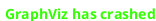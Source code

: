 @startuml

/' diagram meta data start
config=CallConfiguration;
{
  "rootMethod": "com.dianping.cat.Cat#logError(Throwable)",
  "projectClassification": {
    "searchMode": "OpenProject", // OpenProject, AllProjects
    "includedProjects": "",
    "pathEndKeywords": "*.impl",
    "isClientPath": "",
    "isClientName": "",
    "isTestPath": "",
    "isTestName": "",
    "isMappingPath": "",
    "isMappingName": "",
    "isDataAccessPath": "",
    "isDataAccessName": "",
    "isDataStructurePath": "",
    "isDataStructureName": "",
    "isInterfaceStructuresPath": "",
    "isInterfaceStructuresName": "",
    "isEntryPointPath": "",
    "isEntryPointName": ""
  },
  "graphRestriction": {
    "classPackageExcludeFilter": "",
    "classPackageIncludeFilter": "",
    "classNameExcludeFilter": "",
    "classNameIncludeFilter": "",
    "methodNameExcludeFilter": "",
    "methodNameIncludeFilter": "",
    "removeByInheritance": "", // inheritance/annotation based filtering is done in a second step
    "removeByAnnotation": "",
    "removeByClassPackage": "", // cleanup the graph after inheritance/annotation based filtering is done
    "removeByClassName": "",
    "cutMappings": false,
    "cutEnum": true,
    "cutTests": true,
    "cutClient": true,
    "cutDataAccess": true,
    "cutInterfaceStructures": true,
    "cutDataStructures": true,
    "cutGetterAndSetter": true,
    "cutConstructors": true
  },
  "graphTraversal": {
    "forwardDepth": 3,
    "backwardDepth": 3,
    "classPackageExcludeFilter": "",
    "classPackageIncludeFilter": "",
    "classNameExcludeFilter": "",
    "classNameIncludeFilter": "",
    "methodNameExcludeFilter": "",
    "methodNameIncludeFilter": "",
    "hideMappings": false,
    "hideDataStructures": false,
    "hidePrivateMethods": true,
    "hideInterfaceCalls": true, // indirection: implementation -> interface (is hidden) -> implementation
    "onlyShowApplicationEntryPoints": false // root node is included
  },
  "details": {
    "aggregation": "GroupByClass", // ByClass, GroupByClass, None
    "showMethodParametersTypes": false,
    "showMethodParametersNames": false,
    "showMethodReturnType": false,
    "showPackageLevels": 2,
    "showCallOrder": false,
    "edgeMode": "MethodsOnly", // TypesOnly, MethodsOnly, TypesAndMethods, MethodsAndDirectTypeUsage
    "showDetailedClassStructure": false
  },
  "rootClass": "com.dianping.cat.Cat"
}
diagram meta data end '/



digraph g {
    rankdir="LR"
    splines=polyline
    

'nodes 
subgraph cluster_231963676 { 
   	label=dianping
	labeljust=l
	fillcolor="#ececec"
	style=filled
   
   subgraph cluster_1054235340 { 
   	label=cat
	labeljust=l
	fillcolor="#d8d8d8"
	style=filled
   
   subgraph cluster_1002099474 { 
   	label=ServersUpdaterManager
	labeljust=l
	fillcolor=white
	style=filled
   
   ServersUpdaterManager1718135256XXXinitialize0[
	label="+ initialize()"
	style=filled
	fillcolor=white
	tooltip="ServersUpdaterManager

null"
	fontcolor=darkgreen
];
} 

subgraph cluster_100413926 { 
   	label=RefreshHost
	labeljust=l
	fillcolor=white
	style=filled
   
   RefreshHost1615015249XXXrun0[
	label="+ run()"
	style=filled
	fillcolor=white
	tooltip="RefreshHost

null"
	fontcolor=darkgreen
];
} 

subgraph cluster_1015184733 { 
   	label=ReportReloadTask
	labeljust=l
	fillcolor=white
	style=filled
   
   ReportReloadTask1534198365XXXrun0[
	label="+ run()"
	style=filled
	fillcolor=white
	tooltip="ReportReloadTask

null"
	fontcolor=darkgreen
];
} 

subgraph cluster_1018437272 { 
   	label=EventReportBuilder
	labeljust=l
	fillcolor=white
	style=filled
   
   EventReportBuilder846148563XXXbuildDailyTask1730104472[
	label="+ buildDailyTask()"
	style=filled
	fillcolor=white
	tooltip="EventReportBuilder

null"
	fontcolor=darkgreen
];

EventReportBuilder846148563XXXbuildMonthlyTask1730104472[
	label="+ buildMonthlyTask()"
	style=filled
	fillcolor=white
	tooltip="EventReportBuilder

null"
	fontcolor=darkgreen
];

EventReportBuilder846148563XXXbuildWeeklyTask1730104472[
	label="+ buildWeeklyTask()"
	style=filled
	fillcolor=white
	tooltip="EventReportBuilder

null"
	fontcolor=darkgreen
];

EventReportBuilder846148563XXXinitialize0[
	label="+ initialize()"
	style=filled
	fillcolor=white
	tooltip="EventReportBuilder

null"
	fontcolor=darkgreen
];
} 

subgraph cluster_1018503877 { 
   	label=Graph
	labeljust=l
	fillcolor=white
	style=filled
   
   Graph397285307XXXaccept507549669[
	label="+ accept()"
	style=filled
	fillcolor=white
	tooltip="Graph

null"
	fontcolor=darkgreen
];
} 

subgraph cluster_1019179926 { 
   	label=ServiceReportService
	labeljust=l
	fillcolor=white
	style=filled
   
   ServiceReportService1750318492XXXqueryDailyReport660492363[
	label="+ queryDailyReport()"
	style=filled
	fillcolor=white
	tooltip="ServiceReportService

null"
	fontcolor=darkgreen
];

ServiceReportService1750318492XXXqueryHourlyReport660492363[
	label="+ queryHourlyReport()"
	style=filled
	fillcolor=white
	tooltip="ServiceReportService

null"
	fontcolor=darkgreen
];

ServiceReportService1750318492XXXqueryMonthlyReport950324557[
	label="+ queryMonthlyReport()"
	style=filled
	fillcolor=white
	tooltip="ServiceReportService

null"
	fontcolor=darkgreen
];

ServiceReportService1750318492XXXqueryWeeklyReport950324557[
	label="+ queryWeeklyReport()"
	style=filled
	fillcolor=white
	tooltip="ServiceReportService

null"
	fontcolor=darkgreen
];
} 

subgraph cluster_1027409354 { 
   	label=TransactionName
	labeljust=l
	fillcolor=white
	style=filled
   
   TransactionName397285307XXXaccept507549669[
	label="+ accept()"
	style=filled
	fillcolor=white
	tooltip="TransactionName

null"
	fontcolor=darkgreen
];
} 

subgraph cluster_103909604 { 
   	label=AlertService
	labeljust=l
	fillcolor=white
	style=filled
   
   AlertService97531645XXXinsert2129702289[
	label="+ insert()"
	style=filled
	fillcolor=white
	tooltip="AlertService

null"
	fontcolor=darkgreen
];

AlertService97531645XXXquery988136651[
	label="+ query()"
	style=filled
	fillcolor=white
	tooltip="AlertService

null"
	fontcolor=darkgreen
];
} 

subgraph cluster_1054931500 { 
   	label=ClientReportService
	labeljust=l
	fillcolor=white
	style=filled
   
   ClientReportService1750318492XXXqueryDailyReport660492363[
	label="+ queryDailyReport()"
	style=filled
	fillcolor=white
	tooltip="ClientReportService

null"
	fontcolor=darkgreen
];
} 

subgraph cluster_1079047086 { 
   	label=TransactionReportVisitor
	labeljust=l
	fillcolor=white
	style=filled
   
   TransactionReportVisitor540429144XXXvisitName265804393[
	label="+ visitName()"
	style=filled
	fillcolor=white
	tooltip="TransactionReportVisitor

null"
	fontcolor=darkgreen
];

TransactionReportVisitor540429144XXXvisitType266006296[
	label="+ visitType()"
	style=filled
	fillcolor=white
	tooltip="TransactionReportVisitor

null"
	fontcolor=darkgreen
];
} 

subgraph cluster_1082040895 { 
   	label=RouterConfigService
	labeljust=l
	fillcolor=white
	style=filled
   
   RouterConfigService53887237XXXqueryDailyReport660492363[
	label="+ queryDailyReport()"
	style=filled
	fillcolor=white
	tooltip="RouterConfigService

null"
	fontcolor=darkgreen
];

RouterConfigService53887237XXXqueryLastReport1808118735[
	label="+ queryLastReport()"
	style=filled
	fillcolor=white
	tooltip="RouterConfigService

null"
	fontcolor=darkgreen
];
} 

subgraph cluster_1096115788 { 
   	label=SampleConfigManager
	labeljust=l
	fillcolor=white
	style=filled
   
   SampleConfigManager1351998783XXXinitialize0[
	label="+ initialize()"
	style=filled
	fillcolor=white
	tooltip="SampleConfigManager

null"
	fontcolor=darkgreen
];

SampleConfigManager1351998783XXXinsert1808118735[
	label="+ insert()"
	style=filled
	fillcolor=white
	tooltip="SampleConfigManager

null"
	fontcolor=darkgreen
];
} 

subgraph cluster_1104302607 { 
   	label=CloseBucketChecker
	labeljust=l
	fillcolor=white
	style=filled
   
   CloseBucketChecker1196726320XXXrun0[
	label="+ run()"
	style=filled
	fillcolor=white
	tooltip="CloseBucketChecker

null"
	fontcolor=darkgreen
];
} 

subgraph cluster_1107897077 { 
   	label=TopologyGraphConfigManager
	labeljust=l
	fillcolor=white
	style=filled
   
   TopologyGraphConfigManager2141995237XXXdeleteDomainConfig2013066710[
	label="+ deleteDomainConfig()"
	style=filled
	fillcolor=white
	tooltip="TopologyGraphConfigManager

null"
	fontcolor=darkgreen
];

TopologyGraphConfigManager2141995237XXXdeleteEdgeConfig924985979[
	label="+ deleteEdgeConfig()"
	style=filled
	fillcolor=white
	tooltip="TopologyGraphConfigManager

null"
	fontcolor=darkgreen
];

TopologyGraphConfigManager2141995237XXXinitialize0[
	label="+ initialize()"
	style=filled
	fillcolor=white
	tooltip="TopologyGraphConfigManager

null"
	fontcolor=darkgreen
];

TopologyGraphConfigManager2141995237XXXinsertDomainConfig977145643[
	label="+ insertDomainConfig()"
	style=filled
	fillcolor=white
	tooltip="TopologyGraphConfigManager

null"
	fontcolor=darkgreen
];

TopologyGraphConfigManager2141995237XXXinsertDomainDefaultConfig977145643[
	label="+ insertDomainDefaultConfig()"
	style=filled
	fillcolor=white
	tooltip="TopologyGraphConfigManager

null"
	fontcolor=darkgreen
];

TopologyGraphConfigManager2141995237XXXinsertEdgeConfig442910849[
	label="+ insertEdgeConfig()"
	style=filled
	fillcolor=white
	tooltip="TopologyGraphConfigManager

null"
	fontcolor=darkgreen
];
} 

subgraph cluster_1112517392 { 
   	label=TransactionHelper
	labeljust=l
	fillcolor=white
	style=filled
   
   TransactionHelper1723658738XXXtruncateAndFlush473425857[
	label="+ truncateAndFlush()"
	style=filled
	fillcolor=white
	tooltip="TransactionHelper

null"
	fontcolor=darkgreen
];

TransactionHelper1723658738XXXvalidate162246348[
	label="+ validate()"
	style=filled
	fillcolor=white
	tooltip="TransactionHelper

null"
	fontcolor=darkgreen
];
} 

subgraph cluster_1122772857 { 
   	label=ReportReloadConfigManager
	labeljust=l
	fillcolor=white
	style=filled
   
   ReportReloadConfigManager1482847049XXXinitialize0[
	label="+ initialize()"
	style=filled
	fillcolor=white
	tooltip="ReportReloadConfigManager

null"
	fontcolor=darkgreen
];

ReportReloadConfigManager1482847049XXXinsert1808118735[
	label="+ insert()"
	style=filled
	fillcolor=white
	tooltip="ReportReloadConfigManager

null"
	fontcolor=darkgreen
];

ReportReloadConfigManager1482847049XXXqueryByReportType1808118735[
	label="+ queryByReportType()"
	style=filled
	fillcolor=white
	tooltip="ReportReloadConfigManager

null"
	fontcolor=darkgreen
];
} 

subgraph cluster_1132085538 { 
   	label=GraphTrend
	labeljust=l
	fillcolor=white
	style=filled
   
   GraphTrend397285307XXXaccept507549669[
	label="+ accept()"
	style=filled
	fillcolor=white
	tooltip="GraphTrend

null"
	fontcolor=darkgreen
];
} 

subgraph cluster_1143346607 { 
   	label=TimerSyncTask
	labeljust=l
	fillcolor=white
	style=filled
   
   TimerSyncTask1140713414XXXrun0[
	label="+ run()"
	style=filled
	fillcolor=white
	tooltip="TimerSyncTask

null"
	fontcolor=darkgreen
];
} 

subgraph cluster_1146177021 { 
   	label=PeriodTask
	labeljust=l
	fillcolor=white
	style=filled
   
   PeriodTask468824849XXXfinish0[
	label="+ finish()"
	style=filled
	fillcolor=white
	tooltip="PeriodTask

null"
	fontcolor=darkgreen
];

PeriodTask468824849XXXrun0[
	label="+ run()"
	style=filled
	fillcolor=white
	tooltip="PeriodTask

null"
	fontcolor=darkgreen
];
} 

subgraph cluster_1146238996 { 
   	label=DefaultBaselineService
	labeljust=l
	fillcolor=white
	style=filled
   
   DefaultBaselineService1463257359XXXhasDailyBaseline1730104472[
	label="+ hasDailyBaseline()"
	style=filled
	fillcolor=white
	tooltip="DefaultBaselineService

null"
	fontcolor=darkgreen
];

DefaultBaselineService1463257359XXXinsertBaseline1656141211[
	label="+ insertBaseline()"
	style=filled
	fillcolor=white
	tooltip="DefaultBaselineService

null"
	fontcolor=darkgreen
];

DefaultBaselineService1463257359XXXqueryBaseline672611254[
	label="+ queryBaseline()"
	style=filled
	fillcolor=white
	tooltip="DefaultBaselineService

null"
	fontcolor=darkgreen
];

DefaultBaselineService1463257359XXXqueryDailyBaseline1730104472[
	label="+ queryDailyBaseline()"
	style=filled
	fillcolor=white
	tooltip="DefaultBaselineService

null"
	fontcolor=darkgreen
];

DefaultBaselineService1463257359XXXqueryHourlyBaseline1730104472[
	label="+ queryHourlyBaseline()"
	style=filled
	fillcolor=white
	tooltip="DefaultBaselineService

null"
	fontcolor=darkgreen
];
} 

subgraph cluster_1153135094 { 
   	label=AllNameMerger
	labeljust=l
	fillcolor=white
	style=filled
   
   AllNameMerger1550963234XXXvisitName2035196965[
	label="+ visitName()"
	style=filled
	fillcolor=white
	tooltip="AllNameMerger

null"
	fontcolor=darkgreen
];
} 

subgraph cluster_1196726320 { 
   	label=LocalMessageBucketManager
	labeljust=l
	fillcolor=white
	style=filled
   
   LocalMessageBucketManager762293801XXXarchive3327612[
	label="+ archive()"
	style=filled
	fillcolor=white
	tooltip="LocalMessageBucketManager

null"
	fontcolor=darkgreen
];

LocalMessageBucketManager762293801XXXloadMessage1808118735[
	label="+ loadMessage()"
	style=filled
	fillcolor=white
	tooltip="LocalMessageBucketManager

null"
	fontcolor=darkgreen
];
} 

subgraph cluster_1203614698 { 
   	label=HeartbeatReportService
	labeljust=l
	fillcolor=white
	style=filled
   
   HeartbeatReportService1256167671XXXqueryDailyReport660492363[
	label="+ queryDailyReport()"
	style=filled
	fillcolor=white
	tooltip="HeartbeatReportService

null"
	fontcolor=darkgreen
];

HeartbeatReportService1256167671XXXqueryHourlyReport660492363[
	label="+ queryHourlyReport()"
	style=filled
	fillcolor=white
	tooltip="HeartbeatReportService

null"
	fontcolor=darkgreen
];
} 

subgraph cluster_1206261271 { 
   	label=UtilizationReportBuilder
	labeljust=l
	fillcolor=white
	style=filled
   
   UtilizationReportBuilder272944022XXXbuildDailyTask1730104472[
	label="+ buildDailyTask()"
	style=filled
	fillcolor=white
	tooltip="UtilizationReportBuilder

null"
	fontcolor=darkgreen
];

UtilizationReportBuilder272944022XXXbuildHourlyTask1730104472[
	label="+ buildHourlyTask()"
	style=filled
	fillcolor=white
	tooltip="UtilizationReportBuilder

null"
	fontcolor=darkgreen
];

UtilizationReportBuilder272944022XXXbuildMonthlyTask1730104472[
	label="+ buildMonthlyTask()"
	style=filled
	fillcolor=white
	tooltip="UtilizationReportBuilder

null"
	fontcolor=darkgreen
];

UtilizationReportBuilder272944022XXXbuildWeeklyTask1730104472[
	label="+ buildWeeklyTask()"
	style=filled
	fillcolor=white
	tooltip="UtilizationReportBuilder

null"
	fontcolor=darkgreen
];
} 

subgraph cluster_1221982668 { 
   	label=ExceptionConfigProcessor
	labeljust=l
	fillcolor=white
	style=filled
   
   ExceptionConfigProcessor573078427XXXprocess1529780815[
	label="+ process()"
	style=filled
	fillcolor=white
	tooltip="ExceptionConfigProcessor

null"
	fontcolor=darkgreen
];
} 

subgraph cluster_1230537965 { 
   	label=AbstractReportReloader
	labeljust=l
	fillcolor=white
	style=filled
   
   AbstractReportReloader1534198365XXXinsertHourlyReport669200976[
	label="+ insertHourlyReport()"
	style=filled
	fillcolor=white
	tooltip="AbstractReportReloader

null"
	fontcolor=darkgreen
];

AbstractReportReloader1534198365XXXreload3327612[
	label="+ reload()"
	style=filled
	fillcolor=white
	tooltip="AbstractReportReloader

null"
	fontcolor=darkgreen
];
} 

subgraph cluster_1231071769 { 
   	label=HeartbeatConfigProcessor
	labeljust=l
	fillcolor=white
	style=filled
   
   HeartbeatConfigProcessor573078427XXXprocess1529780815[
	label="+ process()"
	style=filled
	fillcolor=white
	tooltip="HeartbeatConfigProcessor

null"
	fontcolor=darkgreen
];
} 

subgraph cluster_1243728683 { 
   	label=ClientReportBuilder
	labeljust=l
	fillcolor=white
	style=filled
   
   ClientReportBuilder1271214333XXXbuildDailyTask1730104472[
	label="+ buildDailyTask()"
	style=filled
	fillcolor=white
	tooltip="ClientReportBuilder

null"
	fontcolor=darkgreen
];
} 

subgraph cluster_1257165599 { 
   	label=BusinessReportGroupService
	labeljust=l
	fillcolor=white
	style=filled
   
   BusinessReportGroupService792960521XXXprepareDatas477497297[
	label="+ prepareDatas()"
	style=filled
	fillcolor=white
	tooltip="BusinessReportGroupService

null"
	fontcolor=darkgreen
];
} 

subgraph cluster_1264980673 { 
   	label=BaseRemoteModelService
	labeljust=l
	fillcolor=white
	style=filled
   
   BaseRemoteModelService1722581904XXXbuildUrl1120842566[
	label="+ buildUrl()"
	style=filled
	fillcolor=white
	tooltip="BaseRemoteModelService

null"
	fontcolor=darkgreen
];

BaseRemoteModelService1722581904XXXinvoke1120842566[
	label="+ invoke()"
	style=filled
	fillcolor=white
	tooltip="BaseRemoteModelService

null"
	fontcolor=darkgreen
];
} 

subgraph cluster_1277584783 { 
   	label=StateReportVisitor
	labeljust=l
	fillcolor=white
	style=filled
   
   StateReportVisitor42751432XXXvisitProcessDomain1686781939[
	label="+ visitProcessDomain()"
	style=filled
	fillcolor=white
	tooltip="StateReportVisitor

null"
	fontcolor=darkgreen
];
} 

subgraph cluster_1280963523 { 
   	label=RouterConfigHandler
	labeljust=l
	fillcolor=white
	style=filled
   
   RouterConfigHandler938245874XXXbuildRouterConfig950324557[
	label="+ buildRouterConfig()"
	style=filled
	fillcolor=white
	tooltip="RouterConfigHandler

null"
	fontcolor=darkgreen
];

RouterConfigHandler938245874XXXupdateRouterConfig2122702[
	label="+ updateRouterConfig()"
	style=filled
	fillcolor=white
	tooltip="RouterConfigHandler

null"
	fontcolor=darkgreen
];
} 

subgraph cluster_1307296888 { 
   	label=StorageReportBuilder
	labeljust=l
	fillcolor=white
	style=filled
   
   StorageReportBuilder1718956562XXXbuildDailyTask1730104472[
	label="+ buildDailyTask()"
	style=filled
	fillcolor=white
	tooltip="StorageReportBuilder

null"
	fontcolor=darkgreen
];

StorageReportBuilder1718956562XXXbuildMonthlyTask1730104472[
	label="+ buildMonthlyTask()"
	style=filled
	fillcolor=white
	tooltip="StorageReportBuilder

null"
	fontcolor=darkgreen
];

StorageReportBuilder1718956562XXXbuildWeeklyTask1730104472[
	label="+ buildWeeklyTask()"
	style=filled
	fillcolor=white
	tooltip="StorageReportBuilder

null"
	fontcolor=darkgreen
];

StorageReportBuilder1718956562XXXinitialize0[
	label="+ initialize()"
	style=filled
	fillcolor=white
	tooltip="StorageReportBuilder

null"
	fontcolor=darkgreen
];
} 

subgraph cluster_1309613838 { 
   	label=CachedBusinessReportService
	labeljust=l
	fillcolor=white
	style=filled
   
   CachedBusinessReportService798456449XXXqueryBusinessReport950324557[
	label="+ queryBusinessReport()"
	style=filled
	fillcolor=white
	tooltip="CachedBusinessReportService

null"
	fontcolor=darkgreen
];
} 

subgraph cluster_1330834747 { 
   	label=DataUploader
	labeljust=l
	fillcolor=white
	style=filled
   
   DataUploader1319484001XXXrun0[
	label="+ run()"
	style=filled
	fillcolor=white
	tooltip="DataUploader

null"
	fontcolor=darkgreen
];
} 

subgraph cluster_1346187765 { 
   	label=HeartbeatDisplayPolicyManager
	labeljust=l
	fillcolor=white
	style=filled
   
   HeartbeatDisplayPolicyManager618891374XXXinitialize0[
	label="+ initialize()"
	style=filled
	fillcolor=white
	tooltip="HeartbeatDisplayPolicyManager

null"
	fontcolor=darkgreen
];

HeartbeatDisplayPolicyManager618891374XXXinsert1808118735[
	label="+ insert()"
	style=filled
	fillcolor=white
	tooltip="HeartbeatDisplayPolicyManager

null"
	fontcolor=darkgreen
];
} 

subgraph cluster_1354815889 { 
   	label=DumpAnalyzer
	labeljust=l
	fillcolor=white
	style=filled
   
   DumpAnalyzer762293801XXXdoCheckpoint64711720[
	label="+ doCheckpoint()"
	style=filled
	fillcolor=white
	tooltip="DumpAnalyzer

null"
	fontcolor=darkgreen
];

DumpAnalyzer762293801XXXprocess794768421[
	label="+ process()"
	style=filled
	fillcolor=white
	tooltip="DumpAnalyzer

null"
	fontcolor=darkgreen
];
} 

subgraph cluster_1362586179 { 
   	label=DatabaseParser
	labeljust=l
	fillcolor=white
	style=filled
   
   DatabaseParser925500459XXXshowErrorCon0[
	label="+ showErrorCon()"
	style=filled
	fillcolor=white
	tooltip="DatabaseParser

null"
	fontcolor=darkgreen
];
} 

subgraph cluster_1382457875 { 
   	label=SenderManager
	labeljust=l
	fillcolor=white
	style=filled
   
   SenderManager1732819881XXXsendAlert932354681[
	label="+ sendAlert()"
	style=filled
	fillcolor=white
	tooltip="SenderManager

null"
	fontcolor=darkgreen
];
} 

subgraph cluster_1385477156 { 
   	label=ProblemReportService
	labeljust=l
	fillcolor=white
	style=filled
   
   ProblemReportService988840148XXXqueryDailyReport660492363[
	label="+ queryDailyReport()"
	style=filled
	fillcolor=white
	tooltip="ProblemReportService

null"
	fontcolor=darkgreen
];

ProblemReportService988840148XXXqueryHourlyReport660492363[
	label="+ queryHourlyReport()"
	style=filled
	fillcolor=white
	tooltip="ProblemReportService

null"
	fontcolor=darkgreen
];

ProblemReportService988840148XXXqueryMonthlyReport950324557[
	label="+ queryMonthlyReport()"
	style=filled
	fillcolor=white
	tooltip="ProblemReportService

null"
	fontcolor=darkgreen
];

ProblemReportService988840148XXXqueryWeeklyReport950324557[
	label="+ queryWeeklyReport()"
	style=filled
	fillcolor=white
	tooltip="ProblemReportService

null"
	fontcolor=darkgreen
];
} 

subgraph cluster_138682983 { 
   	label=AlertConfigManager
	labeljust=l
	fillcolor=white
	style=filled
   
   AlertConfigManager1283990710XXXbuildReceiverContentByOnOff2013066710[
	label="+ buildReceiverContentByOnOff()"
	style=filled
	fillcolor=white
	tooltip="AlertConfigManager

null"
	fontcolor=darkgreen
];

AlertConfigManager1283990710XXXinitialize0[
	label="+ initialize()"
	style=filled
	fillcolor=white
	tooltip="AlertConfigManager

null"
	fontcolor=darkgreen
];

AlertConfigManager1283990710XXXinsert1808118735[
	label="+ insert()"
	style=filled
	fillcolor=white
	tooltip="AlertConfigManager

null"
	fontcolor=darkgreen
];
} 

subgraph cluster_1391701288 { 
   	label=CrossReportBuilder
	labeljust=l
	fillcolor=white
	style=filled
   
   CrossReportBuilder241214957XXXbuildDailyTask1730104472[
	label="+ buildDailyTask()"
	style=filled
	fillcolor=white
	tooltip="CrossReportBuilder

null"
	fontcolor=darkgreen
];

CrossReportBuilder241214957XXXbuildMonthlyTask1730104472[
	label="+ buildMonthlyTask()"
	style=filled
	fillcolor=white
	tooltip="CrossReportBuilder

null"
	fontcolor=darkgreen
];

CrossReportBuilder241214957XXXbuildWeeklyTask1730104472[
	label="+ buildWeeklyTask()"
	style=filled
	fillcolor=white
	tooltip="CrossReportBuilder

null"
	fontcolor=darkgreen
];

CrossReportBuilder241214957XXXinitialize0[
	label="+ initialize()"
	style=filled
	fillcolor=white
	tooltip="CrossReportBuilder

null"
	fontcolor=darkgreen
];
} 

subgraph cluster_1405554057 { 
   	label=AlertPolicyManager
	labeljust=l
	fillcolor=white
	style=filled
   
   AlertPolicyManager1283990710XXXinitialize0[
	label="+ initialize()"
	style=filled
	fillcolor=white
	tooltip="AlertPolicyManager

null"
	fontcolor=darkgreen
];

AlertPolicyManager1283990710XXXinsert1808118735[
	label="+ insert()"
	style=filled
	fillcolor=white
	tooltip="AlertPolicyManager

null"
	fontcolor=darkgreen
];
} 

subgraph cluster_1414267305 { 
   	label=TpValueStatisticConfigManager
	labeljust=l
	fillcolor=white
	style=filled
   
   TpValueStatisticConfigManager752991271XXXdeleteByDomainType2013066710[
	label="+ deleteByDomainType()"
	style=filled
	fillcolor=white
	tooltip="TpValueStatisticConfigManager

null"
	fontcolor=darkgreen
];

TpValueStatisticConfigManager752991271XXXinitialize0[
	label="+ initialize()"
	style=filled
	fillcolor=white
	tooltip="TpValueStatisticConfigManager

null"
	fontcolor=darkgreen
];

TpValueStatisticConfigManager752991271XXXinsert1808118735[
	label="+ insert()"
	style=filled
	fillcolor=white
	tooltip="TpValueStatisticConfigManager

null"
	fontcolor=darkgreen
];

TpValueStatisticConfigManager752991271XXXinsertOrUpdateByDomain1006225874[
	label="+ insertOrUpdateByDomain()"
	style=filled
	fillcolor=white
	tooltip="TpValueStatisticConfigManager

null"
	fontcolor=darkgreen
];
} 

subgraph cluster_1416578869 { 
   	label=ProjectContactor
	labeljust=l
	fillcolor=white
	style=filled
   
   ProjectContactor1030880867XXXqueryDXContactors1808118735[
	label="+ queryDXContactors()"
	style=filled
	fillcolor=white
	tooltip="ProjectContactor

null"
	fontcolor=darkgreen
];

ProjectContactor1030880867XXXqueryEmailContactors1808118735[
	label="+ queryEmailContactors()"
	style=filled
	fillcolor=white
	tooltip="ProjectContactor

null"
	fontcolor=darkgreen
];

ProjectContactor1030880867XXXquerySmsContactors1808118735[
	label="+ querySmsContactors()"
	style=filled
	fillcolor=white
	tooltip="ProjectContactor

null"
	fontcolor=darkgreen
];

ProjectContactor1030880867XXXqueryWeiXinContactors1808118735[
	label="+ queryWeiXinContactors()"
	style=filled
	fillcolor=white
	tooltip="ProjectContactor

null"
	fontcolor=darkgreen
];
} 

subgraph cluster_1423420454 { 
   	label=RouterConfigManager
	labeljust=l
	fillcolor=white
	style=filled
   
   RouterConfigManager938245874XXXinitialize0[
	label="+ initialize()"
	style=filled
	fillcolor=white
	tooltip="RouterConfigManager

null"
	fontcolor=darkgreen
];

RouterConfigManager938245874XXXinsert1808118735[
	label="+ insert()"
	style=filled
	fillcolor=white
	tooltip="RouterConfigManager

null"
	fontcolor=darkgreen
];

RouterConfigManager938245874XXXvalidate576389109[
	label="+ validate()"
	style=filled
	fillcolor=white
	tooltip="RouterConfigManager

null"
	fontcolor=darkgreen
];
} 

subgraph cluster_1428561886 { 
   	label=HarfsMessageBucket
	labeljust=l
	fillcolor=white
	style=filled
   
   HarfsMessageBucket136358309XXXinitialize1808118735[
	label="+ initialize()"
	style=filled
	fillcolor=white
	tooltip="HarfsMessageBucket

null"
	fontcolor=darkgreen
];

HarfsMessageBucket136358309XXXinitialize950324557[
	label="+ initialize()"
	style=filled
	fillcolor=white
	tooltip="HarfsMessageBucket

null"
	fontcolor=darkgreen
];
} 

subgraph cluster_1437650706 { 
   	label=ProblemDelegate
	labeljust=l
	fillcolor=white
	style=filled
   
   ProblemDelegate26772516XXXbeforeSave1767087824[
	label="+ beforeSave()"
	style=filled
	fillcolor=white
	tooltip="ProblemDelegate

null"
	fontcolor=darkgreen
];

ProblemDelegate26772516XXXcreateHourlyTask1446870893[
	label="+ createHourlyTask()"
	style=filled
	fillcolor=white
	tooltip="ProblemDelegate

null"
	fontcolor=darkgreen
];
} 

subgraph cluster_1442256047 { 
   	label=HourlyCapacityUpdater
	labeljust=l
	fillcolor=white
	style=filled
   
   HourlyCapacityUpdater256780671XXXupdateDBCapacity0[
	label="+ updateDBCapacity()"
	style=filled
	fillcolor=white
	tooltip="HourlyCapacityUpdater

null"
	fontcolor=darkgreen
];
} 

subgraph cluster_1454440535 { 
   	label=TransactionStatisticsComputer
	labeljust=l
	fillcolor=white
	style=filled
   
   TransactionStatisticsComputer976050789XXXvisitName265804393[
	label="+ visitName()"
	style=filled
	fillcolor=white
	tooltip="TransactionStatisticsComputer

null"
	fontcolor=darkgreen
];
} 

subgraph cluster_146084160 { 
   	label=FailureSummaryBuilder
	labeljust=l
	fillcolor=white
	style=filled
   
   FailureSummaryBuilder655011407XXXgenerateModel950324557[
	label="+ generateModel()"
	style=filled
	fillcolor=white
	tooltip="FailureSummaryBuilder

null"
	fontcolor=darkgreen
];
} 

subgraph cluster_1475706756 { 
   	label=ServerFilterConfigManager
	labeljust=l
	fillcolor=white
	style=filled
   
   ServerFilterConfigManager1348150182XXXinitialize0[
	label="+ initialize()"
	style=filled
	fillcolor=white
	tooltip="ServerFilterConfigManager

null"
	fontcolor=darkgreen
];

ServerFilterConfigManager1348150182XXXinsert1808118735[
	label="+ insert()"
	style=filled
	fillcolor=white
	tooltip="ServerFilterConfigManager

null"
	fontcolor=darkgreen
];

ServerFilterConfigManager1348150182XXXstoreConfig0[
	label="+ storeConfig()"
	style=filled
	fillcolor=white
	tooltip="ServerFilterConfigManager

null"
	fontcolor=darkgreen
];
} 

subgraph cluster_1477936336 { 
   	label=MatrixDelegate
	labeljust=l
	fillcolor=white
	style=filled
   
   MatrixDelegate2114470628XXXcreateHourlyTask1808767093[
	label="+ createHourlyTask()"
	style=filled
	fillcolor=white
	tooltip="MatrixDelegate

null"
	fontcolor=darkgreen
];
} 

subgraph cluster_1483289905 { 
   	label=TransactionHolder
	labeljust=l
	fillcolor=white
	style=filled
   
   TransactionHolder1580404237XXXbuild0[
	label="+ build()"
	style=filled
	fillcolor=white
	tooltip="TransactionHolder

null"
	fontcolor=darkgreen
];
} 

subgraph cluster_1508605894 { 
   	label=MessageBlockReader
	labeljust=l
	fillcolor=white
	style=filled
   
   MessageBlockReader1768709789XXXreadMessage104431[
	label="+ readMessage()"
	style=filled
	fillcolor=white
	tooltip="MessageBlockReader

null"
	fontcolor=darkgreen
];
} 

subgraph cluster_1508849065 { 
   	label=Graph2
	labeljust=l
	fillcolor=white
	style=filled
   
   Graph2397285307XXXaccept507549669[
	label="+ accept()"
	style=filled
	fillcolor=white
	tooltip="Graph2

null"
	fontcolor=darkgreen
];
} 

subgraph cluster_1534271472 { 
   	label=ClientMessage
	labeljust=l
	fillcolor=white
	style=filled
   
   ClientMessage1176817822XXXtoPropertyConfig0[
	label="+ toPropertyConfig()"
	style=filled
	fillcolor=white
	tooltip="ClientMessage

null"
	fontcolor=darkgreen
];
} 

subgraph cluster_1536005449 { 
   	label=HeartbeatAlert
	labeljust=l
	fillcolor=white
	style=filled
   
   HeartbeatAlert1714023003XXXrun0[
	label="+ run()"
	style=filled
	fillcolor=white
	tooltip="HeartbeatAlert

null"
	fontcolor=darkgreen
];
} 

subgraph cluster_1538042374 { 
   	label=DefaultTaggedTransaction
	labeljust=l
	fillcolor=white
	style=filled
   
   DefaultTaggedTransaction982561799XXXbind924985979[
	label="+ bind()"
	style=filled
	fillcolor=white
	tooltip="DefaultTaggedTransaction

null"
	fontcolor=darkgreen
];
} 

subgraph cluster_1547850668 { 
   	label=TransactionAggregator
	labeljust=l
	fillcolor=white
	style=filled
   
   TransactionAggregator468831451XXXsendTransactionData0[
	label="+ sendTransactionData()"
	style=filled
	fillcolor=white
	tooltip="TransactionAggregator

null"
	fontcolor=darkgreen
];
} 

subgraph cluster_1566527841 { 
   	label=LocalMessageService
	labeljust=l
	fillcolor=white
	style=filled
   
   LocalMessageService372281738XXXbuildReport1340167043[
	label="+ buildReport()"
	style=filled
	fillcolor=white
	tooltip="LocalMessageService

null"
	fontcolor=darkgreen
];

LocalMessageService372281738XXXinvoke1120842566[
	label="+ invoke()"
	style=filled
	fillcolor=white
	tooltip="LocalMessageService

null"
	fontcolor=darkgreen
];
} 

subgraph cluster_1587120653 { 
   	label=ProblemReportVisitor
	labeljust=l
	fillcolor=white
	style=filled
   
   ProblemReportVisitor582420822XXXvisitEntity2080559107[
	label="+ visitEntity()"
	style=filled
	fillcolor=white
	tooltip="ProblemReportVisitor

null"
	fontcolor=darkgreen
];
} 

subgraph cluster_1602966127 { 
   	label=PeriodManager
	labeljust=l
	fillcolor=white
	style=filled
   
   PeriodManager468824849XXXrun0[
	label="+ run()"
	style=filled
	fillcolor=white
	tooltip="PeriodManager

null"
	fontcolor=darkgreen
];
} 

subgraph cluster_1604721392 { 
   	label=JarReportService
	labeljust=l
	fillcolor=white
	style=filled
   
   JarReportService1750318492XXXqueryHourlyReport660492363[
	label="+ queryHourlyReport()"
	style=filled
	fillcolor=white
	tooltip="JarReportService

null"
	fontcolor=darkgreen
];
} 

subgraph cluster_1606841745 { 
   	label=CustomDataCalculator
	labeljust=l
	fillcolor=white
	style=filled
   
   CustomDataCalculator669448218XXXcalculate1421523601[
	label="+ calculate()"
	style=filled
	fillcolor=white
	tooltip="CustomDataCalculator

null"
	fontcolor=darkgreen
];
} 

subgraph cluster_1609695207 { 
   	label=TransactionReportMerger
	labeljust=l
	fillcolor=white
	style=filled
   
   TransactionReportMerger976050789XXXmergeGraph1671836492[
	label="+ mergeGraph()"
	style=filled
	fillcolor=white
	tooltip="TransactionReportMerger

null"
	fontcolor=darkgreen
];

TransactionReportMerger976050789XXXmergeGraph2327468028[
	label="+ mergeGraph2()"
	style=filled
	fillcolor=white
	tooltip="TransactionReportMerger

null"
	fontcolor=darkgreen
];

TransactionReportMerger976050789XXXmergeGraphTrend157433874[
	label="+ mergeGraphTrend()"
	style=filled
	fillcolor=white
	tooltip="TransactionReportMerger

null"
	fontcolor=darkgreen
];
} 

subgraph cluster_1613883888 { 
   	label=PlainTextMessageCodec
	labeljust=l
	fillcolor=white
	style=filled
   
   PlainTextMessageCodec564728936XXXdecode2020032555[
	label="+ decode()"
	style=filled
	fillcolor=white
	tooltip="PlainTextMessageCodec

&#10;		 decode buf to message tree&#10;		 first 4 bytes is the length of message tree&#10;		&#10;		 @param buf&#10;		 @return message&#10;		"
	fontcolor=darkgreen
];

PlainTextMessageCodec564728936XXXencodeTree794768421[
	label="+ encodeTree()"
	style=filled
	fillcolor=white
	tooltip="PlainTextMessageCodec

null"
	fontcolor=darkgreen
];
} 

subgraph cluster_1615015249 { 
   	label=HostinfoService
	labeljust=l
	fillcolor=white
	style=filled
   
   HostinfoService1985549344XXXfindByIp1808118735[
	label="+ findByIp()"
	style=filled
	fillcolor=white
	tooltip="HostinfoService

null"
	fontcolor=darkgreen
];

HostinfoService1985549344XXXinsert2013066710[
	label="+ insert()"
	style=filled
	fillcolor=white
	tooltip="HostinfoService

null"
	fontcolor=darkgreen
];

HostinfoService1985549344XXXqueryHostnameByIp1808118735[
	label="+ queryHostnameByIp()"
	style=filled
	fillcolor=white
	tooltip="HostinfoService

null"
	fontcolor=darkgreen
];

HostinfoService1985549344XXXupdate687457735[
	label="+ update()"
	style=filled
	fillcolor=white
	tooltip="HostinfoService

null"
	fontcolor=darkgreen
];

HostinfoService1985549344XXXupdateHostinfo235296138[
	label="+ updateHostinfo()"
	style=filled
	fillcolor=white
	tooltip="HostinfoService

null"
	fontcolor=darkgreen
];
} 

subgraph cluster_1618885324 { 
   	label=HeartbeatDelegate
	labeljust=l
	fillcolor=white
	style=filled
   
   HeartbeatDelegate1359662841XXXcreateHourlyTask1878278864[
	label="+ createHourlyTask()"
	style=filled
	fillcolor=white
	tooltip="HeartbeatDelegate

null"
	fontcolor=darkgreen
];
} 

subgraph cluster_1619996820 { 
   	label=MatrixReportService
	labeljust=l
	fillcolor=white
	style=filled
   
   MatrixReportService408516610XXXqueryDailyReport660492363[
	label="+ queryDailyReport()"
	style=filled
	fillcolor=white
	tooltip="MatrixReportService

null"
	fontcolor=darkgreen
];

MatrixReportService408516610XXXqueryHourlyReport660492363[
	label="+ queryHourlyReport()"
	style=filled
	fillcolor=white
	tooltip="MatrixReportService

null"
	fontcolor=darkgreen
];

MatrixReportService408516610XXXqueryMonthlyReport950324557[
	label="+ queryMonthlyReport()"
	style=filled
	fillcolor=white
	tooltip="MatrixReportService

null"
	fontcolor=darkgreen
];

MatrixReportService408516610XXXqueryWeeklyReport950324557[
	label="+ queryWeeklyReport()"
	style=filled
	fillcolor=white
	tooltip="MatrixReportService

null"
	fontcolor=darkgreen
];
} 

subgraph cluster_1627452372 { 
   	label=ServerConfigManager
	labeljust=l
	fillcolor=white
	style=filled
   
   ServerConfigManager1348150182XXXinitialize0[
	label="+ initialize()"
	style=filled
	fillcolor=white
	tooltip="ServerConfigManager

null"
	fontcolor=darkgreen
];

ServerConfigManager1348150182XXXinsert1808118735[
	label="+ insert()"
	style=filled
	fillcolor=white
	tooltip="ServerConfigManager

null"
	fontcolor=darkgreen
];

ServerConfigManager1348150182XXXstoreConfig0[
	label="+ storeConfig()"
	style=filled
	fillcolor=white
	tooltip="ServerConfigManager

null"
	fontcolor=darkgreen
];
} 

subgraph cluster_1631429255 { 
   	label=ExternalInfoBuilder
	labeljust=l
	fillcolor=white
	style=filled
   
   ExternalInfoBuilder119244091XXXbuildExceptionInfoOnGraph693934916[
	label="+ buildExceptionInfoOnGraph()"
	style=filled
	fillcolor=white
	tooltip="ExternalInfoBuilder

null"
	fontcolor=darkgreen
];

ExternalInfoBuilder119244091XXXbuildNodeExceptionInfo1055667658[
	label="+ buildNodeExceptionInfo()"
	style=filled
	fillcolor=white
	tooltip="ExternalInfoBuilder

null"
	fontcolor=darkgreen
];
} 

subgraph cluster_16322269 { 
   	label=MessageGzip
	labeljust=l
	fillcolor=white
	style=filled
   
   MessageGzip1196726320XXXrun0[
	label="+ run()"
	style=filled
	fillcolor=white
	tooltip="MessageGzip

null"
	fontcolor=darkgreen
];
} 

subgraph cluster_1636862596 { 
   	label=WeixinSender
	labeljust=l
	fillcolor=white
	style=filled
   
   WeixinSender1732819881XXXsend1222472702[
	label="+ send()"
	style=filled
	fillcolor=white
	tooltip="WeixinSender

null"
	fontcolor=darkgreen
];
} 

subgraph cluster_1643927086 { 
   	label=EventReportService
	labeljust=l
	fillcolor=white
	style=filled
   
   EventReportService324698713XXXqueryDailyReport660492363[
	label="+ queryDailyReport()"
	style=filled
	fillcolor=white
	tooltip="EventReportService

null"
	fontcolor=darkgreen
];

EventReportService324698713XXXqueryHourlyReport660492363[
	label="+ queryHourlyReport()"
	style=filled
	fillcolor=white
	tooltip="EventReportService

null"
	fontcolor=darkgreen
];

EventReportService324698713XXXqueryMonthlyReport950324557[
	label="+ queryMonthlyReport()"
	style=filled
	fillcolor=white
	tooltip="EventReportService

null"
	fontcolor=darkgreen
];

EventReportService324698713XXXqueryWeeklyReport950324557[
	label="+ queryWeeklyReport()"
	style=filled
	fillcolor=white
	tooltip="EventReportService

null"
	fontcolor=darkgreen
];
} 

subgraph cluster_1650349353 { 
   	label=RouterConfigBuilder
	labeljust=l
	fillcolor=white
	style=filled
   
   RouterConfigBuilder1370596043XXXbuildDailyTask1730104472[
	label="+ buildDailyTask()"
	style=filled
	fillcolor=white
	tooltip="RouterConfigBuilder

null"
	fontcolor=darkgreen
];
} 

subgraph cluster_1663430405 { 
   	label=TransactionAlert
	labeljust=l
	fillcolor=white
	style=filled
   
   TransactionAlert149352775XXXrun0[
	label="+ run()"
	style=filled
	fillcolor=white
	tooltip="TransactionAlert

null"
	fontcolor=darkgreen
];
} 

subgraph cluster_1723658738 { 
   	label=DefaultMessageManager
	labeljust=l
	fillcolor=white
	style=filled
   
   DefaultMessageManager982561799XXXbind2013066710[
	label="+ bind()"
	style=filled
	fillcolor=white
	tooltip="DefaultMessageManager

&#10;		 Binds the current message tree to the transaction tagged with \<code\>tag\</code\>.&#10;		&#10;		 @param tag tag name of the tagged transaction&#10;		 @param title title shown in the logview&#10;		"
	fontcolor=darkgreen
];
} 

subgraph cluster_1731523156 { 
   	label=CrossDelegate
	labeljust=l
	fillcolor=white
	style=filled
   
   CrossDelegate2137685181XXXcreateHourlyTask159404404[
	label="+ createHourlyTask()"
	style=filled
	fillcolor=white
	tooltip="CrossDelegate

null"
	fontcolor=darkgreen
];
} 

subgraph cluster_1746470632 { 
   	label=StorageGroupConfigManager
	labeljust=l
	fillcolor=white
	style=filled
   
   StorageGroupConfigManager2119069553XXXinitialize0[
	label="+ initialize()"
	style=filled
	fillcolor=white
	tooltip="StorageGroupConfigManager

null"
	fontcolor=darkgreen
];

StorageGroupConfigManager2119069553XXXinsert1808118735[
	label="+ insert()"
	style=filled
	fillcolor=white
	tooltip="StorageGroupConfigManager

null"
	fontcolor=darkgreen
];
} 

subgraph cluster_1760607835 { 
   	label=BusinessAlert
	labeljust=l
	fillcolor=white
	style=filled
   
   BusinessAlert792960521XXXrun0[
	label="+ run()"
	style=filled
	fillcolor=white
	tooltip="BusinessAlert

null"
	fontcolor=darkgreen
];
} 

subgraph cluster_1809158768 { 
   	label=TransactionDelegate
	labeljust=l
	fillcolor=white
	style=filled
   
   TransactionDelegate976050789XXXcreateHourlyTask2141702766[
	label="+ createHourlyTask()"
	style=filled
	fillcolor=white
	tooltip="TransactionDelegate

null"
	fontcolor=darkgreen
];
} 

subgraph cluster_1811805865 { 
   	label=EventAnalyzer
	labeljust=l
	fillcolor=white
	style=filled
   
   EventAnalyzer2139641623XXXprocess794768421[
	label="+ process()"
	style=filled
	fillcolor=white
	tooltip="EventAnalyzer

null"
	fontcolor=darkgreen
];
} 

subgraph cluster_1812821032 { 
   	label=TransactionReportBuilder
	labeljust=l
	fillcolor=white
	style=filled
   
   TransactionReportBuilder280582799XXXbuildDailyTask1730104472[
	label="+ buildDailyTask()"
	style=filled
	fillcolor=white
	tooltip="TransactionReportBuilder

null"
	fontcolor=darkgreen
];

TransactionReportBuilder280582799XXXbuildMonthlyTask1730104472[
	label="+ buildMonthlyTask()"
	style=filled
	fillcolor=white
	tooltip="TransactionReportBuilder

null"
	fontcolor=darkgreen
];

TransactionReportBuilder280582799XXXbuildWeeklyTask1730104472[
	label="+ buildWeeklyTask()"
	style=filled
	fillcolor=white
	tooltip="TransactionReportBuilder

null"
	fontcolor=darkgreen
];

TransactionReportBuilder280582799XXXinitialize0[
	label="+ initialize()"
	style=filled
	fillcolor=white
	tooltip="TransactionReportBuilder

null"
	fontcolor=darkgreen
];
} 

subgraph cluster_1814628676 { 
   	label=HeavyReportService
	labeljust=l
	fillcolor=white
	style=filled
   
   HeavyReportService1750318492XXXqueryDailyReport660492363[
	label="+ queryDailyReport()"
	style=filled
	fillcolor=white
	tooltip="HeavyReportService

null"
	fontcolor=darkgreen
];

HeavyReportService1750318492XXXqueryHourlyReport660492363[
	label="+ queryHourlyReport()"
	style=filled
	fillcolor=white
	tooltip="HeavyReportService

null"
	fontcolor=darkgreen
];

HeavyReportService1750318492XXXqueryMonthlyReport950324557[
	label="+ queryMonthlyReport()"
	style=filled
	fillcolor=white
	tooltip="HeavyReportService

null"
	fontcolor=darkgreen
];

HeavyReportService1750318492XXXqueryWeeklyReport950324557[
	label="+ queryWeeklyReport()"
	style=filled
	fillcolor=white
	tooltip="HeavyReportService

null"
	fontcolor=darkgreen
];
} 

subgraph cluster_1820719436 { 
   	label=SummaryBuilder
	labeljust=l
	fillcolor=white
	style=filled
   
   SummaryBuilder655011407XXXgenerateHtml950324557[
	label="+ generateHtml()"
	style=filled
	fillcolor=white
	tooltip="SummaryBuilder

null"
	fontcolor=darkgreen
];

SummaryBuilder655011407XXXinitialize0[
	label="+ initialize()"
	style=filled
	fillcolor=white
	tooltip="SummaryBuilder

null"
	fontcolor=darkgreen
];
} 

subgraph cluster_1824915805 { 
   	label=DefaultReportManager
	labeljust=l
	fillcolor=white
	style=filled
   
   DefaultReportManager1062576471XXXloadHourlyReports1893863326[
	label="+ loadHourlyReports()"
	style=filled
	fillcolor=white
	tooltip="DefaultReportManager

null"
	fontcolor=darkgreen
];

DefaultReportManager1062576471XXXloadLocalReports78517503[
	label="+ loadLocalReports()"
	style=filled
	fillcolor=white
	tooltip="DefaultReportManager

null"
	fontcolor=darkgreen
];

DefaultReportManager1062576471XXXstoreHourlyReports1893863326[
	label="+ storeHourlyReports()"
	style=filled
	fillcolor=white
	tooltip="DefaultReportManager

null"
	fontcolor=darkgreen
];
} 

subgraph cluster_1831167180 { 
   	label=BusinessReportService
	labeljust=l
	fillcolor=white
	style=filled
   
   BusinessReportService798456449XXXqueryHourlyReport660492363[
	label="+ queryHourlyReport()"
	style=filled
	fillcolor=white
	tooltip="BusinessReportService

null"
	fontcolor=darkgreen
];
} 

subgraph cluster_1840590862 { 
   	label=BufReleaseHelper
	labeljust=l
	fillcolor=white
	style=filled
   
   BufReleaseHelper1176817822XXXrelease2020032555[
	label="+ release()"
	style=filled
	fillcolor=white
	tooltip="BufReleaseHelper

null"
	fontcolor=darkgreen
];
} 

subgraph cluster_1842262706 { 
   	label=AbstractMessageAnalyzer
	labeljust=l
	fillcolor=white
	style=filled
   
   AbstractMessageAnalyzer468824849XXXanalyze1134663318[
	label="+ analyze()"
	style=filled
	fillcolor=white
	tooltip="AbstractMessageAnalyzer

null"
	fontcolor=darkgreen
];
} 

subgraph cluster_1855675626 { 
   	label=RemoteLogViewService
	labeljust=l
	fillcolor=white
	style=filled
   
   RemoteLogViewService372281738XXXinvoke1120842566[
	label="+ invoke()"
	style=filled
	fillcolor=white
	tooltip="RemoteLogViewService

null"
	fontcolor=darkgreen
];
} 

subgraph cluster_1859717909 { 
   	label=IdleChecker
	labeljust=l
	fillcolor=white
	style=filled
   
   IdleChecker1514078750XXXrun0[
	label="+ run()"
	style=filled
	fillcolor=white
	tooltip="IdleChecker

null"
	fontcolor=darkgreen
];
} 

subgraph cluster_1877057340 { 
   	label=DependencyReportBuilder
	labeljust=l
	fillcolor=white
	style=filled
   
   DependencyReportBuilder2009130766XXXbuildHourlyTask1730104472[
	label="+ buildHourlyTask()"
	style=filled
	fillcolor=white
	tooltip="DependencyReportBuilder

null"
	fontcolor=darkgreen
];
} 

subgraph cluster_18792960 { 
   	label=DependencyReloadTask
	labeljust=l
	fillcolor=white
	style=filled
   
   DependencyReloadTask717202409XXXrun0[
	label="+ run()"
	style=filled
	fillcolor=white
	tooltip="DependencyReloadTask

null"
	fontcolor=darkgreen
];
} 

subgraph cluster_1885530906 { 
   	label=GlobalConfigProcessor
	labeljust=l
	fillcolor=white
	style=filled
   
   GlobalConfigProcessor573078427XXXprocess1529780815[
	label="+ process()"
	style=filled
	fillcolor=white
	tooltip="GlobalConfigProcessor

null"
	fontcolor=darkgreen
];

GlobalConfigProcessor573078427XXXqueryAllProjects0[
	label="+ queryAllProjects()"
	style=filled
	fillcolor=white
	tooltip="GlobalConfigProcessor

null"
	fontcolor=darkgreen
];

GlobalConfigProcessor573078427XXXqueryDoaminList0[
	label="+ queryDoaminList()"
	style=filled
	fillcolor=white
	tooltip="GlobalConfigProcessor

null"
	fontcolor=darkgreen
];
} 

subgraph cluster_1899790409 { 
   	label=UtilizationReportService
	labeljust=l
	fillcolor=white
	style=filled
   
   UtilizationReportService1750318492XXXqueryDailyReport660492363[
	label="+ queryDailyReport()"
	style=filled
	fillcolor=white
	tooltip="UtilizationReportService

null"
	fontcolor=darkgreen
];

UtilizationReportService1750318492XXXqueryHourlyReport660492363[
	label="+ queryHourlyReport()"
	style=filled
	fillcolor=white
	tooltip="UtilizationReportService

null"
	fontcolor=darkgreen
];

UtilizationReportService1750318492XXXqueryMonthlyReport950324557[
	label="+ queryMonthlyReport()"
	style=filled
	fillcolor=white
	tooltip="UtilizationReportService

null"
	fontcolor=darkgreen
];

UtilizationReportService1750318492XXXqueryWeeklyReport950324557[
	label="+ queryWeeklyReport()"
	style=filled
	fillcolor=white
	tooltip="UtilizationReportService

null"
	fontcolor=darkgreen
];
} 

subgraph cluster_1900187485 { 
   	label=TcpSocketSender
	labeljust=l
	fillcolor=white
	style=filled
   
   TcpSocketSender1176817822XXXrun0[
	label="+ run()"
	style=filled
	fillcolor=white
	tooltip="TcpSocketSender

null"
	fontcolor=darkgreen
];
} 

subgraph cluster_1917169842 { 
   	label=IpConvertManager
	labeljust=l
	fillcolor=white
	style=filled
   
   IpConvertManager2137685181XXXconvertHostNameToIP1808118735[
	label="+ convertHostNameToIP()"
	style=filled
	fillcolor=white
	tooltip="IpConvertManager

null"
	fontcolor=darkgreen
];
} 

subgraph cluster_1924001473 { 
   	label=AbstractReportService
	labeljust=l
	fillcolor=white
	style=filled
   
   AbstractReportService1722581904XXXinsertDailyReport1365089387[
	label="+ insertDailyReport()"
	style=filled
	fillcolor=white
	tooltip="AbstractReportService

null"
	fontcolor=darkgreen
];

AbstractReportService1722581904XXXinsertHourlyReport870238979[
	label="+ insertHourlyReport()"
	style=filled
	fillcolor=white
	tooltip="AbstractReportService

null"
	fontcolor=darkgreen
];

AbstractReportService1722581904XXXinsertMonthlyReport1901503649[
	label="+ insertMonthlyReport()"
	style=filled
	fillcolor=white
	tooltip="AbstractReportService

null"
	fontcolor=darkgreen
];

AbstractReportService1722581904XXXinsertWeeklyReport1072649491[
	label="+ insertWeeklyReport()"
	style=filled
	fillcolor=white
	tooltip="AbstractReportService

null"
	fontcolor=darkgreen
];

AbstractReportService1722581904XXXqueryAllDomainNames988136651[
	label="+ queryAllDomainNames()"
	style=filled
	fillcolor=white
	tooltip="AbstractReportService

null"
	fontcolor=darkgreen
];

AbstractReportService1722581904XXXqueryDailyReport660492363[
	label="+ queryDailyReport()"
	style=filled
	fillcolor=white
	tooltip="AbstractReportService

null"
	fontcolor=darkgreen
];

AbstractReportService1722581904XXXqueryHourlyReport660492363[
	label="+ queryHourlyReport()"
	style=filled
	fillcolor=white
	tooltip="AbstractReportService

null"
	fontcolor=darkgreen
];

AbstractReportService1722581904XXXqueryMonthlyReport950324557[
	label="+ queryMonthlyReport()"
	style=filled
	fillcolor=white
	tooltip="AbstractReportService

null"
	fontcolor=darkgreen
];

AbstractReportService1722581904XXXqueryReport660492363[
	label="+ queryReport()"
	style=filled
	fillcolor=white
	tooltip="AbstractReportService

null"
	fontcolor=darkgreen
];

AbstractReportService1722581904XXXqueryWeeklyReport950324557[
	label="+ queryWeeklyReport()"
	style=filled
	fillcolor=white
	tooltip="AbstractReportService

null"
	fontcolor=darkgreen
];
} 

subgraph cluster_1934699554 { 
   	label=RealtimeConsumer
	labeljust=l
	fillcolor=white
	style=filled
   
   RealtimeConsumer468824849XXXdoCheckpoint0[
	label="+ doCheckpoint()"
	style=filled
	fillcolor=white
	tooltip="RealtimeConsumer

null"
	fontcolor=darkgreen
];
} 

subgraph cluster_1935421285 { 
   	label=ProblemReportMerger
	labeljust=l
	fillcolor=white
	style=filled
   
   ProblemReportMerger26772516XXXmergeGraphTrend157433874[
	label="+ mergeGraphTrend()"
	style=filled
	fillcolor=white
	tooltip="ProblemReportMerger

null"
	fontcolor=darkgreen
];
} 

subgraph cluster_1942718463 { 
   	label=CachedRouterConfigService
	labeljust=l
	fillcolor=white
	style=filled
   
   CachedRouterConfigService53887237XXXinitialize0[
	label="+ initialize()"
	style=filled
	fillcolor=white
	tooltip="CachedRouterConfigService

null"
	fontcolor=darkgreen
];

CachedRouterConfigService53887237XXXrefresh0[
	label="+ refresh()"
	style=filled
	fillcolor=white
	tooltip="CachedRouterConfigService

null"
	fontcolor=darkgreen
];
} 

subgraph cluster_194373123 { 
   	label=PieGraphChartVisitor
	labeljust=l
	fillcolor=white
	style=filled
   
   PieGraphChartVisitor159244835XXXvisitEntity2080559107[
	label="+ visitEntity()"
	style=filled
	fillcolor=white
	tooltip="PieGraphChartVisitor

null"
	fontcolor=darkgreen
];
} 

subgraph cluster_1944383941 { 
   	label=BaseHistoricalModelService
	labeljust=l
	fillcolor=white
	style=filled
   
   BaseHistoricalModelService1722581904XXXinvoke1120842566[
	label="+ invoke()"
	style=filled
	fillcolor=white
	tooltip="BaseHistoricalModelService

null"
	fontcolor=darkgreen
];
} 

subgraph cluster_1956142076 { 
   	label=BusinessDecorator
	labeljust=l
	fillcolor=white
	style=filled
   
   BusinessDecorator792960521XXXgenerateContent313035839[
	label="+ generateContent()"
	style=filled
	fillcolor=white
	tooltip="BusinessDecorator

null"
	fontcolor=darkgreen
];
} 

subgraph cluster_1958645985 { 
   	label=DefaultMerger
	labeljust=l
	fillcolor=white
	style=filled
   
   DefaultMerger390039700XXXvisitGraph22140951748[
	label="+ visitGraph2()"
	style=filled
	fillcolor=white
	tooltip="DefaultMerger

null"
	fontcolor=darkgreen
];

DefaultMerger390039700XXXvisitGraph69062958[
	label="+ visitGraph()"
	style=filled
	fillcolor=white
	tooltip="DefaultMerger

null"
	fontcolor=darkgreen
];

DefaultMerger390039700XXXvisitGraphTrend30356209[
	label="+ visitGraphTrend()"
	style=filled
	fillcolor=white
	tooltip="DefaultMerger

null"
	fontcolor=darkgreen
];
} 

subgraph cluster_2012849673 { 
   	label=EventConfigProcessor
	labeljust=l
	fillcolor=white
	style=filled
   
   EventConfigProcessor573078427XXXprocess1529780815[
	label="+ process()"
	style=filled
	fillcolor=white
	tooltip="EventConfigProcessor

null"
	fontcolor=darkgreen
];
} 

subgraph cluster_2014873000 { 
   	label=BaseProcesser
	labeljust=l
	fillcolor=white
	style=filled
   
   BaseProcesser573078427XXXaddSubmitRule801952877[
	label="+ addSubmitRule()"
	style=filled
	fillcolor=white
	tooltip="BaseProcesser

null"
	fontcolor=darkgreen
];

BaseProcesser573078427XXXdeleteRule443868637[
	label="+ deleteRule()"
	style=filled
	fillcolor=white
	tooltip="BaseProcesser

null"
	fontcolor=darkgreen
];

BaseProcesser573078427XXXgenerateRuleConfigContent233085252[
	label="+ generateRuleConfigContent()"
	style=filled
	fillcolor=white
	tooltip="BaseProcesser

null"
	fontcolor=darkgreen
];
} 

subgraph cluster_2020987210 { 
   	label=ExceptionRuleConfigManager
	labeljust=l
	fillcolor=white
	style=filled
   
   ExceptionRuleConfigManager433294088XXXdeleteExceptionExclude2013066710[
	label="+ deleteExceptionExclude()"
	style=filled
	fillcolor=white
	tooltip="ExceptionRuleConfigManager

null"
	fontcolor=darkgreen
];

ExceptionRuleConfigManager433294088XXXdeleteExceptionLimit2013066710[
	label="+ deleteExceptionLimit()"
	style=filled
	fillcolor=white
	tooltip="ExceptionRuleConfigManager

null"
	fontcolor=darkgreen
];

ExceptionRuleConfigManager433294088XXXinitialize0[
	label="+ initialize()"
	style=filled
	fillcolor=white
	tooltip="ExceptionRuleConfigManager

null"
	fontcolor=darkgreen
];

ExceptionRuleConfigManager433294088XXXinsertExceptionExclude1711325867[
	label="+ insertExceptionExclude()"
	style=filled
	fillcolor=white
	tooltip="ExceptionRuleConfigManager

null"
	fontcolor=darkgreen
];

ExceptionRuleConfigManager433294088XXXinsertExceptionLimit1064816436[
	label="+ insertExceptionLimit()"
	style=filled
	fillcolor=white
	tooltip="ExceptionRuleConfigManager

null"
	fontcolor=darkgreen
];
} 

subgraph cluster_2031921028 { 
   	label=DefaultRemoteServersUpdater
	labeljust=l
	fillcolor=white
	style=filled
   
   DefaultRemoteServersUpdater1539190358XXXqueryStateReport949119647[
	label="+ queryStateReport()"
	style=filled
	fillcolor=white
	tooltip="DefaultRemoteServersUpdater

null"
	fontcolor=darkgreen
];
} 

subgraph cluster_2048248499 { 
   	label=StorageAlertInfoBuilder
	labeljust=l
	fillcolor=white
	style=filled
   
   StorageAlertInfoBuilder545999595XXXbuildStorageAlertInfos2146986044[
	label="+ buildStorageAlertInfos()"
	style=filled
	fillcolor=white
	tooltip="StorageAlertInfoBuilder

null"
	fontcolor=darkgreen
];
} 

subgraph cluster_2068875902 { 
   	label=ExceptionDecorator
	labeljust=l
	fillcolor=white
	style=filled
   
   ExceptionDecorator433294088XXXgenerateContent313035839[
	label="+ generateContent()"
	style=filled
	fillcolor=white
	tooltip="ExceptionDecorator

null"
	fontcolor=darkgreen
];

ExceptionDecorator433294088XXXinitialize0[
	label="+ initialize()"
	style=filled
	fillcolor=white
	tooltip="ExceptionDecorator

null"
	fontcolor=darkgreen
];
} 

subgraph cluster_2086334728 { 
   	label=ProblemReportBuilder
	labeljust=l
	fillcolor=white
	style=filled
   
   ProblemReportBuilder69785490XXXbuildDailyTask1730104472[
	label="+ buildDailyTask()"
	style=filled
	fillcolor=white
	tooltip="ProblemReportBuilder

null"
	fontcolor=darkgreen
];

ProblemReportBuilder69785490XXXbuildMonthlyTask1730104472[
	label="+ buildMonthlyTask()"
	style=filled
	fillcolor=white
	tooltip="ProblemReportBuilder

null"
	fontcolor=darkgreen
];

ProblemReportBuilder69785490XXXbuildWeeklyTask1730104472[
	label="+ buildWeeklyTask()"
	style=filled
	fillcolor=white
	tooltip="ProblemReportBuilder

null"
	fontcolor=darkgreen
];

ProblemReportBuilder69785490XXXinitialize0[
	label="+ initialize()"
	style=filled
	fillcolor=white
	tooltip="ProblemReportBuilder

null"
	fontcolor=darkgreen
];
} 

subgraph cluster_2093560401 { 
   	label=MailSender
	labeljust=l
	fillcolor=white
	style=filled
   
   MailSender1732819881XXXsend1222472702[
	label="+ send()"
	style=filled
	fillcolor=white
	tooltip="MailSender

null"
	fontcolor=darkgreen
];
} 

subgraph cluster_2097868140 { 
   	label=TaskManager
	labeljust=l
	fillcolor=white
	style=filled
   
   TaskManager1140713414XXXcreateTask1607677310[
	label="+ createTask()"
	style=filled
	fillcolor=white
	tooltip="TaskManager

null"
	fontcolor=darkgreen
];
} 

subgraph cluster_2101362292 { 
   	label=BusinessConfigManager
	labeljust=l
	fillcolor=white
	style=filled
   
   BusinessConfigManager1018133737XXXdeleteBusinessItem2013066710[
	label="+ deleteBusinessItem()"
	style=filled
	fillcolor=white
	tooltip="BusinessConfigManager

null"
	fontcolor=darkgreen
];

BusinessConfigManager1018133737XXXdeleteCustomItem2013066710[
	label="+ deleteCustomItem()"
	style=filled
	fillcolor=white
	tooltip="BusinessConfigManager

null"
	fontcolor=darkgreen
];

BusinessConfigManager1018133737XXXinitialize0[
	label="+ initialize()"
	style=filled
	fillcolor=white
	tooltip="BusinessConfigManager

null"
	fontcolor=darkgreen
];

BusinessConfigManager1018133737XXXinsertBusinessConfigIfNotExist1137146145[
	label="+ insertBusinessConfigIfNotExist()"
	style=filled
	fillcolor=white
	tooltip="BusinessConfigManager

null"
	fontcolor=darkgreen
];

BusinessConfigManager1018133737XXXinsertConfigByDomain666154390[
	label="+ insertConfigByDomain()"
	style=filled
	fillcolor=white
	tooltip="BusinessConfigManager

null"
	fontcolor=darkgreen
];

BusinessConfigManager1018133737XXXqueryConfigByDomain1808118735[
	label="+ queryConfigByDomain()"
	style=filled
	fillcolor=white
	tooltip="BusinessConfigManager

null"
	fontcolor=darkgreen
];

BusinessConfigManager1018133737XXXupdateConfigByDomain666154390[
	label="+ updateConfigByDomain()"
	style=filled
	fillcolor=white
	tooltip="BusinessConfigManager

null"
	fontcolor=darkgreen
];
} 

subgraph cluster_2108814250 { 
   	label=HdfsMessageBucketManager
	labeljust=l
	fillcolor=white
	style=filled
   
   HdfsMessageBucketManager1768709789XXXloadMessage1808118735[
	label="+ loadMessage()"
	style=filled
	fillcolor=white
	tooltip="HdfsMessageBucketManager

null"
	fontcolor=darkgreen
];
} 

subgraph cluster_2115535079 { 
   	label=CdnFilter
	labeljust=l
	fillcolor=white
	style=filled
   
   CdnFilter1985546384XXXdoFilter1247943405[
	label="+ doFilter()"
	style=filled
	fillcolor=white
	tooltip="CdnFilter

null"
	fontcolor=darkgreen
];
} 

subgraph cluster_212521290 { 
   	label=ProjectService
	labeljust=l
	fillcolor=white
	style=filled
   
   ProjectService1985549344XXXfindByDomain1808118735[
	label="+ findByDomain()"
	style=filled
	fillcolor=white
	tooltip="ProjectService

null"
	fontcolor=darkgreen
];

ProjectService1985549344XXXinsert1355342585[
	label="+ insert()"
	style=filled
	fillcolor=white
	tooltip="ProjectService

null"
	fontcolor=darkgreen
];

ProjectService1985549344XXXinsert1808118735[
	label="+ insert()"
	style=filled
	fillcolor=white
	tooltip="ProjectService

null"
	fontcolor=darkgreen
];

ProjectService1985549344XXXupdate1355342585[
	label="+ update()"
	style=filled
	fillcolor=white
	tooltip="ProjectService

null"
	fontcolor=darkgreen
];
} 

subgraph cluster_2128760146 { 
   	label=IpService2
	labeljust=l
	fillcolor=white
	style=filled
   
   IpService21985549344XXXinitialize0[
	label="+ initialize()"
	style=filled
	fillcolor=white
	tooltip="IpService2

null"
	fontcolor=darkgreen
];
} 

subgraph cluster_2135955959 { 
   	label=ProjectDecorator
	labeljust=l
	fillcolor=white
	style=filled
   
   ProjectDecorator1721086535XXXbuildContactInfo1808118735[
	label="+ buildContactInfo()"
	style=filled
	fillcolor=white
	tooltip="ProjectDecorator

null"
	fontcolor=darkgreen
];
} 

subgraph cluster_2141586817 { 
   	label=TaskConsumer
	labeljust=l
	fillcolor=white
	style=filled
   
   TaskConsumer1539190358XXXrun0[
	label="+ run()"
	style=filled
	fillcolor=white
	tooltip="TaskConsumer

null"
	fontcolor=darkgreen
];
} 

subgraph cluster_239955154 { 
   	label=ReportFacade
	labeljust=l
	fillcolor=white
	style=filled
   
   ReportFacade1539190358XXXbuilderReport2599333[
	label="+ builderReport()"
	style=filled
	fillcolor=white
	tooltip="ReportFacade

null"
	fontcolor=darkgreen
];
} 

subgraph cluster_248402300 { 
   	label=DefaultMessageAnalyzerManager
	labeljust=l
	fillcolor=white
	style=filled
   
   DefaultMessageAnalyzerManager468824849XXXgetAnalyzer949119647[
	label="+ getAnalyzer()"
	style=filled
	fillcolor=white
	tooltip="DefaultMessageAnalyzerManager

null"
	fontcolor=darkgreen
];
} 

subgraph cluster_254873948 { 
   	label=SendExecutor
	labeljust=l
	fillcolor=white
	style=filled
   
   SendExecutor502410565XXXrun0[
	label="+ run()"
	style=filled
	fillcolor=white
	tooltip="SendExecutor

null"
	fontcolor=darkgreen
];
} 

subgraph cluster_274426038 { 
   	label=UserConfigManager
	labeljust=l
	fillcolor=white
	style=filled
   
   UserConfigManager381668284XXXinitialize0[
	label="+ initialize()"
	style=filled
	fillcolor=white
	tooltip="UserConfigManager

null"
	fontcolor=darkgreen
];

UserConfigManager381668284XXXinsert1808118735[
	label="+ insert()"
	style=filled
	fillcolor=white
	tooltip="UserConfigManager

null"
	fontcolor=darkgreen
];
} 

subgraph cluster_286826800 { 
   	label=EventAggregator
	labeljust=l
	fillcolor=white
	style=filled
   
   EventAggregator468831451XXXsendEventData0[
	label="+ sendEventData()"
	style=filled
	fillcolor=white
	tooltip="EventAggregator

null"
	fontcolor=darkgreen
];
} 

subgraph cluster_309815324 { 
   	label=TableCapacityService
	labeljust=l
	fillcolor=white
	style=filled
   
   TableCapacityService256780671XXXqueryOverloadReports1330012304[
	label="+ queryOverloadReports()"
	style=filled
	fillcolor=white
	tooltip="TableCapacityService

null"
	fontcolor=darkgreen
];
} 

subgraph cluster_319505608 { 
   	label=BusinessRuleConfigManager
	labeljust=l
	fillcolor=white
	style=filled
   
   BusinessRuleConfigManager792960521XXXinitialize0[
	label="+ initialize()"
	style=filled
	fillcolor=white
	tooltip="BusinessRuleConfigManager

null"
	fontcolor=darkgreen
];

BusinessRuleConfigManager792960521XXXupdateRule2012146208[
	label="+ updateRule()"
	style=filled
	fillcolor=white
	tooltip="BusinessRuleConfigManager

null"
	fontcolor=darkgreen
];
} 

subgraph cluster_326234887 { 
   	label=AlertConfigProcessor
	labeljust=l
	fillcolor=white
	style=filled
   
   AlertConfigProcessor573078427XXXprocess1529780815[
	label="+ process()"
	style=filled
	fillcolor=white
	tooltip="AlertConfigProcessor

null"
	fontcolor=darkgreen
];
} 

subgraph cluster_327131269 { 
   	label=DailyCapacityUpdater
	labeljust=l
	fillcolor=white
	style=filled
   
   DailyCapacityUpdater256780671XXXupdateDBCapacity0[
	label="+ updateDBCapacity()"
	style=filled
	fillcolor=white
	tooltip="DailyCapacityUpdater

null"
	fontcolor=darkgreen
];
} 

subgraph cluster_343873951 { 
   	label=HeavyReportBuilder
	labeljust=l
	fillcolor=white
	style=filled
   
   HeavyReportBuilder1211085553XXXbuildDailyTask1730104472[
	label="+ buildDailyTask()"
	style=filled
	fillcolor=white
	tooltip="HeavyReportBuilder

null"
	fontcolor=darkgreen
];

HeavyReportBuilder1211085553XXXbuildHourlyTask1730104472[
	label="+ buildHourlyTask()"
	style=filled
	fillcolor=white
	tooltip="HeavyReportBuilder

null"
	fontcolor=darkgreen
];

HeavyReportBuilder1211085553XXXbuildMonthlyTask1730104472[
	label="+ buildMonthlyTask()"
	style=filled
	fillcolor=white
	tooltip="HeavyReportBuilder

null"
	fontcolor=darkgreen
];

HeavyReportBuilder1211085553XXXbuildWeeklyTask1730104472[
	label="+ buildWeeklyTask()"
	style=filled
	fillcolor=white
	tooltip="HeavyReportBuilder

null"
	fontcolor=darkgreen
];
} 

subgraph cluster_349377590 { 
   	label=DomainGroupConfigManager
	labeljust=l
	fillcolor=white
	style=filled
   
   DomainGroupConfigManager1539309900XXXdeleteGroup1808118735[
	label="+ deleteGroup()"
	style=filled
	fillcolor=white
	tooltip="DomainGroupConfigManager

null"
	fontcolor=darkgreen
];

DomainGroupConfigManager1539309900XXXinitialize0[
	label="+ initialize()"
	style=filled
	fillcolor=white
	tooltip="DomainGroupConfigManager

null"
	fontcolor=darkgreen
];

DomainGroupConfigManager1539309900XXXinsert1808118735[
	label="+ insert()"
	style=filled
	fillcolor=white
	tooltip="DomainGroupConfigManager

null"
	fontcolor=darkgreen
];

DomainGroupConfigManager1539309900XXXinsertFromJson1808118735[
	label="+ insertFromJson()"
	style=filled
	fillcolor=white
	tooltip="DomainGroupConfigManager

null"
	fontcolor=darkgreen
];
} 

subgraph cluster_351046188 { 
   	label=AllMachineMerger
	labeljust=l
	fillcolor=white
	style=filled
   
   AllMachineMerger1014684834XXXvisitGraph22140951748[
	label="+ visitGraph2()"
	style=filled
	fillcolor=white
	tooltip="AllMachineMerger

null"
	fontcolor=darkgreen
];

AllMachineMerger1014684834XXXvisitGraph69062958[
	label="+ visitGraph()"
	style=filled
	fillcolor=white
	tooltip="AllMachineMerger

null"
	fontcolor=darkgreen
];

AllMachineMerger1014684834XXXvisitGraphTrend30356209[
	label="+ visitGraphTrend()"
	style=filled
	fillcolor=white
	tooltip="AllMachineMerger

null"
	fontcolor=darkgreen
];

AllMachineMerger1014684834XXXvisitName265804393[
	label="+ visitName()"
	style=filled
	fillcolor=white
	tooltip="AllMachineMerger

null"
	fontcolor=darkgreen
];
} 

subgraph cluster_361353509 { 
   	label=FlushBlockTask
	labeljust=l
	fillcolor=white
	style=filled
   
   FlushBlockTask539988695XXXrun0[
	label="+ run()"
	style=filled
	fillcolor=white
	tooltip="FlushBlockTask

null"
	fontcolor=darkgreen
];
} 

subgraph cluster_36170244 { 
   	label=AbstractSender
	labeljust=l
	fillcolor=white
	style=filled
   
   AbstractSender1732819881XXXhttpSend2012146208[
	label="+ httpSend()"
	style=filled
	fillcolor=white
	tooltip="AbstractSender

null"
	fontcolor=darkgreen
];
} 

subgraph cluster_367749253 { 
   	label=ProjectUpdateTask
	labeljust=l
	fillcolor=white
	style=filled
   
   ProjectUpdateTask1509455828XXXdeleteUnusedDomainInfo0[
	label="+ deleteUnusedDomainInfo()"
	style=filled
	fillcolor=white
	tooltip="ProjectUpdateTask

null"
	fontcolor=darkgreen
];

ProjectUpdateTask1509455828XXXrun0[
	label="+ run()"
	style=filled
	fillcolor=white
	tooltip="ProjectUpdateTask

null"
	fontcolor=darkgreen
];
} 

subgraph cluster_368376522 { 
   	label=StorageDelegate
	labeljust=l
	fillcolor=white
	style=filled
   
   StorageDelegate1601504328XXXcreateHourlyTask1830442129[
	label="+ createHourlyTask()"
	style=filled
	fillcolor=white
	tooltip="StorageDelegate

null"
	fontcolor=darkgreen
];
} 

subgraph cluster_372109252 { 
   	label=NativeMessageCodec
	labeljust=l
	fillcolor=white
	style=filled
   
   NativeMessageCodec564728936XXXdecode2020032555[
	label="+ decode()"
	style=filled
	fillcolor=white
	tooltip="NativeMessageCodec

&#10;		 decode buf to message tree&#10;		 first 4 bytes is the length of message tree&#10;		&#10;		 @param buf&#10;		 @return message&#10;		"
	fontcolor=darkgreen
];
} 

subgraph cluster_385603019 { 
   	label=EndTaskThread
	labeljust=l
	fillcolor=white
	style=filled
   
   EndTaskThread1602966127XXXrun0[
	label="+ run()"
	style=filled
	fillcolor=white
	tooltip="EndTaskThread

null"
	fontcolor=darkgreen
];
} 

subgraph cluster_391222381 { 
   	label=ClientReportStatistics
	labeljust=l
	fillcolor=white
	style=filled
   
   ClientReportStatistics1271214333XXXvisitName265804393[
	label="+ visitName()"
	style=filled
	fillcolor=white
	tooltip="ClientReportStatistics

null"
	fontcolor=darkgreen
];
} 

subgraph cluster_398883310 { 
   	label=DefaultTransaction
	labeljust=l
	fillcolor=white
	style=filled
   
   DefaultTransaction982561799XXXaddChild1675388953[
	label="+ addChild()"
	style=filled
	fillcolor=white
	tooltip="DefaultTransaction

&#10;		 Add one nested child message to current transaction.&#10;		&#10;		 @param message to be added&#10;		"
	fontcolor=darkgreen
];

DefaultTransaction982561799XXXcomplete0[
	label="+ complete()"
	style=filled
	fillcolor=white
	tooltip="DefaultTransaction

&#10;		 Complete the message construction.&#10;		"
	fontcolor=darkgreen
];
} 

subgraph cluster_407893421 { 
   	label=ResourceConfigManager
	labeljust=l
	fillcolor=white
	style=filled
   
   ResourceConfigManager381668284XXXinitialize0[
	label="+ initialize()"
	style=filled
	fillcolor=white
	tooltip="ResourceConfigManager

null"
	fontcolor=darkgreen
];

ResourceConfigManager381668284XXXinsert1808118735[
	label="+ insert()"
	style=filled
	fillcolor=white
	tooltip="ResourceConfigManager

null"
	fontcolor=darkgreen
];
} 

subgraph cluster_408379036 { 
   	label=TransactionDecorator
	labeljust=l
	fillcolor=white
	style=filled
   
   TransactionDecorator149352775XXXinitialize0[
	label="+ initialize()"
	style=filled
	fillcolor=white
	tooltip="TransactionDecorator

null"
	fontcolor=darkgreen
];
} 

subgraph cluster_416633229 { 
   	label=AlterationSummaryBuilder
	labeljust=l
	fillcolor=white
	style=filled
   
   AlterationSummaryBuilder655011407XXXgenerateModel950324557[
	label="+ generateModel()"
	style=filled
	fillcolor=white
	tooltip="AlterationSummaryBuilder

null"
	fontcolor=darkgreen
];
} 

subgraph cluster_427366588 { 
   	label=BusinessTagConfigManager
	labeljust=l
	fillcolor=white
	style=filled
   
   BusinessTagConfigManager850887643XXXinitialize0[
	label="+ initialize()"
	style=filled
	fillcolor=white
	tooltip="BusinessTagConfigManager

null"
	fontcolor=darkgreen
];

BusinessTagConfigManager850887643XXXstore1808118735[
	label="+ store()"
	style=filled
	fillcolor=white
	tooltip="BusinessTagConfigManager

null"
	fontcolor=darkgreen
];
} 

subgraph cluster_42751432 { 
   	label=StateReportBuilder
	labeljust=l
	fillcolor=white
	style=filled
   
   StateReportBuilder365788100XXXbuildDailyTask1730104472[
	label="+ buildDailyTask()"
	style=filled
	fillcolor=white
	tooltip="StateReportBuilder

null"
	fontcolor=darkgreen
];

StateReportBuilder365788100XXXbuildMonthlyTask1730104472[
	label="+ buildMonthlyTask()"
	style=filled
	fillcolor=white
	tooltip="StateReportBuilder

null"
	fontcolor=darkgreen
];

StateReportBuilder365788100XXXbuildWeeklyTask1730104472[
	label="+ buildWeeklyTask()"
	style=filled
	fillcolor=white
	tooltip="StateReportBuilder

null"
	fontcolor=darkgreen
];

StateReportBuilder365788100XXXinitialize0[
	label="+ initialize()"
	style=filled
	fillcolor=white
	tooltip="StateReportBuilder

null"
	fontcolor=darkgreen
];
} 

subgraph cluster_429275811 { 
   	label=ServerRuleFTLDecorator
	labeljust=l
	fillcolor=white
	style=filled
   
   ServerRuleFTLDecorator1721086535XXXgenerateConfigsHtml1808118735[
	label="+ generateConfigsHtml()"
	style=filled
	fillcolor=white
	tooltip="ServerRuleFTLDecorator

null"
	fontcolor=darkgreen
];

ServerRuleFTLDecorator1721086535XXXinitialize0[
	label="+ initialize()"
	style=filled
	fillcolor=white
	tooltip="ServerRuleFTLDecorator

null"
	fontcolor=darkgreen
];
} 

subgraph cluster_436582481 { 
   	label=MonthlyCapacityUpdater
	labeljust=l
	fillcolor=white
	style=filled
   
   MonthlyCapacityUpdater256780671XXXupdateDBCapacity0[
	label="+ updateDBCapacity()"
	style=filled
	fillcolor=white
	tooltip="MonthlyCapacityUpdater

null"
	fontcolor=darkgreen
];
} 

subgraph cluster_440947171 { 
   	label=BaseVisitor
	labeljust=l
	fillcolor=white
	style=filled
   
   BaseVisitor390039700XXXvisitGraph22140951748[
	label="+ visitGraph2()"
	style=filled
	fillcolor=white
	tooltip="BaseVisitor

null"
	fontcolor=darkgreen
];

BaseVisitor390039700XXXvisitGraph69062958[
	label="+ visitGraph()"
	style=filled
	fillcolor=white
	tooltip="BaseVisitor

null"
	fontcolor=darkgreen
];

BaseVisitor390039700XXXvisitGraphTrend30356209[
	label="+ visitGraphTrend()"
	style=filled
	fillcolor=white
	tooltip="BaseVisitor

null"
	fontcolor=darkgreen
];

BaseVisitor390039700XXXvisitName265804393[
	label="+ visitName()"
	style=filled
	fillcolor=white
	tooltip="BaseVisitor

null"
	fontcolor=darkgreen
];

BaseVisitor390039700XXXvisitType266006296[
	label="+ visitType()"
	style=filled
	fillcolor=white
	tooltip="BaseVisitor

null"
	fontcolor=darkgreen
];
} 

subgraph cluster_445911714 { 
   	label=StorageReportService
	labeljust=l
	fillcolor=white
	style=filled
   
   StorageReportService1718956562XXXqueryAllIds1330012304[
	label="+ queryAllIds()"
	style=filled
	fillcolor=white
	tooltip="StorageReportService

null"
	fontcolor=darkgreen
];

StorageReportService1718956562XXXqueryDailyReport660492363[
	label="+ queryDailyReport()"
	style=filled
	fillcolor=white
	tooltip="StorageReportService

null"
	fontcolor=darkgreen
];

StorageReportService1718956562XXXqueryHourlyReport660492363[
	label="+ queryHourlyReport()"
	style=filled
	fillcolor=white
	tooltip="StorageReportService

null"
	fontcolor=darkgreen
];

StorageReportService1718956562XXXqueryMonthlyReport950324557[
	label="+ queryMonthlyReport()"
	style=filled
	fillcolor=white
	tooltip="StorageReportService

null"
	fontcolor=darkgreen
];

StorageReportService1718956562XXXqueryWeeklyReport950324557[
	label="+ queryWeeklyReport()"
	style=filled
	fillcolor=white
	tooltip="StorageReportService

null"
	fontcolor=darkgreen
];
} 

subgraph cluster_453926795 { 
   	label=ContactorManager
	labeljust=l
	fillcolor=white
	style=filled
   
   ContactorManager1030880867XXXqueryReceivers392861873[
	label="+ queryReceivers()"
	style=filled
	fillcolor=white
	tooltip="ContactorManager

null"
	fontcolor=darkgreen
];
} 

subgraph cluster_461333630 { 
   	label=SenderConfigManager
	labeljust=l
	fillcolor=white
	style=filled
   
   SenderConfigManager1283990710XXXinitialize0[
	label="+ initialize()"
	style=filled
	fillcolor=white
	tooltip="SenderConfigManager

null"
	fontcolor=darkgreen
];

SenderConfigManager1283990710XXXinsert1808118735[
	label="+ insert()"
	style=filled
	fillcolor=white
	tooltip="SenderConfigManager

null"
	fontcolor=darkgreen
];

SenderConfigManager1283990710XXXinsert1822095787[
	label="+ insert()"
	style=filled
	fillcolor=white
	tooltip="SenderConfigManager

null"
	fontcolor=darkgreen
];

SenderConfigManager1283990710XXXremove1808118735[
	label="+ remove()"
	style=filled
	fillcolor=white
	tooltip="SenderConfigManager

null"
	fontcolor=darkgreen
];
} 

subgraph cluster_482939959 { 
   	label=DefaultMessageTree
	labeljust=l
	fillcolor=white
	style=filled
   
   DefaultMessageTree985211899XXXcopyForTest0[
	label="+ copyForTest()"
	style=filled
	fillcolor=white
	tooltip="DefaultMessageTree

null"
	fontcolor=darkgreen
];
} 

subgraph cluster_48527499 { 
   	label=RecoveryAnnouncer
	labeljust=l
	fillcolor=white
	style=filled
   
   RecoveryAnnouncer502410565XXXrun0[
	label="+ run()"
	style=filled
	fillcolor=white
	tooltip="RecoveryAnnouncer

null"
	fontcolor=darkgreen
];
} 

subgraph cluster_485519648 { 
   	label=IpService
	labeljust=l
	fillcolor=white
	style=filled
   
   IpService1985549344XXXinitForeignIpTable1361886154[
	label="+ initForeignIpTable()"
	style=filled
	fillcolor=white
	tooltip="IpService

null"
	fontcolor=darkgreen
];

IpService1985549344XXXinitIpTable1361886154[
	label="+ initIpTable()"
	style=filled
	fillcolor=white
	tooltip="IpService

null"
	fontcolor=darkgreen
];

IpService1985549344XXXinitialize0[
	label="+ initialize()"
	style=filled
	fillcolor=white
	tooltip="IpService

null"
	fontcolor=darkgreen
];
} 

subgraph cluster_516642352 { 
   	label=MatrixReportBuilder
	labeljust=l
	fillcolor=white
	style=filled
   
   MatrixReportBuilder1018023768XXXbuildDailyTask1730104472[
	label="+ buildDailyTask()"
	style=filled
	fillcolor=white
	tooltip="MatrixReportBuilder

null"
	fontcolor=darkgreen
];

MatrixReportBuilder1018023768XXXbuildMonthlyTask1730104472[
	label="+ buildMonthlyTask()"
	style=filled
	fillcolor=white
	tooltip="MatrixReportBuilder

null"
	fontcolor=darkgreen
];

MatrixReportBuilder1018023768XXXbuildWeeklyTask1730104472[
	label="+ buildWeeklyTask()"
	style=filled
	fillcolor=white
	tooltip="MatrixReportBuilder

null"
	fontcolor=darkgreen
];

MatrixReportBuilder1018023768XXXinitialize0[
	label="+ initialize()"
	style=filled
	fillcolor=white
	tooltip="MatrixReportBuilder

null"
	fontcolor=darkgreen
];
} 

subgraph cluster_530410064 { 
   	label=CodecHandler
	labeljust=l
	fillcolor=white
	style=filled
   
   CodecHandler1280189746XXXdecode2020032555[
	label="+ decode()"
	style=filled
	fillcolor=white
	tooltip="CodecHandler

null"
	fontcolor=darkgreen
];
} 

subgraph cluster_543648671 { 
   	label=AllReportConfigManager
	labeljust=l
	fillcolor=white
	style=filled
   
   AllReportConfigManager1840918117XXXinitialize0[
	label="+ initialize()"
	style=filled
	fillcolor=white
	tooltip="AllReportConfigManager

null"
	fontcolor=darkgreen
];

AllReportConfigManager1840918117XXXinsert1808118735[
	label="+ insert()"
	style=filled
	fillcolor=white
	tooltip="AllReportConfigManager

null"
	fontcolor=darkgreen
];
} 

subgraph cluster_562747450 { 
   	label=AtomicMessageConfigManager
	labeljust=l
	fillcolor=white
	style=filled
   
   AtomicMessageConfigManager1482847049XXXinitialize0[
	label="+ initialize()"
	style=filled
	fillcolor=white
	tooltip="AtomicMessageConfigManager

null"
	fontcolor=darkgreen
];

AtomicMessageConfigManager1482847049XXXinsert1808118735[
	label="+ insert()"
	style=filled
	fillcolor=white
	tooltip="AtomicMessageConfigManager

null"
	fontcolor=darkgreen
];
} 

subgraph cluster_56342005 { 
   	label=BaseRuleConfigManager
	labeljust=l
	fillcolor=white
	style=filled
   
   BaseRuleConfigManager1801461189XXXdeleteRule1808118735[
	label="+ deleteRule()"
	style=filled
	fillcolor=white
	tooltip="BaseRuleConfigManager

null"
	fontcolor=darkgreen
];

BaseRuleConfigManager1801461189XXXinitialize0[
	label="+ initialize()"
	style=filled
	fillcolor=white
	tooltip="BaseRuleConfigManager

null"
	fontcolor=darkgreen
];

BaseRuleConfigManager1801461189XXXinsert1808118735[
	label="+ insert()"
	style=filled
	fillcolor=white
	tooltip="BaseRuleConfigManager

null"
	fontcolor=darkgreen
];

BaseRuleConfigManager1801461189XXXqueryConfigs1808118735[
	label="+ queryConfigs()"
	style=filled
	fillcolor=white
	tooltip="BaseRuleConfigManager

null"
	fontcolor=darkgreen
];

BaseRuleConfigManager1801461189XXXqueryRule1808118735[
	label="+ queryRule()"
	style=filled
	fillcolor=white
	tooltip="BaseRuleConfigManager

null"
	fontcolor=darkgreen
];

BaseRuleConfigManager1801461189XXXupdateRule924985979[
	label="+ updateRule()"
	style=filled
	fillcolor=white
	tooltip="BaseRuleConfigManager

null"
	fontcolor=darkgreen
];
} 

subgraph cluster_565555705 { 
   	label=CurrentReportBuilder
	labeljust=l
	fillcolor=white
	style=filled
   
   CurrentReportBuilder351556917XXXbuildDailyTask1730104472[
	label="+ buildDailyTask()"
	style=filled
	fillcolor=white
	tooltip="CurrentReportBuilder

null"
	fontcolor=darkgreen
];
} 

subgraph cluster_57427077 { 
   	label=CurrentWeeklyMonthlyReportTask
	labeljust=l
	fillcolor=white
	style=filled
   
   CurrentWeeklyMonthlyReportTask351556917XXXrun0[
	label="+ run()"
	style=filled
	fillcolor=white
	tooltip="CurrentWeeklyMonthlyReportTask

null"
	fontcolor=darkgreen
];
} 

subgraph cluster_592123599 { 
   	label=FileSystemManager
	labeljust=l
	fillcolor=white
	style=filled
   
   FileSystemManager1768709789XXXgetHarFileSystem950324557[
	label="+ getHarFileSystem()"
	style=filled
	fillcolor=white
	tooltip="FileSystemManager

null"
	fontcolor=darkgreen
];

FileSystemManager1768709789XXXinitialize0[
	label="+ initialize()"
	style=filled
	fillcolor=white
	tooltip="FileSystemManager

null"
	fontcolor=darkgreen
];
} 

subgraph cluster_609461575 { 
   	label=StatusUpdateTask
	labeljust=l
	fillcolor=white
	style=filled
   
   StatusUpdateTask1020536473XXXrun0[
	label="+ run()"
	style=filled
	fillcolor=white
	tooltip="StatusUpdateTask

null"
	fontcolor=darkgreen
];
} 

subgraph cluster_613231304 { 
   	label=TopReportService
	labeljust=l
	fillcolor=white
	style=filled
   
   TopReportService1235043614XXXqueryHourlyReport660492363[
	label="+ queryHourlyReport()"
	style=filled
	fillcolor=white
	tooltip="TopReportService

null"
	fontcolor=darkgreen
];
} 

subgraph cluster_622830674 { 
   	label=BusinessGraphCreator
	labeljust=l
	fillcolor=white
	style=filled
   
   BusinessGraphCreator669448218XXXbuildGraphByDomain988136651[
	label="+ buildGraphByDomain()"
	style=filled
	fillcolor=white
	tooltip="BusinessGraphCreator

null"
	fontcolor=darkgreen
];

BusinessGraphCreator669448218XXXbuildGraphByTag988136651[
	label="+ buildGraphByTag()"
	style=filled
	fillcolor=white
	tooltip="BusinessGraphCreator

null"
	fontcolor=darkgreen
];
} 

subgraph cluster_623838606 { 
   	label=EventReportVisitor
	labeljust=l
	fillcolor=white
	style=filled
   
   EventReportVisitor1591641952XXXvisitName2035196965[
	label="+ visitName()"
	style=filled
	fillcolor=white
	tooltip="EventReportVisitor

null"
	fontcolor=darkgreen
];

EventReportVisitor1591641952XXXvisitType2035398868[
	label="+ visitType()"
	style=filled
	fillcolor=white
	tooltip="EventReportVisitor

null"
	fontcolor=darkgreen
];
} 

subgraph cluster_639400056 { 
   	label=EventDelegate
	labeljust=l
	fillcolor=white
	style=filled
   
   EventDelegate2139641623XXXcreateAggregatedReport661725675[
	label="+ createAggregatedReport()"
	style=filled
	fillcolor=white
	tooltip="EventDelegate

null"
	fontcolor=darkgreen
];

EventDelegate2139641623XXXcreateHourlyTask1732477006[
	label="+ createHourlyTask()"
	style=filled
	fillcolor=white
	tooltip="EventDelegate

null"
	fontcolor=darkgreen
];
} 

subgraph cluster_642047153 { 
   	label=TransactionAnalyzer
	labeljust=l
	fillcolor=white
	style=filled
   
   TransactionAnalyzer976050789XXXprocess794768421[
	label="+ process()"
	style=filled
	fillcolor=white
	tooltip="TransactionAnalyzer

null"
	fontcolor=darkgreen
];
} 

subgraph cluster_645866007 { 
   	label=CapacityUpdateStatusManager
	labeljust=l
	fillcolor=white
	style=filled
   
   CapacityUpdateStatusManager256780671XXXinitialize0[
	label="+ initialize()"
	style=filled
	fillcolor=white
	tooltip="CapacityUpdateStatusManager

null"
	fontcolor=darkgreen
];

CapacityUpdateStatusManager256780671XXXupdateDailyStatus104431[
	label="+ updateDailyStatus()"
	style=filled
	fillcolor=white
	tooltip="CapacityUpdateStatusManager

null"
	fontcolor=darkgreen
];

CapacityUpdateStatusManager256780671XXXupdateHourlyStatus104431[
	label="+ updateHourlyStatus()"
	style=filled
	fillcolor=white
	tooltip="CapacityUpdateStatusManager

null"
	fontcolor=darkgreen
];

CapacityUpdateStatusManager256780671XXXupdateMonthlyStatus104431[
	label="+ updateMonthlyStatus()"
	style=filled
	fillcolor=white
	tooltip="CapacityUpdateStatusManager

null"
	fontcolor=darkgreen
];

CapacityUpdateStatusManager256780671XXXupdateWeeklyStatus104431[
	label="+ updateWeeklyStatus()"
	style=filled
	fillcolor=white
	tooltip="CapacityUpdateStatusManager

null"
	fontcolor=darkgreen
];
} 

subgraph cluster_647801249 { 
   	label=StateBuilder
	labeljust=l
	fillcolor=white
	style=filled
   
   StateBuilder783603927XXXbuildStateMessage2028467489[
	label="+ buildStateMessage()"
	style=filled
	fillcolor=white
	tooltip="StateBuilder

null"
	fontcolor=darkgreen
];
} 

subgraph cluster_652512937 { 
   	label=Entity
	labeljust=l
	fillcolor=white
	style=filled
   
   Entity796209946XXXaccept507549669[
	label="+ accept()"
	style=filled
	fillcolor=white
	tooltip="Entity

null"
	fontcolor=darkgreen
];
} 

subgraph cluster_653325837 { 
   	label=EventAlert
	labeljust=l
	fillcolor=white
	style=filled
   
   EventAlert1946561597XXXrun0[
	label="+ run()"
	style=filled
	fillcolor=white
	tooltip="EventAlert

null"
	fontcolor=darkgreen
];
} 

subgraph cluster_661391485 { 
   	label=ServiceReportBuilder
	labeljust=l
	fillcolor=white
	style=filled
   
   ServiceReportBuilder1271214333XXXbuildDailyTask1730104472[
	label="+ buildDailyTask()"
	style=filled
	fillcolor=white
	tooltip="ServiceReportBuilder

null"
	fontcolor=darkgreen
];

ServiceReportBuilder1271214333XXXbuildHourlyTask1730104472[
	label="+ buildHourlyTask()"
	style=filled
	fillcolor=white
	tooltip="ServiceReportBuilder

null"
	fontcolor=darkgreen
];

ServiceReportBuilder1271214333XXXbuildMonthlyTask1730104472[
	label="+ buildMonthlyTask()"
	style=filled
	fillcolor=white
	tooltip="ServiceReportBuilder

null"
	fontcolor=darkgreen
];

ServiceReportBuilder1271214333XXXbuildWeeklyTask1730104472[
	label="+ buildWeeklyTask()"
	style=filled
	fillcolor=white
	tooltip="ServiceReportBuilder

null"
	fontcolor=darkgreen
];
} 

subgraph cluster_671743177 { 
   	label=CapacityUpdateTask
	labeljust=l
	fillcolor=white
	style=filled
   
   CapacityUpdateTask256780671XXXbuildDailyTask1730104472[
	label="+ buildDailyTask()"
	style=filled
	fillcolor=white
	tooltip="CapacityUpdateTask

null"
	fontcolor=darkgreen
];

CapacityUpdateTask256780671XXXbuildHourlyTask1730104472[
	label="+ buildHourlyTask()"
	style=filled
	fillcolor=white
	tooltip="CapacityUpdateTask

null"
	fontcolor=darkgreen
];

CapacityUpdateTask256780671XXXbuildMonthlyTask1730104472[
	label="+ buildMonthlyTask()"
	style=filled
	fillcolor=white
	tooltip="CapacityUpdateTask

null"
	fontcolor=darkgreen
];

CapacityUpdateTask256780671XXXbuildWeeklyTask1730104472[
	label="+ buildWeeklyTask()"
	style=filled
	fillcolor=white
	tooltip="CapacityUpdateTask

null"
	fontcolor=darkgreen
];
} 

subgraph cluster_687009296 { 
   	label=AlertInfoBuilder
	labeljust=l
	fillcolor=white
	style=filled
   
   AlertInfoBuilder655011407XXXgenerateAlertSummary950324557[
	label="+ generateAlertSummary()"
	style=filled
	fillcolor=white
	tooltip="AlertInfoBuilder

null"
	fontcolor=darkgreen
];
} 

subgraph cluster_687058816 { 
   	label=Handler
	labeljust=l
	fillcolor=white
	style=filled
   
   Handler381668284XXXhandleOutbound1678783089[
	label="+ handleOutbound()"
	style=filled
	fillcolor=white
	tooltip="Handler

null"
	fontcolor=darkgreen
];
} 

subgraph cluster_717202409 { 
   	label=TopologyGraphManager
	labeljust=l
	fillcolor=white
	style=filled
   
   TopologyGraphManager2141995237XXXbuildDependencyDashboard3327612[
	label="+ buildDependencyDashboard()"
	style=filled
	fillcolor=white
	tooltip="TopologyGraphManager

null"
	fontcolor=darkgreen
];

TopologyGraphManager2141995237XXXbuildEdges1144651677[
	label="+ buildEdges()"
	style=filled
	fillcolor=white
	tooltip="TopologyGraphManager

null"
	fontcolor=darkgreen
];

TopologyGraphManager2141995237XXXbuildEdges813018825[
	label="+ buildEdges()"
	style=filled
	fillcolor=white
	tooltip="TopologyGraphManager

null"
	fontcolor=darkgreen
];

TopologyGraphManager2141995237XXXbuildTopologyGraph949119647[
	label="+ buildTopologyGraph()"
	style=filled
	fillcolor=white
	tooltip="TopologyGraphManager

null"
	fontcolor=darkgreen
];

TopologyGraphManager2141995237XXXqueryGraphFromDB3327612[
	label="+ queryGraphFromDB()"
	style=filled
	fillcolor=white
	tooltip="TopologyGraphManager

null"
	fontcolor=darkgreen
];
} 

subgraph cluster_719974238 { 
   	label=Period
	labeljust=l
	fillcolor=white
	style=filled
   
   Period468824849XXXfinish0[
	label="+ finish()"
	style=filled
	fillcolor=white
	tooltip="Period

null"
	fontcolor=darkgreen
];
} 

subgraph cluster_723419376 { 
   	label=DependencyDelegate
	labeljust=l
	fillcolor=white
	style=filled
   
   DependencyDelegate1535718638XXXcreateHourlyTask1783794561[
	label="+ createHourlyTask()"
	style=filled
	fillcolor=white
	tooltip="DependencyDelegate

null"
	fontcolor=darkgreen
];
} 

subgraph cluster_729580959 { 
   	label=Cat
	labeljust=l
	fillcolor=white
	style=filled
   
   Cat2002533913XXXlogError748255520[
	label="+ logError()"
	style=filled
	fillcolor=white
	tooltip="Cat

null"
	penwidth=4
	fontcolor=darkgreen
];
} 

subgraph cluster_74581065 { 
   	label=JarReportBuilder
	labeljust=l
	fillcolor=white
	style=filled
   
   JarReportBuilder215783325XXXbuildHourlyTask1730104472[
	label="+ buildHourlyTask()"
	style=filled
	fillcolor=white
	tooltip="JarReportBuilder

null"
	fontcolor=darkgreen
];
} 

subgraph cluster_747881837 { 
   	label=AbstractHdfsMessageBucket
	labeljust=l
	fillcolor=white
	style=filled
   
   AbstractHdfsMessageBucket136358309XXXfindById1808118735[
	label="+ findById()"
	style=filled
	fillcolor=white
	tooltip="AbstractHdfsMessageBucket

null"
	fontcolor=darkgreen
];

AbstractHdfsMessageBucket136358309XXXinitialize950324557[
	label="+ initialize()"
	style=filled
	fillcolor=white
	tooltip="AbstractHdfsMessageBucket

null"
	fontcolor=darkgreen
];
} 

subgraph cluster_754891594 { 
   	label=EventName
	labeljust=l
	fillcolor=white
	style=filled
   
   EventName1273868223XXXaccept507549669[
	label="+ accept()"
	style=filled
	fillcolor=white
	tooltip="EventName

null"
	fontcolor=darkgreen
];
} 

subgraph cluster_766785005 { 
   	label=DefaultMessageProducer
	labeljust=l
	fillcolor=white
	style=filled
   
   DefaultMessageProducer982561799XXXlogError424332965[
	label="+ logError()"
	style=filled
	fillcolor=white
	tooltip="DefaultMessageProducer

&#10;		 Log an error.&#10;		&#10;		 @param cause root cause exception&#10;		"
	fontcolor=darkgreen
];

DefaultMessageProducer982561799XXXlogError748255520[
	label="+ logError()"
	style=filled
	fillcolor=white
	tooltip="DefaultMessageProducer

&#10;		 Log an error.&#10;		&#10;		 @param cause root cause exception&#10;		"
	fontcolor=darkgreen
];

DefaultMessageProducer982561799XXXlogEvent2012146208[
	label="+ logEvent()"
	style=filled
	fillcolor=white
	tooltip="DefaultMessageProducer

&#10;		 Log an event in one shot.&#10;		&#10;		 @param type event type&#10;		 @param name event name&#10;		 @param status \"0\" means success, otherwise means error code&#10;		 @param nameValuePairs name value pairs in the format of \"a=1&b=2&...\"&#10;		"
	fontcolor=darkgreen
];

DefaultMessageProducer982561799XXXlogHeartbeat2012146208[
	label="+ logHeartbeat()"
	style=filled
	fillcolor=white
	tooltip="DefaultMessageProducer

&#10;		 Log a heartbeat in one shot.&#10;		&#10;		 @param type heartbeat type&#10;		 @param name heartbeat name&#10;		 @param status \"0\" means success, otherwise means error code&#10;		 @param nameValuePairs name value pairs in the format of \"a=1&b=2&...\"&#10;		"
	fontcolor=darkgreen
];

DefaultMessageProducer982561799XXXlogMetric924985979[
	label="+ logMetric()"
	style=filled
	fillcolor=white
	tooltip="DefaultMessageProducer

&#10;		 Log a metric in one shot.&#10;		&#10;		 @param name metric name&#10;		 @param status \"0\" means success, otherwise means error code&#10;		 @param nameValuePairs name value pairs in the format of \"a=1&b=2&...\"&#10;		"
	fontcolor=darkgreen
];

DefaultMessageProducer982561799XXXlogTrace2012146208[
	label="+ logTrace()"
	style=filled
	fillcolor=white
	tooltip="DefaultMessageProducer

&#10;		 Log an trace in one shot.&#10;		&#10;		 @param type trace type&#10;		 @param name trace name&#10;		 @param status \"0\" means success, otherwise means error code&#10;		 @param nameValuePairs name value pairs in the format of \"a=1&b=2&...\"&#10;		"
	fontcolor=darkgreen
];

DefaultMessageProducer982561799XXXnewEvent647651576[
	label="+ newEvent()"
	style=filled
	fillcolor=white
	tooltip="DefaultMessageProducer

null"
	fontcolor=darkgreen
];

DefaultMessageProducer982561799XXXnewTransaction647651576[
	label="+ newTransaction()"
	style=filled
	fillcolor=white
	tooltip="DefaultMessageProducer

null"
	fontcolor=darkgreen
];
} 

subgraph cluster_773623139 { 
   	label=NullMessageProducer
	labeljust=l
	fillcolor=white
	style=filled
   
   NullMessageProducer982561799XXXlogError748255520[
	label="+ logError()"
	style=filled
	fillcolor=white
	tooltip="NullMessageProducer

&#10;		 Log an error.&#10;		&#10;		 @param cause root cause exception&#10;		"
	fontcolor=darkgreen
];
} 

subgraph cluster_778883053 { 
   	label=DefaultReportBucketManager
	labeljust=l
	fillcolor=white
	style=filled
   
   DefaultReportBucketManager1062576471XXXclearOldReports0[
	label="+ clearOldReports()"
	style=filled
	fillcolor=white
	tooltip="DefaultReportBucketManager

null"
	fontcolor=darkgreen
];
} 

subgraph cluster_782899728 { 
   	label=BusinessDelegate
	labeljust=l
	fillcolor=white
	style=filled
   
   BusinessDelegate970904029XXXcreateHourlyTask964558132[
	label="+ createHourlyTask()"
	style=filled
	fillcolor=white
	tooltip="BusinessDelegate

null"
	fontcolor=darkgreen
];
} 

subgraph cluster_784414652 { 
   	label=AlertSummaryExecutor
	labeljust=l
	fillcolor=white
	style=filled
   
   AlertSummaryExecutor1478910607XXXexecute1368930904[
	label="+ execute()"
	style=filled
	fillcolor=white
	tooltip="AlertSummaryExecutor

null"
	fontcolor=darkgreen
];

AlertSummaryExecutor1478910607XXXexecute950324557[
	label="+ execute()"
	style=filled
	fillcolor=white
	tooltip="AlertSummaryExecutor

null"
	fontcolor=darkgreen
];
} 

subgraph cluster_7896541 { 
   	label=ExceptionAlert
	labeljust=l
	fillcolor=white
	style=filled
   
   ExceptionAlert433294088XXXrun0[
	label="+ run()"
	style=filled
	fillcolor=white
	tooltip="ExceptionAlert

null"
	fontcolor=darkgreen
];
} 

subgraph cluster_79668928 { 
   	label=StateReportService
	labeljust=l
	fillcolor=white
	style=filled
   
   StateReportService1634735970XXXqueryDailyReport660492363[
	label="+ queryDailyReport()"
	style=filled
	fillcolor=white
	tooltip="StateReportService

null"
	fontcolor=darkgreen
];

StateReportService1634735970XXXqueryHourlyReport660492363[
	label="+ queryHourlyReport()"
	style=filled
	fillcolor=white
	tooltip="StateReportService

null"
	fontcolor=darkgreen
];

StateReportService1634735970XXXqueryMonthlyReport950324557[
	label="+ queryMonthlyReport()"
	style=filled
	fillcolor=white
	tooltip="StateReportService

null"
	fontcolor=darkgreen
];

StateReportService1634735970XXXqueryWeeklyReport950324557[
	label="+ queryWeeklyReport()"
	style=filled
	fillcolor=white
	tooltip="StateReportService

null"
	fontcolor=darkgreen
];
} 

subgraph cluster_802829952 { 
   	label=RuleFTLDecorator
	labeljust=l
	fillcolor=white
	style=filled
   
   RuleFTLDecorator1721086535XXXgenerateConfigsHtml1808118735[
	label="+ generateConfigsHtml()"
	style=filled
	fillcolor=white
	tooltip="RuleFTLDecorator

null"
	fontcolor=darkgreen
];

RuleFTLDecorator1721086535XXXinitialize0[
	label="+ initialize()"
	style=filled
	fillcolor=white
	tooltip="RuleFTLDecorator

null"
	fontcolor=darkgreen
];
} 

subgraph cluster_804333554 { 
   	label=DependencyConfigProcessor
	labeljust=l
	fillcolor=white
	style=filled
   
   DependencyConfigProcessor573078427XXXprocess1529780815[
	label="+ process()"
	style=filled
	fillcolor=white
	tooltip="DependencyConfigProcessor

null"
	fontcolor=darkgreen
];
} 

subgraph cluster_806810423 { 
   	label=SmsSender
	labeljust=l
	fillcolor=white
	style=filled
   
   SmsSender1732819881XXXsend1222472702[
	label="+ send()"
	style=filled
	fillcolor=white
	tooltip="SmsSender

null"
	fontcolor=darkgreen
];
} 

subgraph cluster_815674461 { 
   	label=TopoGraphFormatConfigManager
	labeljust=l
	fillcolor=white
	style=filled
   
   TopoGraphFormatConfigManager1860433547XXXinitialize0[
	label="+ initialize()"
	style=filled
	fillcolor=white
	tooltip="TopoGraphFormatConfigManager

null"
	fontcolor=darkgreen
];

TopoGraphFormatConfigManager1860433547XXXinsert1808118735[
	label="+ insert()"
	style=filled
	fillcolor=white
	tooltip="TopoGraphFormatConfigManager

null"
	fontcolor=darkgreen
];
} 

subgraph cluster_818323951 { 
   	label=EventReportMerger
	labeljust=l
	fillcolor=white
	style=filled
   
   EventReportMerger2139641623XXXmergeGraphTrend157433874[
	label="+ mergeGraphTrend()"
	style=filled
	fillcolor=white
	tooltip="EventReportMerger

null"
	fontcolor=darkgreen
];
} 

subgraph cluster_818982304 { 
   	label=HourlyLineChartVisitor
	labeljust=l
	fillcolor=white
	style=filled
   
   HourlyLineChartVisitor159244835XXXvisitEntity2080559107[
	label="+ visitEntity()"
	style=filled
	fillcolor=white
	tooltip="HourlyLineChartVisitor

null"
	fontcolor=darkgreen
];
} 

subgraph cluster_82053174 { 
   	label=StateDelegate
	labeljust=l
	fillcolor=white
	style=filled
   
   StateDelegate2142459634XXXcreateHourlyTask1477821179[
	label="+ createHourlyTask()"
	style=filled
	fillcolor=white
	tooltip="StateDelegate

null"
	fontcolor=darkgreen
];
} 

subgraph cluster_822666348 { 
   	label=EventDecorator
	labeljust=l
	fillcolor=white
	style=filled
   
   EventDecorator1946561597XXXinitialize0[
	label="+ initialize()"
	style=filled
	fillcolor=white
	tooltip="EventDecorator

null"
	fontcolor=darkgreen
];
} 

subgraph cluster_851357992 { 
   	label=HeartbeatReportBuilder
	labeljust=l
	fillcolor=white
	style=filled
   
   HeartbeatReportBuilder1194431921XXXbuildDailyTask1730104472[
	label="+ buildDailyTask()"
	style=filled
	fillcolor=white
	tooltip="HeartbeatReportBuilder

null"
	fontcolor=darkgreen
];
} 

subgraph cluster_872551164 { 
   	label=BaseCompositeModelService
	labeljust=l
	fillcolor=white
	style=filled
   
   BaseCompositeModelService1722581904XXXinvoke1120842566[
	label="+ invoke()"
	style=filled
	fillcolor=white
	tooltip="BaseCompositeModelService

null"
	fontcolor=darkgreen
];
} 

subgraph cluster_872952673 { 
   	label=WeeklyCapacityUpdater
	labeljust=l
	fillcolor=white
	style=filled
   
   WeeklyCapacityUpdater256780671XXXupdateDBCapacity0[
	label="+ updateDBCapacity()"
	style=filled
	fillcolor=white
	tooltip="WeeklyCapacityUpdater

null"
	fontcolor=darkgreen
];
} 

subgraph cluster_88127514 { 
   	label=TransactionReportService
	labeljust=l
	fillcolor=white
	style=filled
   
   TransactionReportService62328171XXXqueryDailyReport660492363[
	label="+ queryDailyReport()"
	style=filled
	fillcolor=white
	tooltip="TransactionReportService

null"
	fontcolor=darkgreen
];

TransactionReportService62328171XXXqueryHourlyReport660492363[
	label="+ queryHourlyReport()"
	style=filled
	fillcolor=white
	tooltip="TransactionReportService

null"
	fontcolor=darkgreen
];

TransactionReportService62328171XXXqueryMonthlyReport950324557[
	label="+ queryMonthlyReport()"
	style=filled
	fillcolor=white
	tooltip="TransactionReportService

null"
	fontcolor=darkgreen
];

TransactionReportService62328171XXXqueryWeeklyReport950324557[
	label="+ queryWeeklyReport()"
	style=filled
	fillcolor=white
	tooltip="TransactionReportService

null"
	fontcolor=darkgreen
];
} 

subgraph cluster_88327125 { 
   	label=LocalMessageBucket
	labeljust=l
	fillcolor=white
	style=filled
   
   LocalMessageBucket836576703XXXfindById1808118735[
	label="+ findById()"
	style=filled
	fillcolor=white
	tooltip="LocalMessageBucket

null"
	fontcolor=darkgreen
];

LocalMessageBucket836576703XXXfindByIndex104431[
	label="+ findByIndex()"
	style=filled
	fillcolor=white
	tooltip="LocalMessageBucket

null"
	fontcolor=darkgreen
];
} 

subgraph cluster_89977971 { 
   	label=BusinessBaselineReportBuilder
	labeljust=l
	fillcolor=white
	style=filled
   
   BusinessBaselineReportBuilder1684534585XXXbuildDailyTask1730104472[
	label="+ buildDailyTask()"
	style=filled
	fillcolor=white
	tooltip="BusinessBaselineReportBuilder

null"
	fontcolor=darkgreen
];
} 

subgraph cluster_913259269 { 
   	label=TransactionConfigProcessor
	labeljust=l
	fillcolor=white
	style=filled
   
   TransactionConfigProcessor573078427XXXprocess1529780815[
	label="+ process()"
	style=filled
	fillcolor=white
	tooltip="TransactionConfigProcessor

null"
	fontcolor=darkgreen
];
} 

subgraph cluster_9343065 { 
   	label=RouterConfigAdjustor
	labeljust=l
	fillcolor=white
	style=filled
   
   RouterConfigAdjustor938245874XXXAdjust2122702[
	label="+ Adjust()"
	style=filled
	fillcolor=white
	tooltip="RouterConfigAdjustor

null"
	fontcolor=darkgreen
];

RouterConfigAdjustor938245874XXXupdateRouterConfigToDB576389109[
	label="+ updateRouterConfigToDB()"
	style=filled
	fillcolor=white
	tooltip="RouterConfigAdjustor

null"
	fontcolor=darkgreen
];
} 

subgraph cluster_94389952 { 
   	label=MessageTreeFormat
	labeljust=l
	fillcolor=white
	style=filled
   
   MessageTreeFormat1280189746XXXformat794768421[
	label="+ format()"
	style=filled
	fillcolor=white
	tooltip="MessageTreeFormat

null"
	fontcolor=darkgreen
];
} 

subgraph cluster_945475116 { 
   	label=DependencyReportService
	labeljust=l
	fillcolor=white
	style=filled
   
   DependencyReportService1423065972XXXqueryHourlyReport660492363[
	label="+ queryHourlyReport()"
	style=filled
	fillcolor=white
	tooltip="DependencyReportService

null"
	fontcolor=darkgreen
];
} 

subgraph cluster_967656045 { 
   	label=Context
	labeljust=l
	fillcolor=white
	style=filled
   
   Context1723658738XXXadd1675388953[
	label="+ add()"
	style=filled
	fillcolor=white
	tooltip="Context

null"
	fontcolor=darkgreen
];

Context1723658738XXXend220566013[
	label="+ end()"
	style=filled
	fillcolor=white
	tooltip="Context

&#10;			 return true means the transaction has been flushed.&#10;			&#10;			 @param manager&#10;			 @param transaction&#10;			 @return true if message is flushed, false otherwise&#10;			"
	fontcolor=darkgreen
];

Context1723658738XXXshouldLog748255520[
	label="+ shouldLog()"
	style=filled
	fillcolor=white
	tooltip="Context

null"
	fontcolor=darkgreen
];

Context1723658738XXXstart1302014154[
	label="+ start()"
	style=filled
	fillcolor=white
	tooltip="Context

null"
	fontcolor=darkgreen
];
} 

subgraph cluster_976711454 { 
   	label=CrossReportService
	labeljust=l
	fillcolor=white
	style=filled
   
   CrossReportService218981043XXXqueryDailyReport660492363[
	label="+ queryDailyReport()"
	style=filled
	fillcolor=white
	tooltip="CrossReportService

null"
	fontcolor=darkgreen
];

CrossReportService218981043XXXqueryHourlyReport660492363[
	label="+ queryHourlyReport()"
	style=filled
	fillcolor=white
	tooltip="CrossReportService

null"
	fontcolor=darkgreen
];

CrossReportService218981043XXXqueryMonthlyReport950324557[
	label="+ queryMonthlyReport()"
	style=filled
	fillcolor=white
	tooltip="CrossReportService

null"
	fontcolor=darkgreen
];

CrossReportService218981043XXXqueryWeeklyReport950324557[
	label="+ queryWeeklyReport()"
	style=filled
	fillcolor=white
	tooltip="CrossReportService

null"
	fontcolor=darkgreen
];
} 
} 
} 

subgraph cluster_840542049 { 
   	label=unidal
	labeljust=l
	fillcolor="#ececec"
	style=filled
   
   subgraph cluster_1272011271 { 
   	label=cat
	labeljust=l
	fillcolor="#d8d8d8"
	style=filled
   
   subgraph cluster_1006478529 { 
   	label=LocalIndex
	labeljust=l
	fillcolor=white
	style=filled
   
   LocalIndex663634356XXXclose0[
	label="+ close()"
	style=filled
	fillcolor=white
	tooltip="LocalIndex

null"
	fontcolor=darkgreen
];

LocalIndex663634356XXXfind563954530[
	label="+ find()"
	style=filled
	fillcolor=white
	tooltip="LocalIndex

null"
	fontcolor=darkgreen
];

LocalIndex663634356XXXmap1554402252[
	label="+ map()"
	style=filled
	fillcolor=white
	tooltip="LocalIndex

null"
	fontcolor=darkgreen
];

LocalIndex663634356XXXmaps1951155058[
	label="+ maps()"
	style=filled
	fillcolor=white
	tooltip="LocalIndex

null"
	fontcolor=darkgreen
];
} 

subgraph cluster_1006992108 { 
   	label=HdfsBucketManager
	labeljust=l
	fillcolor=white
	style=filled
   
   HdfsBucketManager394364064XXXloadMessage563954530[
	label="+ loadMessage()"
	style=filled
	fillcolor=white
	tooltip="HdfsBucketManager

null"
	fontcolor=darkgreen
];
} 

subgraph cluster_1060596487 { 
   	label=HdfsSystemManager
	labeljust=l
	fillcolor=white
	style=filled
   
   HdfsSystemManager394364064XXXinitialize0[
	label="+ initialize()"
	style=filled
	fillcolor=white
	tooltip="HdfsSystemManager

null"
	fontcolor=darkgreen
];
} 

subgraph cluster_108555434 { 
   	label=DefaultMessageDumper
	labeljust=l
	fillcolor=white
	style=filled
   
   DefaultMessageDumper1268439265XXXprocess794768421[
	label="+ process()"
	style=filled
	fillcolor=white
	tooltip="DefaultMessageDumper

null"
	fontcolor=darkgreen
];
} 

subgraph cluster_1136434990 { 
   	label=HdfsIndexManager
	labeljust=l
	fillcolor=white
	style=filled
   
   HdfsIndexManager394364064XXXloadMessage563954530[
	label="+ loadMessage()"
	style=filled
	fillcolor=white
	tooltip="HdfsIndexManager

null"
	fontcolor=darkgreen
];
} 

subgraph cluster_1159958252 { 
   	label=HdfsTokenMapping
	labeljust=l
	fillcolor=white
	style=filled
   
   HdfsTokenMapping394364064XXXclose0[
	label="+ close()"
	style=filled
	fillcolor=white
	tooltip="HdfsTokenMapping

null"
	fontcolor=darkgreen
];
} 

subgraph cluster_1196185215 { 
   	label=HdfsBucket
	labeljust=l
	fillcolor=white
	style=filled
   
   HdfsBucket394364064XXXclose0[
	label="+ close()"
	style=filled
	fillcolor=white
	tooltip="HdfsBucket

null"
	fontcolor=darkgreen
];
} 

subgraph cluster_1266816212 { 
   	label=HdfsMessageConsumerFinder
	labeljust=l
	fillcolor=white
	style=filled
   
   HdfsMessageConsumerFinder394364064XXXfindConsumerIps107927658[
	label="+ findConsumerIps()"
	style=filled
	fillcolor=white
	tooltip="HdfsMessageConsumerFinder

null"
	fontcolor=darkgreen
];
} 

subgraph cluster_1309395193 { 
   	label=LocalTokenMappingManager
	labeljust=l
	fillcolor=white
	style=filled
   
   LocalTokenMappingManager663634356XXXclose104431[
	label="+ close()"
	style=filled
	fillcolor=white
	tooltip="LocalTokenMappingManager

null"
	fontcolor=darkgreen
];
} 

subgraph cluster_1467515670 { 
   	label=SegmentCache
	labeljust=l
	fillcolor=white
	style=filled
   
   SegmentCache348280493XXXclose0[
	label="+ close()"
	style=filled
	fillcolor=white
	tooltip="SegmentCache

null"
	fontcolor=darkgreen
];

SegmentCache348280493XXXfindOrCreateNextSegment3327612[
	label="+ findOrCreateNextSegment()"
	style=filled
	fillcolor=white
	tooltip="SegmentCache

null"
	fontcolor=darkgreen
];
} 

subgraph cluster_146890578 { 
   	label=LocalBucketManager
	labeljust=l
	fillcolor=white
	style=filled
   
   LocalBucketManager663634356XXXcloseBuckets104431[
	label="+ closeBuckets()"
	style=filled
	fillcolor=white
	tooltip="LocalBucketManager

null"
	fontcolor=darkgreen
];
} 

subgraph cluster_1526814803 { 
   	label=HdfsUploader
	labeljust=l
	fillcolor=white
	style=filled
   
   HdfsUploader655235218XXXupload950257535[
	label="+ upload()"
	style=filled
	fillcolor=white
	tooltip="HdfsUploader

null"
	fontcolor=darkgreen
];

HdfsUploader655235218XXXuploadLogviewFile950257535[
	label="+ uploadLogviewFile()"
	style=filled
	fillcolor=white
	tooltip="HdfsUploader

null"
	fontcolor=darkgreen
];
} 

subgraph cluster_1824949702 { 
   	label=LocalTokenMapping
	labeljust=l
	fillcolor=white
	style=filled
   
   LocalTokenMapping663634356XXXclose0[
	label="+ close()"
	style=filled
	fillcolor=white
	tooltip="LocalTokenMapping

null"
	fontcolor=darkgreen
];
} 

subgraph cluster_1866468713 { 
   	label=DefaultByteBufCache
	labeljust=l
	fillcolor=white
	style=filled
   
   DefaultByteBufCache1268439265XXXput2003163016[
	label="+ put()"
	style=filled
	fillcolor=white
	tooltip="DefaultByteBufCache

null"
	fontcolor=darkgreen
];
} 

subgraph cluster_2096609057 { 
   	label=HdfsTokenMappingManager
	labeljust=l
	fillcolor=white
	style=filled
   
   HdfsTokenMappingManager394364064XXXclose104431[
	label="+ close()"
	style=filled
	fillcolor=white
	tooltip="HdfsTokenMappingManager

null"
	fontcolor=darkgreen
];
} 

subgraph cluster_211959378 { 
   	label=DefaultBlockWriter
	labeljust=l
	fillcolor=white
	style=filled
   
   DefaultBlockWriter1268439265XXXrun0[
	label="+ run()"
	style=filled
	fillcolor=white
	tooltip="DefaultBlockWriter

null"
	fontcolor=darkgreen
];

DefaultBlockWriter1268439265XXXshutdown0[
	label="+ shutdown()"
	style=filled
	fillcolor=white
	tooltip="DefaultBlockWriter

null"
	fontcolor=darkgreen
];
} 

subgraph cluster_2138502491 { 
   	label=DataHelper
	labeljust=l
	fillcolor=white
	style=filled
   
   DataHelper1196185215XXXclose0[
	label="+ close()"
	style=filled
	fillcolor=white
	tooltip="DataHelper

null"
	fontcolor=darkgreen
];
} 

subgraph cluster_390331069 { 
   	label=DefaultMessageProcessor
	labeljust=l
	fillcolor=white
	style=filled
   
   DefaultMessageProcessor1268439265XXXfind563954530[
	label="+ find()"
	style=filled
	fillcolor=white
	tooltip="DefaultMessageProcessor

null"
	fontcolor=darkgreen
];

DefaultMessageProcessor1268439265XXXrun0[
	label="+ run()"
	style=filled
	fillcolor=white
	tooltip="DefaultMessageProcessor

null"
	fontcolor=darkgreen
];
} 

subgraph cluster_471443540 { 
   	label=LocalIndexManager
	labeljust=l
	fillcolor=white
	style=filled
   
   LocalIndexManager663634356XXXclose104431[
	label="+ close()"
	style=filled
	fillcolor=white
	tooltip="LocalIndexManager

null"
	fontcolor=darkgreen
];
} 

subgraph cluster_753027364 { 
   	label=DefaultBlockDumper
	labeljust=l
	fillcolor=white
	style=filled
   
   DefaultBlockDumper1268439265XXXdump64279661[
	label="+ dump()"
	style=filled
	fillcolor=white
	tooltip="DefaultBlockDumper

null"
	fontcolor=darkgreen
];
} 

subgraph cluster_942099419 { 
   	label=LocalBucket
	labeljust=l
	fillcolor=white
	style=filled
   
   LocalBucket663634356XXXclose0[
	label="+ close()"
	style=filled
	fillcolor=white
	tooltip="LocalBucket

null"
	fontcolor=darkgreen
];

LocalBucket663634356XXXflush0[
	label="+ flush()"
	style=filled
	fillcolor=white
	tooltip="LocalBucket

null"
	fontcolor=darkgreen
];

LocalBucket663634356XXXget563954530[
	label="+ get()"
	style=filled
	fillcolor=white
	tooltip="LocalBucket

null"
	fontcolor=darkgreen
];

LocalBucket663634356XXXputs211447561[
	label="+ puts()"
	style=filled
	fillcolor=white
	tooltip="LocalBucket

null"
	fontcolor=darkgreen
];
} 

subgraph cluster_944103771 { 
   	label=DefaultBlock
	labeljust=l
	fillcolor=white
	style=filled
   
   DefaultBlock1268439265XXXfind563954530[
	label="+ find()"
	style=filled
	fillcolor=white
	tooltip="DefaultBlock

null"
	fontcolor=darkgreen
];

DefaultBlock1268439265XXXfinish0[
	label="+ finish()"
	style=filled
	fillcolor=white
	tooltip="DefaultBlock

null"
	fontcolor=darkgreen
];
} 

subgraph cluster_971232091 { 
   	label=LogviewProcessor
	labeljust=l
	fillcolor=white
	style=filled
   
   LogviewProcessor655235218XXXrun0[
	label="+ run()"
	style=filled
	fillcolor=white
	tooltip="LogviewProcessor

null"
	fontcolor=darkgreen
];
} 

subgraph cluster_97945262 { 
   	label=DefaultMessageFinderManager
	labeljust=l
	fillcolor=white
	style=filled
   
   DefaultMessageFinderManager1268439265XXXfind563954530[
	label="+ find()"
	style=filled
	fillcolor=white
	tooltip="DefaultMessageFinderManager

null"
	fontcolor=darkgreen
];
} 
} 
} 

'edges    
AbstractHdfsMessageBucket136358309XXXfindById1808118735 -> MessageBlockReader1768709789XXXreadMessage104431;
AbstractHdfsMessageBucket136358309XXXinitialize950324557 -> HarfsMessageBucket136358309XXXinitialize950324557;
AbstractMessageAnalyzer468824849XXXanalyze1134663318 -> Cat2002533913XXXlogError748255520;
AbstractMessageAnalyzer468824849XXXanalyze1134663318 -> TransactionAnalyzer976050789XXXprocess794768421;
AbstractReportReloader1534198365XXXinsertHourlyReport669200976 -> Cat2002533913XXXlogError748255520;
AbstractReportReloader1534198365XXXreload3327612 -> AbstractReportReloader1534198365XXXinsertHourlyReport669200976;
AbstractReportReloader1534198365XXXreload3327612 -> Cat2002533913XXXlogError748255520;
AbstractReportService1722581904XXXinsertDailyReport1365089387 -> Cat2002533913XXXlogError748255520;
AbstractReportService1722581904XXXinsertHourlyReport870238979 -> Cat2002533913XXXlogError748255520;
AbstractReportService1722581904XXXinsertMonthlyReport1901503649 -> Cat2002533913XXXlogError748255520;
AbstractReportService1722581904XXXinsertWeeklyReport1072649491 -> Cat2002533913XXXlogError748255520;
AbstractReportService1722581904XXXqueryAllDomainNames988136651 -> Cat2002533913XXXlogError748255520;
AbstractReportService1722581904XXXqueryDailyReport660492363 -> ClientReportService1750318492XXXqueryDailyReport660492363;
AbstractReportService1722581904XXXqueryDailyReport660492363 -> CrossReportService218981043XXXqueryDailyReport660492363;
AbstractReportService1722581904XXXqueryDailyReport660492363 -> EventReportService324698713XXXqueryDailyReport660492363;
AbstractReportService1722581904XXXqueryDailyReport660492363 -> HeartbeatReportService1256167671XXXqueryDailyReport660492363;
AbstractReportService1722581904XXXqueryDailyReport660492363 -> HeavyReportService1750318492XXXqueryDailyReport660492363;
AbstractReportService1722581904XXXqueryDailyReport660492363 -> MatrixReportService408516610XXXqueryDailyReport660492363;
AbstractReportService1722581904XXXqueryDailyReport660492363 -> ProblemReportService988840148XXXqueryDailyReport660492363;
AbstractReportService1722581904XXXqueryDailyReport660492363 -> RouterConfigService53887237XXXqueryDailyReport660492363;
AbstractReportService1722581904XXXqueryDailyReport660492363 -> ServiceReportService1750318492XXXqueryDailyReport660492363;
AbstractReportService1722581904XXXqueryDailyReport660492363 -> StateReportService1634735970XXXqueryDailyReport660492363;
AbstractReportService1722581904XXXqueryDailyReport660492363 -> StorageReportService1718956562XXXqueryDailyReport660492363;
AbstractReportService1722581904XXXqueryDailyReport660492363 -> TransactionReportService62328171XXXqueryDailyReport660492363;
AbstractReportService1722581904XXXqueryDailyReport660492363 -> UtilizationReportService1750318492XXXqueryDailyReport660492363;
AbstractReportService1722581904XXXqueryHourlyReport660492363 -> BusinessReportService798456449XXXqueryHourlyReport660492363;
AbstractReportService1722581904XXXqueryHourlyReport660492363 -> CrossReportService218981043XXXqueryHourlyReport660492363;
AbstractReportService1722581904XXXqueryHourlyReport660492363 -> DependencyReportService1423065972XXXqueryHourlyReport660492363;
AbstractReportService1722581904XXXqueryHourlyReport660492363 -> EventReportService324698713XXXqueryHourlyReport660492363;
AbstractReportService1722581904XXXqueryHourlyReport660492363 -> HeartbeatReportService1256167671XXXqueryHourlyReport660492363;
AbstractReportService1722581904XXXqueryHourlyReport660492363 -> HeavyReportService1750318492XXXqueryHourlyReport660492363;
AbstractReportService1722581904XXXqueryHourlyReport660492363 -> JarReportService1750318492XXXqueryHourlyReport660492363;
AbstractReportService1722581904XXXqueryHourlyReport660492363 -> MatrixReportService408516610XXXqueryHourlyReport660492363;
AbstractReportService1722581904XXXqueryHourlyReport660492363 -> ProblemReportService988840148XXXqueryHourlyReport660492363;
AbstractReportService1722581904XXXqueryHourlyReport660492363 -> ServiceReportService1750318492XXXqueryHourlyReport660492363;
AbstractReportService1722581904XXXqueryHourlyReport660492363 -> StateReportService1634735970XXXqueryHourlyReport660492363;
AbstractReportService1722581904XXXqueryHourlyReport660492363 -> StorageReportService1718956562XXXqueryHourlyReport660492363;
AbstractReportService1722581904XXXqueryHourlyReport660492363 -> TopReportService1235043614XXXqueryHourlyReport660492363;
AbstractReportService1722581904XXXqueryHourlyReport660492363 -> TransactionReportService62328171XXXqueryHourlyReport660492363;
AbstractReportService1722581904XXXqueryHourlyReport660492363 -> UtilizationReportService1750318492XXXqueryHourlyReport660492363;
AbstractReportService1722581904XXXqueryMonthlyReport950324557 -> CrossReportService218981043XXXqueryMonthlyReport950324557;
AbstractReportService1722581904XXXqueryMonthlyReport950324557 -> EventReportService324698713XXXqueryMonthlyReport950324557;
AbstractReportService1722581904XXXqueryMonthlyReport950324557 -> HeavyReportService1750318492XXXqueryMonthlyReport950324557;
AbstractReportService1722581904XXXqueryMonthlyReport950324557 -> MatrixReportService408516610XXXqueryMonthlyReport950324557;
AbstractReportService1722581904XXXqueryMonthlyReport950324557 -> ProblemReportService988840148XXXqueryMonthlyReport950324557;
AbstractReportService1722581904XXXqueryMonthlyReport950324557 -> ServiceReportService1750318492XXXqueryMonthlyReport950324557;
AbstractReportService1722581904XXXqueryMonthlyReport950324557 -> StateReportService1634735970XXXqueryMonthlyReport950324557;
AbstractReportService1722581904XXXqueryMonthlyReport950324557 -> StorageReportService1718956562XXXqueryMonthlyReport950324557;
AbstractReportService1722581904XXXqueryMonthlyReport950324557 -> TransactionReportService62328171XXXqueryMonthlyReport950324557;
AbstractReportService1722581904XXXqueryMonthlyReport950324557 -> UtilizationReportService1750318492XXXqueryMonthlyReport950324557;
AbstractReportService1722581904XXXqueryReport660492363 -> AbstractReportService1722581904XXXqueryDailyReport660492363;
AbstractReportService1722581904XXXqueryReport660492363 -> AbstractReportService1722581904XXXqueryHourlyReport660492363;
AbstractReportService1722581904XXXqueryReport660492363 -> AbstractReportService1722581904XXXqueryMonthlyReport950324557;
AbstractReportService1722581904XXXqueryReport660492363 -> AbstractReportService1722581904XXXqueryWeeklyReport950324557;
AbstractReportService1722581904XXXqueryWeeklyReport950324557 -> CrossReportService218981043XXXqueryWeeklyReport950324557;
AbstractReportService1722581904XXXqueryWeeklyReport950324557 -> EventReportService324698713XXXqueryWeeklyReport950324557;
AbstractReportService1722581904XXXqueryWeeklyReport950324557 -> HeavyReportService1750318492XXXqueryWeeklyReport950324557;
AbstractReportService1722581904XXXqueryWeeklyReport950324557 -> MatrixReportService408516610XXXqueryWeeklyReport950324557;
AbstractReportService1722581904XXXqueryWeeklyReport950324557 -> ProblemReportService988840148XXXqueryWeeklyReport950324557;
AbstractReportService1722581904XXXqueryWeeklyReport950324557 -> ServiceReportService1750318492XXXqueryWeeklyReport950324557;
AbstractReportService1722581904XXXqueryWeeklyReport950324557 -> StateReportService1634735970XXXqueryWeeklyReport950324557;
AbstractReportService1722581904XXXqueryWeeklyReport950324557 -> StorageReportService1718956562XXXqueryWeeklyReport950324557;
AbstractReportService1722581904XXXqueryWeeklyReport950324557 -> TransactionReportService62328171XXXqueryWeeklyReport950324557;
AbstractReportService1722581904XXXqueryWeeklyReport950324557 -> UtilizationReportService1750318492XXXqueryWeeklyReport950324557;
AbstractSender1732819881XXXhttpSend2012146208 -> Cat2002533913XXXlogError748255520;
AlertConfigManager1283990710XXXbuildReceiverContentByOnOff2013066710 -> Cat2002533913XXXlogError748255520;
AlertConfigManager1283990710XXXinitialize0 -> Cat2002533913XXXlogError748255520;
AlertConfigManager1283990710XXXinsert1808118735 -> Cat2002533913XXXlogError748255520;
AlertConfigProcessor573078427XXXprocess1529780815 -> AlertConfigManager1283990710XXXbuildReceiverContentByOnOff2013066710;
AlertConfigProcessor573078427XXXprocess1529780815 -> AlertConfigManager1283990710XXXinsert1808118735;
AlertConfigProcessor573078427XXXprocess1529780815 -> AlertPolicyManager1283990710XXXinsert1808118735;
AlertInfoBuilder655011407XXXgenerateAlertSummary950324557 -> TopologyGraphManager2141995237XXXbuildTopologyGraph949119647;
AlertPolicyManager1283990710XXXinitialize0 -> Cat2002533913XXXlogError748255520;
AlertPolicyManager1283990710XXXinsert1808118735 -> Cat2002533913XXXlogError748255520;
AlertService97531645XXXinsert2129702289 -> Cat2002533913XXXlogError748255520;
AlertService97531645XXXquery988136651 -> Cat2002533913XXXlogError748255520;
AlertSummaryExecutor1478910607XXXexecute1368930904 -> SenderManager1732819881XXXsendAlert932354681;
AlertSummaryExecutor1478910607XXXexecute950324557 -> DefaultTransaction982561799XXXcomplete0;
AlertSummaryExecutor1478910607XXXexecute950324557 -> SummaryBuilder655011407XXXgenerateHtml950324557;
AllMachineMerger1014684834XXXvisitGraph22140951748 -> TransactionReportMerger976050789XXXmergeGraph2327468028;
AllMachineMerger1014684834XXXvisitGraph69062958 -> TransactionReportMerger976050789XXXmergeGraph1671836492;
AllMachineMerger1014684834XXXvisitGraphTrend30356209 -> TransactionReportMerger976050789XXXmergeGraphTrend157433874;
AllMachineMerger1014684834XXXvisitName265804393 -> BaseVisitor390039700XXXvisitName265804393;
AllMachineMerger1550963234XXXvisitGraphTrend30356209 -> EventReportMerger2139641623XXXmergeGraphTrend157433874;
AllMachineMerger1550963234XXXvisitName2035196965 -> BaseVisitor1270530576XXXvisitName2035196965;
AllNameMerger1014684834XXXvisitName265804393 -> BaseVisitor390039700XXXvisitName265804393;
AllNameMerger1550963234XXXvisitName2035196965 -> BaseVisitor1270530576XXXvisitName2035196965;
AllReportConfigManager1840918117XXXinitialize0 -> Cat2002533913XXXlogError748255520;
AllReportConfigManager1840918117XXXinsert1808118735 -> Cat2002533913XXXlogError748255520;
AlterationSummaryBuilder655011407XXXgenerateModel950324557 -> Cat2002533913XXXlogError748255520;
AtomicMessageConfigManager1482847049XXXinitialize0 -> Cat2002533913XXXlogError748255520;
AtomicMessageConfigManager1482847049XXXinsert1808118735 -> Cat2002533913XXXlogError748255520;
BaseCompositeModelService1722581904XXXinvoke1120842566 -> BaseHistoricalModelService1722581904XXXinvoke1120842566;
BaseCompositeModelService1722581904XXXinvoke1120842566 -> DefaultTransaction982561799XXXaddChild1675388953;
BaseCompositeModelService1722581904XXXinvoke1120842566 -> DefaultTransaction982561799XXXcomplete0;
BaseHistoricalModelService1722581904XXXinvoke1120842566 -> DefaultMessageProducer982561799XXXnewTransaction647651576;
BaseHistoricalModelService1722581904XXXinvoke1120842566 -> DefaultTransaction982561799XXXaddChild1675388953;
BaseHistoricalModelService1722581904XXXinvoke1120842566 -> DefaultTransaction982561799XXXcomplete0;
BaseHistoricalModelService1722581904XXXinvoke1120842566 -> HdfsBucketManager394364064XXXloadMessage563954530;
BaseProcesser573078427XXXaddSubmitRule801952877 -> BaseRuleConfigManager1801461189XXXinsert1808118735;
BaseProcesser573078427XXXaddSubmitRule801952877 -> BaseRuleConfigManager1801461189XXXupdateRule924985979;
BaseProcesser573078427XXXaddSubmitRule801952877 -> Cat2002533913XXXlogError748255520;
BaseProcesser573078427XXXdeleteRule443868637 -> BaseRuleConfigManager1801461189XXXdeleteRule1808118735;
BaseProcesser573078427XXXdeleteRule443868637 -> BaseRuleConfigManager1801461189XXXinsert1808118735;
BaseProcesser573078427XXXgenerateRuleConfigContent233085252 -> BaseRuleConfigManager1801461189XXXqueryRule1808118735;
BaseProcesser573078427XXXgenerateRuleConfigContent233085252 -> RuleFTLDecorator1721086535XXXgenerateConfigsHtml1808118735;
BaseRemoteModelService1722581904XXXbuildUrl1120842566 -> Cat2002533913XXXlogError748255520;
BaseRemoteModelService1722581904XXXinvoke1120842566 -> BaseRemoteModelService1722581904XXXbuildUrl1120842566;
BaseRemoteModelService1722581904XXXinvoke1120842566 -> DefaultMessageProducer982561799XXXnewTransaction647651576;
BaseRemoteModelService1722581904XXXinvoke1120842566 -> DefaultTransaction982561799XXXcomplete0;
BaseRemoteModelService1722581904XXXinvoke1120842566 -> RemoteLogViewService372281738XXXinvoke1120842566;
BaseRuleConfigManager1801461189XXXdeleteRule1808118735 -> Cat2002533913XXXlogError748255520;
BaseRuleConfigManager1801461189XXXinitialize0 -> Cat2002533913XXXlogError748255520;
BaseRuleConfigManager1801461189XXXinsert1808118735 -> Cat2002533913XXXlogError748255520;
BaseRuleConfigManager1801461189XXXqueryConfigs1808118735 -> Cat2002533913XXXlogError748255520;
BaseRuleConfigManager1801461189XXXqueryRule1808118735 -> Cat2002533913XXXlogError748255520;
BaseRuleConfigManager1801461189XXXupdateRule924985979 -> Cat2002533913XXXlogError748255520;
BaseVisitor1270530576XXXvisitGraphTrend30356209 -> AllMachineMerger1550963234XXXvisitGraphTrend30356209;
BaseVisitor1270530576XXXvisitName2035196965 -> EventReportVisitor1591641952XXXvisitName2035196965;
BaseVisitor1270530576XXXvisitType2035398868 -> BaseVisitor1270530576XXXvisitName2035196965;
BaseVisitor1270530576XXXvisitType2035398868 -> EventReportVisitor1591641952XXXvisitType2035398868;
BaseVisitor390039700XXXvisitGraph22140951748 -> AllMachineMerger1014684834XXXvisitGraph22140951748;
BaseVisitor390039700XXXvisitGraph69062958 -> AllMachineMerger1014684834XXXvisitGraph69062958;
BaseVisitor390039700XXXvisitGraphTrend30356209 -> AllMachineMerger1014684834XXXvisitGraphTrend30356209;
BaseVisitor390039700XXXvisitName265804393 -> TransactionReportVisitor540429144XXXvisitName265804393;
BaseVisitor390039700XXXvisitType266006296 -> BaseVisitor390039700XXXvisitName265804393;
BaseVisitor390039700XXXvisitType266006296 -> TransactionReportVisitor540429144XXXvisitType266006296;
BaseVisitor579452117XXXvisitEntity2080559107 -> ProblemReportVisitor582420822XXXvisitEntity2080559107;
BaseVisitor579452117XXXvisitMachine1805001689 -> BaseVisitor579452117XXXvisitEntity2080559107;
BaseVisitor677231097XXXvisitProcessDomain1686781939 -> StateReportVisitor42751432XXXvisitProcessDomain1686781939;
BufReleaseHelper1176817822XXXrelease2020032555 -> Cat2002533913XXXlogError748255520;
BusinessAlert792960521XXXrun0 -> Cat2002533913XXXlogError748255520;
BusinessAlert792960521XXXrun0 -> DefaultTransaction982561799XXXcomplete0;
BusinessBaselineReportBuilder1684534585XXXbuildDailyTask1730104472 -> BusinessConfigManager1018133737XXXqueryConfigByDomain1808118735;
BusinessBaselineReportBuilder1684534585XXXbuildDailyTask1730104472 -> DefaultBaselineService1463257359XXXhasDailyBaseline1730104472;
BusinessBaselineReportBuilder1684534585XXXbuildDailyTask1730104472 -> DefaultBaselineService1463257359XXXinsertBaseline1656141211;
BusinessConfigManager1018133737XXXdeleteBusinessItem2013066710 -> Cat2002533913XXXlogError748255520;
BusinessConfigManager1018133737XXXdeleteCustomItem2013066710 -> Cat2002533913XXXlogError748255520;
BusinessConfigManager1018133737XXXinitialize0 -> Cat2002533913XXXlogError748255520;
BusinessConfigManager1018133737XXXinsertBusinessConfigIfNotExist1137146145 -> Cat2002533913XXXlogError748255520;
BusinessConfigManager1018133737XXXinsertConfigByDomain666154390 -> Cat2002533913XXXlogError748255520;
BusinessConfigManager1018133737XXXqueryConfigByDomain1808118735 -> Cat2002533913XXXlogError748255520;
BusinessConfigManager1018133737XXXupdateConfigByDomain666154390 -> Cat2002533913XXXlogError748255520;
BusinessDecorator792960521XXXgenerateContent313035839 -> ProjectDecorator1721086535XXXbuildContactInfo1808118735;
BusinessDelegate970904029XXXcreateHourlyTask964558132 -> TaskManager1140713414XXXcreateTask1607677310;
BusinessGraphCreator669448218XXXbuildGraphByDomain988136651 -> BusinessConfigManager1018133737XXXqueryConfigByDomain1808118735;
BusinessGraphCreator669448218XXXbuildGraphByDomain988136651 -> CustomDataCalculator669448218XXXcalculate1421523601;
BusinessGraphCreator669448218XXXbuildGraphByDomain988136651 -> DefaultBaselineService1463257359XXXqueryHourlyBaseline1730104472;
BusinessGraphCreator669448218XXXbuildGraphByDomain988136651 -> ProjectService1985549344XXXfindByDomain1808118735;
BusinessGraphCreator669448218XXXbuildGraphByTag988136651 -> BusinessConfigManager1018133737XXXqueryConfigByDomain1808118735;
BusinessGraphCreator669448218XXXbuildGraphByTag988136651 -> CustomDataCalculator669448218XXXcalculate1421523601;
BusinessGraphCreator669448218XXXbuildGraphByTag988136651 -> DefaultBaselineService1463257359XXXqueryHourlyBaseline1730104472;
BusinessGraphCreator669448218XXXbuildGraphByTag988136651 -> ProjectService1985549344XXXfindByDomain1808118735;
BusinessReportGroupService792960521XXXprepareDatas477497297 -> BaseHistoricalModelService1722581904XXXinvoke1120842566;
BusinessReportService798456449XXXqueryHourlyReport660492363 -> Cat2002533913XXXlogError748255520;
BusinessRuleConfigManager792960521XXXinitialize0 -> Cat2002533913XXXlogError748255520;
BusinessRuleConfigManager792960521XXXupdateRule2012146208 -> Cat2002533913XXXlogError748255520;
BusinessTagConfigManager850887643XXXinitialize0 -> Cat2002533913XXXlogError748255520;
BusinessTagConfigManager850887643XXXstore1808118735 -> Cat2002533913XXXlogError748255520;
CachedBusinessReportService798456449XXXqueryBusinessReport950324557 -> BaseHistoricalModelService1722581904XXXinvoke1120842566;
CachedRouterConfigService53887237XXXinitialize0 -> CachedRouterConfigService53887237XXXrefresh0;
CachedRouterConfigService53887237XXXrefresh0 -> RouterConfigService53887237XXXqueryLastReport1808118735;
CapacityUpdateStatusManager256780671XXXinitialize0 -> Cat2002533913XXXlogError748255520;
CapacityUpdateStatusManager256780671XXXupdateDailyStatus104431 -> Cat2002533913XXXlogError748255520;
CapacityUpdateStatusManager256780671XXXupdateHourlyStatus104431 -> Cat2002533913XXXlogError748255520;
CapacityUpdateStatusManager256780671XXXupdateMonthlyStatus104431 -> Cat2002533913XXXlogError748255520;
CapacityUpdateStatusManager256780671XXXupdateWeeklyStatus104431 -> Cat2002533913XXXlogError748255520;
CapacityUpdateTask256780671XXXbuildDailyTask1730104472 -> Cat2002533913XXXlogError748255520;
CapacityUpdateTask256780671XXXbuildDailyTask1730104472 -> HourlyCapacityUpdater256780671XXXupdateDBCapacity0;
CapacityUpdateTask256780671XXXbuildHourlyTask1730104472 -> Cat2002533913XXXlogError748255520;
CapacityUpdateTask256780671XXXbuildHourlyTask1730104472 -> HourlyCapacityUpdater256780671XXXupdateDBCapacity0;
CapacityUpdateTask256780671XXXbuildMonthlyTask1730104472 -> Cat2002533913XXXlogError748255520;
CapacityUpdateTask256780671XXXbuildMonthlyTask1730104472 -> HourlyCapacityUpdater256780671XXXupdateDBCapacity0;
CapacityUpdateTask256780671XXXbuildWeeklyTask1730104472 -> Cat2002533913XXXlogError748255520;
CapacityUpdateTask256780671XXXbuildWeeklyTask1730104472 -> HourlyCapacityUpdater256780671XXXupdateDBCapacity0;
Cat2002533913XXXlogError748255520 -> DefaultMessageProducer982561799XXXlogError748255520;
Cat2002533913XXXlogError748255520 -> NullMessageProducer982561799XXXlogError748255520;
CdnFilter1985546384XXXdoFilter1247943405 -> Cat2002533913XXXlogError748255520;
ClientMessage1176817822XXXtoPropertyConfig0 -> Cat2002533913XXXlogError748255520;
ClientReportBuilder1271214333XXXbuildDailyTask1730104472 -> AbstractReportService1722581904XXXinsertDailyReport1365089387;
ClientReportService1750318492XXXqueryDailyReport660492363 -> Cat2002533913XXXlogError748255520;
ClientReportStatistics1271214333XXXvisitName265804393 -> BaseVisitor390039700XXXvisitName265804393;
CloseBucketChecker1196726320XXXrun0 -> Cat2002533913XXXlogError748255520;
CodecHandler1280189746XXXdecode2020032555 -> MessageTreeFormat1280189746XXXformat794768421;
CodecHandler1280189746XXXdecode2020032555 -> PlainTextMessageCodec564728936XXXdecode2020032555;
ContactorManager1030880867XXXqueryReceivers392861873 -> ProjectContactor1030880867XXXqueryDXContactors1808118735;
ContactorManager1030880867XXXqueryReceivers392861873 -> ProjectContactor1030880867XXXqueryEmailContactors1808118735;
ContactorManager1030880867XXXqueryReceivers392861873 -> ProjectContactor1030880867XXXquerySmsContactors1808118735;
ContactorManager1030880867XXXqueryReceivers392861873 -> ProjectContactor1030880867XXXqueryWeiXinContactors1808118735;
Context1723658738XXXadd1675388953 -> TransactionHelper1723658738XXXtruncateAndFlush473425857;
Context1723658738XXXend220566013 -> DefaultTransaction982561799XXXaddChild1675388953;
Context1723658738XXXend220566013 -> TransactionHelper1723658738XXXvalidate162246348;
Context1723658738XXXstart1302014154 -> TransactionHelper1723658738XXXtruncateAndFlush473425857;
Context372109252XXXaddChild1675388953 -> DefaultTransaction982561799XXXaddChild1675388953;
Context372109252XXXpushTransaction791911933 -> DefaultTransaction982561799XXXaddChild1675388953;
CrossDelegate2137685181XXXcreateHourlyTask159404404 -> TaskManager1140713414XXXcreateTask1607677310;
CrossReportBuilder241214957XXXbuildDailyTask1730104472 -> AbstractReportService1722581904XXXinsertDailyReport1365089387;
CrossReportBuilder241214957XXXbuildMonthlyTask1730104472 -> AbstractReportService1722581904XXXinsertMonthlyReport1901503649;
CrossReportBuilder241214957XXXbuildMonthlyTask1730104472 -> Cat2002533913XXXlogError748255520;
CrossReportBuilder241214957XXXbuildWeeklyTask1730104472 -> AbstractReportService1722581904XXXinsertWeeklyReport1072649491;
CrossReportBuilder241214957XXXbuildWeeklyTask1730104472 -> Cat2002533913XXXlogError748255520;
CrossReportBuilder241214957XXXinitialize0 -> CrossReportBuilder241214957XXXbuildMonthlyTask1730104472;
CrossReportBuilder241214957XXXinitialize0 -> CrossReportBuilder241214957XXXbuildWeeklyTask1730104472;
CrossReportService218981043XXXqueryDailyReport660492363 -> Cat2002533913XXXlogError748255520;
CrossReportService218981043XXXqueryHourlyReport660492363 -> Cat2002533913XXXlogError748255520;
CrossReportService218981043XXXqueryMonthlyReport950324557 -> Cat2002533913XXXlogError748255520;
CrossReportService218981043XXXqueryWeeklyReport950324557 -> Cat2002533913XXXlogError748255520;
CurrentReportBuilder351556917XXXbuildDailyTask1730104472 -> Cat2002533913XXXlogError748255520;
CurrentWeeklyMonthlyReportTask351556917XXXrun0 -> Cat2002533913XXXlogError748255520;
CurrentWeeklyMonthlyReportTask351556917XXXrun0 -> DefaultTransaction982561799XXXcomplete0;
CustomDataCalculator669448218XXXcalculate1421523601 -> Cat2002533913XXXlogError748255520;
DailyCapacityUpdater256780671XXXupdateDBCapacity0 -> CapacityUpdateStatusManager256780671XXXupdateDailyStatus104431;
DailyCapacityUpdater256780671XXXupdateDBCapacity0 -> Cat2002533913XXXlogError748255520;
DataHelper1196185215XXXclose0 -> Cat2002533913XXXlogError748255520;
DataUploader1319484001XXXrun0 -> Cat2002533913XXXlogError748255520;
DatabaseParser925500459XXXshowErrorCon0 -> DefaultTransaction982561799XXXcomplete0;
DefaultBaselineService1463257359XXXhasDailyBaseline1730104472 -> Cat2002533913XXXlogError748255520;
DefaultBaselineService1463257359XXXinsertBaseline1656141211 -> Cat2002533913XXXlogError748255520;
DefaultBaselineService1463257359XXXqueryBaseline672611254 -> DefaultBaselineService1463257359XXXqueryHourlyBaseline1730104472;
DefaultBaselineService1463257359XXXqueryDailyBaseline1730104472 -> Cat2002533913XXXlogError748255520;
DefaultBaselineService1463257359XXXqueryHourlyBaseline1730104472 -> DefaultBaselineService1463257359XXXqueryDailyBaseline1730104472;
DefaultBlock1268439265XXXfind563954530 -> Cat2002533913XXXlogError748255520;
DefaultBlock1268439265XXXfind563954530 -> DefaultBlock1268439265XXXfinish0;
DefaultBlock1268439265XXXfinish0 -> Cat2002533913XXXlogError748255520;
DefaultBlockDumper1268439265XXXdump64279661 -> Cat2002533913XXXlogError748255520;
DefaultBlockWriter1268439265XXXrun0 -> DefaultTransaction982561799XXXcomplete0;
DefaultBlockWriter1268439265XXXshutdown0 -> DefaultTransaction982561799XXXcomplete0;
DefaultByteBufCache1268439265XXXput2003163016 -> Cat2002533913XXXlogError748255520;
DefaultMerger1270530576XXXvisitGraphTrend30356209 -> EventReportMerger2139641623XXXmergeGraphTrend157433874;
DefaultMerger390039700XXXvisitGraph22140951748 -> TransactionReportMerger976050789XXXmergeGraph2327468028;
DefaultMerger390039700XXXvisitGraph69062958 -> TransactionReportMerger976050789XXXmergeGraph1671836492;
DefaultMerger390039700XXXvisitGraphTrend30356209 -> TransactionReportMerger976050789XXXmergeGraphTrend157433874;
DefaultMerger579452117XXXvisitGraphTrend30356209 -> ProblemReportMerger26772516XXXmergeGraphTrend157433874;
DefaultMessageAnalyzerManager468824849XXXgetAnalyzer949119647 -> Cat2002533913XXXlogError748255520;
DefaultMessageDumper1268439265XXXprocess794768421 -> Cat2002533913XXXlogError748255520;
DefaultMessageFinderManager1268439265XXXfind563954530 -> DefaultMessageProcessor1268439265XXXfind563954530;
DefaultMessageManager982561799XXXbind2013066710 -> DefaultTaggedTransaction982561799XXXbind924985979;
DefaultMessageProcessor1268439265XXXfind563954530 -> DefaultBlock1268439265XXXfind563954530;
DefaultMessageProcessor1268439265XXXrun0 -> DefaultBlock1268439265XXXfinish0;
DefaultMessageProcessor1268439265XXXrun0 -> DefaultBlockDumper1268439265XXXdump64279661;
DefaultMessageProcessor1268439265XXXrun0 -> DefaultTransaction982561799XXXcomplete0;
DefaultMessageProducer982561799XXXlogError424332965 -> Context1723658738XXXshouldLog748255520;
DefaultMessageProducer982561799XXXlogError424332965 -> DefaultMessageProducer982561799XXXlogEvent2012146208;
DefaultMessageProducer982561799XXXlogError748255520 -> DefaultMessageProducer982561799XXXlogError424332965;
DefaultMessageProducer982561799XXXlogEvent2012146208 -> DefaultTransaction982561799XXXcomplete0;
DefaultMessageProducer982561799XXXlogHeartbeat2012146208 -> DefaultTransaction982561799XXXcomplete0;
DefaultMessageProducer982561799XXXlogMetric924985979 -> DefaultTransaction982561799XXXcomplete0;
DefaultMessageProducer982561799XXXlogTrace2012146208 -> DefaultTransaction982561799XXXcomplete0;
DefaultMessageProducer982561799XXXnewEvent647651576 -> DefaultTransaction982561799XXXaddChild1675388953;
DefaultMessageProducer982561799XXXnewTransaction647651576 -> DefaultTransaction982561799XXXaddChild1675388953;
DefaultMessageTree985211899XXXcopyForTest0 -> Cat2002533913XXXlogError748255520;
DefaultMessageTree985211899XXXcopyForTest0 -> PlainTextMessageCodec564728936XXXdecode2020032555;
DefaultRemoteServersUpdater1539190358XXXqueryStateReport949119647 -> BaseHistoricalModelService1722581904XXXinvoke1120842566;
DefaultReportBucketManager1062576471XXXclearOldReports0 -> Cat2002533913XXXlogError748255520;
DefaultReportBucketManager1062576471XXXclearOldReports0 -> DefaultTransaction982561799XXXcomplete0;
DefaultReportManager1062576471XXXloadHourlyReports1893863326 -> Cat2002533913XXXlogError748255520;
DefaultReportManager1062576471XXXloadHourlyReports1893863326 -> DefaultTransaction982561799XXXcomplete0;
DefaultReportManager1062576471XXXloadLocalReports78517503 -> Cat2002533913XXXlogError748255520;
DefaultReportManager1062576471XXXloadLocalReports78517503 -> DefaultTransaction982561799XXXcomplete0;
DefaultReportManager1062576471XXXstoreHourlyReports1893863326 -> Cat2002533913XXXlogError748255520;
DefaultReportManager1062576471XXXstoreHourlyReports1893863326 -> DefaultTransaction982561799XXXcomplete0;
DefaultReportManager1062576471XXXstoreHourlyReports1893863326 -> ProblemDelegate26772516XXXbeforeSave1767087824;
DefaultReportManager1062576471XXXstoreHourlyReports1893863326 -> StateDelegate2142459634XXXcreateHourlyTask1477821179;
DefaultTaggedTransaction982561799XXXbind924985979 -> DefaultTransaction982561799XXXaddChild1675388953;
DefaultTransaction982561799XXXaddChild1675388953 -> Cat2002533913XXXlogError748255520;
DefaultTransaction982561799XXXcomplete0 -> DefaultTransaction982561799XXXaddChild1675388953;
DependencyConfigProcessor573078427XXXprocess1529780815 -> GlobalConfigProcessor573078427XXXqueryAllProjects0;
DependencyConfigProcessor573078427XXXprocess1529780815 -> TopoGraphFormatConfigManager1860433547XXXinsert1808118735;
DependencyConfigProcessor573078427XXXprocess1529780815 -> TopologyGraphConfigManager2141995237XXXdeleteDomainConfig2013066710;
DependencyConfigProcessor573078427XXXprocess1529780815 -> TopologyGraphConfigManager2141995237XXXdeleteEdgeConfig924985979;
DependencyConfigProcessor573078427XXXprocess1529780815 -> TopologyGraphConfigManager2141995237XXXinsertDomainConfig977145643;
DependencyConfigProcessor573078427XXXprocess1529780815 -> TopologyGraphConfigManager2141995237XXXinsertEdgeConfig442910849;
DependencyDelegate1535718638XXXcreateHourlyTask1783794561 -> TaskManager1140713414XXXcreateTask1607677310;
DependencyReloadTask717202409XXXrun0 -> BaseHistoricalModelService1722581904XXXinvoke1120842566;
DependencyReloadTask717202409XXXrun0 -> Cat2002533913XXXlogError748255520;
DependencyReloadTask717202409XXXrun0 -> DefaultTransaction982561799XXXcomplete0;
DependencyReportBuilder2009130766XXXbuildHourlyTask1730104472 -> AbstractReportService1722581904XXXqueryAllDomainNames988136651;
DependencyReportBuilder2009130766XXXbuildHourlyTask1730104472 -> Cat2002533913XXXlogError748255520;
DependencyReportService1423065972XXXqueryHourlyReport660492363 -> Cat2002533913XXXlogError748255520;
DomainGroupConfigManager1539309900XXXdeleteGroup1808118735 -> Cat2002533913XXXlogError748255520;
DomainGroupConfigManager1539309900XXXinitialize0 -> Cat2002533913XXXlogError748255520;
DomainGroupConfigManager1539309900XXXinsert1808118735 -> Cat2002533913XXXlogError748255520;
DomainGroupConfigManager1539309900XXXinsertFromJson1808118735 -> Cat2002533913XXXlogError748255520;
DumpAnalyzer762293801XXXdoCheckpoint64711720 -> DefaultTransaction982561799XXXcomplete0;
DumpAnalyzer762293801XXXprocess794768421 -> DefaultMessageDumper1268439265XXXprocess794768421;
EndTaskThread1602966127XXXrun0 -> Period468824849XXXfinish0;
Entity796209946XXXaccept507549669 -> BaseVisitor579452117XXXvisitEntity2080559107;
EventAggregator468831451XXXsendEventData0 -> DefaultTransaction982561799XXXcomplete0;
EventAlert1946561597XXXrun0 -> BaseHistoricalModelService1722581904XXXinvoke1120842566;
EventAlert1946561597XXXrun0 -> Cat2002533913XXXlogError748255520;
EventAlert1946561597XXXrun0 -> DefaultTransaction982561799XXXcomplete0;
EventAnalyzer2139641623XXXprocess794768421 -> DefaultTransaction982561799XXXcomplete0;
EventConfigProcessor573078427XXXprocess1529780815 -> BaseProcesser573078427XXXaddSubmitRule801952877;
EventConfigProcessor573078427XXXprocess1529780815 -> BaseProcesser573078427XXXdeleteRule443868637;
EventConfigProcessor573078427XXXprocess1529780815 -> BaseProcesser573078427XXXgenerateRuleConfigContent233085252;
EventDecorator1946561597XXXinitialize0 -> Cat2002533913XXXlogError748255520;
EventDelegate2139641623XXXcreateAggregatedReport661725675 -> Cat2002533913XXXlogError748255520;
EventDelegate2139641623XXXcreateHourlyTask1732477006 -> TaskManager1140713414XXXcreateTask1607677310;
EventName1273868223XXXaccept507549669 -> BaseVisitor1270530576XXXvisitName2035196965;
EventReportBuilder846148563XXXbuildDailyTask1730104472 -> AbstractReportService1722581904XXXinsertDailyReport1365089387;
EventReportBuilder846148563XXXbuildDailyTask1730104472 -> Cat2002533913XXXlogError748255520;
EventReportBuilder846148563XXXbuildMonthlyTask1730104472 -> AbstractReportService1722581904XXXinsertMonthlyReport1901503649;
EventReportBuilder846148563XXXbuildMonthlyTask1730104472 -> Cat2002533913XXXlogError748255520;
EventReportBuilder846148563XXXbuildWeeklyTask1730104472 -> AbstractReportService1722581904XXXinsertWeeklyReport1072649491;
EventReportBuilder846148563XXXbuildWeeklyTask1730104472 -> Cat2002533913XXXlogError748255520;
EventReportBuilder846148563XXXinitialize0 -> EventReportBuilder846148563XXXbuildMonthlyTask1730104472;
EventReportBuilder846148563XXXinitialize0 -> EventReportBuilder846148563XXXbuildWeeklyTask1730104472;
EventReportMerger2139641623XXXmergeGraphTrend157433874 -> Cat2002533913XXXlogError748255520;
EventReportService324698713XXXqueryDailyReport660492363 -> Cat2002533913XXXlogError748255520;
EventReportService324698713XXXqueryHourlyReport660492363 -> Cat2002533913XXXlogError748255520;
EventReportService324698713XXXqueryMonthlyReport950324557 -> Cat2002533913XXXlogError748255520;
EventReportService324698713XXXqueryWeeklyReport950324557 -> Cat2002533913XXXlogError748255520;
EventReportVisitor1591641952XXXvisitName2035196965 -> Cat2002533913XXXlogError748255520;
EventReportVisitor1591641952XXXvisitType2035398868 -> Cat2002533913XXXlogError748255520;
EventReportVisitor1840581666XXXvisitName2035196965 -> BaseVisitor1270530576XXXvisitName2035196965;
EventReportVisitor852390588XXXvisitName2035196965 -> BaseVisitor1270530576XXXvisitName2035196965;
ExceptionAlert433294088XXXrun0 -> BaseHistoricalModelService1722581904XXXinvoke1120842566;
ExceptionAlert433294088XXXrun0 -> Cat2002533913XXXlogError748255520;
ExceptionAlert433294088XXXrun0 -> DefaultTransaction982561799XXXcomplete0;
ExceptionConfigProcessor573078427XXXprocess1529780815 -> ExceptionRuleConfigManager433294088XXXdeleteExceptionExclude2013066710;
ExceptionConfigProcessor573078427XXXprocess1529780815 -> ExceptionRuleConfigManager433294088XXXdeleteExceptionLimit2013066710;
ExceptionConfigProcessor573078427XXXprocess1529780815 -> ExceptionRuleConfigManager433294088XXXinsertExceptionExclude1711325867;
ExceptionConfigProcessor573078427XXXprocess1529780815 -> ExceptionRuleConfigManager433294088XXXinsertExceptionLimit1064816436;
ExceptionConfigProcessor573078427XXXprocess1529780815 -> GlobalConfigProcessor573078427XXXqueryDoaminList0;
ExceptionDecorator433294088XXXgenerateContent313035839 -> ProjectDecorator1721086535XXXbuildContactInfo1808118735;
ExceptionDecorator433294088XXXinitialize0 -> Cat2002533913XXXlogError748255520;
ExceptionRuleConfigManager433294088XXXdeleteExceptionExclude2013066710 -> Cat2002533913XXXlogError748255520;
ExceptionRuleConfigManager433294088XXXdeleteExceptionLimit2013066710 -> Cat2002533913XXXlogError748255520;
ExceptionRuleConfigManager433294088XXXinitialize0 -> Cat2002533913XXXlogError748255520;
ExceptionRuleConfigManager433294088XXXinsertExceptionExclude1711325867 -> Cat2002533913XXXlogError748255520;
ExceptionRuleConfigManager433294088XXXinsertExceptionLimit1064816436 -> Cat2002533913XXXlogError748255520;
ExternalInfoBuilder119244091XXXbuildExceptionInfoOnGraph693934916 -> BaseHistoricalModelService1722581904XXXinvoke1120842566;
ExternalInfoBuilder119244091XXXbuildNodeExceptionInfo1055667658 -> BaseHistoricalModelService1722581904XXXinvoke1120842566;
FailureSummaryBuilder655011407XXXgenerateModel950324557 -> BaseHistoricalModelService1722581904XXXinvoke1120842566;
FailureSummaryBuilder655011407XXXgenerateModel950324557 -> Cat2002533913XXXlogError748255520;
FileSystemManager1768709789XXXgetHarFileSystem950324557 -> Cat2002533913XXXlogError748255520;
FileSystemManager1768709789XXXinitialize0 -> Cat2002533913XXXlogError748255520;
FlushBlockTask539988695XXXrun0 -> Cat2002533913XXXlogError748255520;
GlobalConfigProcessor573078427XXXprocess1529780815 -> AllReportConfigManager1840918117XXXinsert1808118735;
GlobalConfigProcessor573078427XXXprocess1529780815 -> DomainGroupConfigManager1539309900XXXdeleteGroup1808118735;
GlobalConfigProcessor573078427XXXprocess1529780815 -> DomainGroupConfigManager1539309900XXXinsertFromJson1808118735;
GlobalConfigProcessor573078427XXXprocess1529780815 -> GlobalConfigProcessor573078427XXXqueryAllProjects0;
GlobalConfigProcessor573078427XXXprocess1529780815 -> ProjectService1985549344XXXfindByDomain1808118735;
GlobalConfigProcessor573078427XXXprocess1529780815 -> ReportReloadConfigManager1482847049XXXinsert1808118735;
GlobalConfigProcessor573078427XXXprocess1529780815 -> RouterConfigManager938245874XXXinsert1808118735;
GlobalConfigProcessor573078427XXXprocess1529780815 -> SampleConfigManager1351998783XXXinsert1808118735;
GlobalConfigProcessor573078427XXXprocess1529780815 -> SenderConfigManager1283990710XXXinsert1808118735;
GlobalConfigProcessor573078427XXXprocess1529780815 -> ServerConfigManager1348150182XXXinsert1808118735;
GlobalConfigProcessor573078427XXXprocess1529780815 -> ServerFilterConfigManager1348150182XXXinsert1808118735;
GlobalConfigProcessor573078427XXXprocess1529780815 -> StorageGroupConfigManager2119069553XXXinsert1808118735;
GlobalConfigProcessor573078427XXXqueryAllProjects0 -> Cat2002533913XXXlogError748255520;
GlobalConfigProcessor573078427XXXqueryDoaminList0 -> GlobalConfigProcessor573078427XXXqueryAllProjects0;
Graph2397285307XXXaccept507549669 -> DefaultMerger390039700XXXvisitGraph22140951748;
Graph397285307XXXaccept507549669 -> DefaultMerger390039700XXXvisitGraph69062958;
GraphTrend1273868223XXXaccept507549669 -> DefaultMerger1270530576XXXvisitGraphTrend30356209;
GraphTrend397285307XXXaccept507549669 -> DefaultMerger390039700XXXvisitGraphTrend30356209;
GraphTrend796209946XXXaccept507549669 -> DefaultMerger579452117XXXvisitGraphTrend30356209;
Handler106263607XXXhandleOutbound1678783089 -> AlertConfigProcessor573078427XXXprocess1529780815;
Handler106263607XXXhandleOutbound1678783089 -> DependencyConfigProcessor573078427XXXprocess1529780815;
Handler106263607XXXhandleOutbound1678783089 -> ExceptionConfigProcessor573078427XXXprocess1529780815;
Handler106263607XXXhandleOutbound1678783089 -> GlobalConfigProcessor573078427XXXprocess1529780815;
Handler106263607XXXhandleOutbound1678783089 -> Handler106263607XXXstore295148444;
Handler106263607XXXhandleOutbound1678783089 -> HeartbeatConfigProcessor573078427XXXprocess1529780815;
Handler106263607XXXstore295148444 -> Cat2002533913XXXlogError748255520;
Handler119244091XXXhandleOutbound1678783089 -> BaseHistoricalModelService1722581904XXXinvoke1120842566;
Handler119244091XXXhandleOutbound1678783089 -> TopologyGraphManager2141995237XXXbuildDependencyDashboard3327612;
Handler1267597894XXXhandleOutbound1678783089 -> BusinessGraphCreator669448218XXXbuildGraphByDomain988136651;
Handler1283269275XXXhandleOutbound1678783089 -> BaseHistoricalModelService1722581904XXXinvoke1120842566;
Handler1436966209XXXhandleOutbound1678783089 -> AlertService97531645XXXquery988136651;
Handler1436966209XXXhandleOutbound1678783089 -> BaseHistoricalModelService1722581904XXXinvoke1120842566;
Handler1436966209XXXhandleOutbound1678783089 -> Cat2002533913XXXlogError748255520;
Handler1436966209XXXhandleOutbound1678783089 -> StorageAlertInfoBuilder545999595XXXbuildStorageAlertInfos2146986044;
Handler1526577291XXXhandleOutbound1678783089 -> BusinessConfigManager1018133737XXXdeleteBusinessItem2013066710;
Handler1526577291XXXhandleOutbound1678783089 -> BusinessConfigManager1018133737XXXdeleteCustomItem2013066710;
Handler1526577291XXXhandleOutbound1678783089 -> BusinessConfigManager1018133737XXXinsertBusinessConfigIfNotExist1137146145;
Handler1526577291XXXhandleOutbound1678783089 -> BusinessConfigManager1018133737XXXqueryConfigByDomain1808118735;
Handler1526577291XXXhandleOutbound1678783089 -> BusinessRuleConfigManager792960521XXXupdateRule2012146208;
Handler1526577291XXXhandleOutbound1678783089 -> BusinessTagConfigManager850887643XXXstore1808118735;
Handler1526577291XXXhandleOutbound1678783089 -> RuleFTLDecorator1721086535XXXgenerateConfigsHtml1808118735;
Handler1666839493XXXhandleOutbound1678783089 -> BaseHistoricalModelService1722581904XXXinvoke1120842566;
Handler187541347XXXhandleOutbound1678783089 -> ProjectService1985549344XXXfindByDomain1808118735;
Handler1913663259XXXhandleOutbound1678783089 -> BaseHistoricalModelService1722581904XXXinvoke1120842566;
Handler1913663259XXXhandleOutbound1678783089 -> Cat2002533913XXXlogError748255520;
Handler2033744068XXXhandleOutbound1678783089 -> Cat2002533913XXXlogError748255520;
Handler2033744068XXXhandleOutbound1678783089 -> ProjectService1985549344XXXfindByDomain1808118735;
Handler2033744068XXXhandleOutbound1678783089 -> ProjectService1985549344XXXinsert1355342585;
Handler2033744068XXXhandleOutbound1678783089 -> ProjectService1985549344XXXupdate1355342585;
Handler381668284XXXhandleOutbound1678783089 -> ResourceConfigManager381668284XXXinsert1808118735;
Handler381668284XXXhandleOutbound1678783089 -> UserConfigManager381668284XXXinsert1808118735;
Handler409056692XXXhandleOutbound1678783089 -> Cat2002533913XXXlogError748255520;
Handler409056692XXXhandleOutbound1678783089 -> TableCapacityService256780671XXXqueryOverloadReports1330012304;
Handler535922750XXXhandleOutbound1678783089 -> Cat2002533913XXXlogError748255520;
Handler535922750XXXhandleOutbound1678783089 -> RouterConfigHandler938245874XXXupdateRouterConfig2122702;
Handler630999377XXXhandleOutbound1678783089 -> BaseHistoricalModelService1722581904XXXinvoke1120842566;
Handler740287836XXXhandleOutbound1678783089 -> BaseHistoricalModelService1722581904XXXinvoke1120842566;
Handler752087618XXXhandleOutbound1678783089 -> BaseHistoricalModelService1722581904XXXinvoke1120842566;
Handler766746018XXXhandleOutbound1678783089 -> Cat2002533913XXXlogError748255520;
Handler766746018XXXhandleOutbound1678783089 -> SenderManager1732819881XXXsendAlert932354681;
Handler768263112XXXhandleOutbound1678783089 -> BaseHistoricalModelService1722581904XXXinvoke1120842566;
Handler768781446XXXhandleOutbound1678783089 -> BaseHistoricalModelService1722581904XXXinvoke1120842566;
Handler770737888XXXhandleOutbound1678783089 -> BaseHistoricalModelService1722581904XXXinvoke1120842566;
Handler777916271XXXhandleOutbound1678783089 -> Cat2002533913XXXlogError748255520;
Handler783603927XXXhandleOutbound1678783089 -> BaseHistoricalModelService1722581904XXXinvoke1120842566;
Handler803487719XXXhandleOutbound1678783089 -> Cat2002533913XXXlogError748255520;
HarfsMessageBucket136358309XXXinitialize1808118735 -> HarfsMessageBucket136358309XXXinitialize950324557;
HarfsMessageBucket136358309XXXinitialize950324557 -> FileSystemManager1768709789XXXgetHarFileSystem950324557;
HdfsBucket394364064XXXclose0 -> DataHelper1196185215XXXclose0;
HdfsBucketManager394364064XXXloadMessage563954530 -> Cat2002533913XXXlogError748255520;
HdfsBucketManager394364064XXXloadMessage563954530 -> DefaultTransaction982561799XXXcomplete0;
HdfsBucketManager394364064XXXloadMessage563954530 -> HdfsMessageConsumerFinder394364064XXXfindConsumerIps107927658;
HdfsIndexManager394364064XXXloadMessage563954530 -> Cat2002533913XXXlogError748255520;
HdfsIndexManager394364064XXXloadMessage563954530 -> DefaultTransaction982561799XXXcomplete0;
HdfsIndexManager394364064XXXloadMessage563954530 -> HdfsMessageConsumerFinder394364064XXXfindConsumerIps107927658;
HdfsMessageBucketManager1768709789XXXloadMessage1808118735 -> AbstractHdfsMessageBucket136358309XXXfindById1808118735;
HdfsMessageBucketManager1768709789XXXloadMessage1808118735 -> Cat2002533913XXXlogError748255520;
HdfsMessageBucketManager1768709789XXXloadMessage1808118735 -> DefaultTransaction982561799XXXcomplete0;
HdfsMessageBucketManager1768709789XXXloadMessage1808118735 -> FileSystemManager1768709789XXXgetHarFileSystem950324557;
HdfsMessageConsumerFinder394364064XXXfindConsumerIps107927658 -> Cat2002533913XXXlogError748255520;
HdfsSystemManager394364064XXXinitialize0 -> Cat2002533913XXXlogError748255520;
HdfsTokenMapping394364064XXXclose0 -> Cat2002533913XXXlogError748255520;
HdfsTokenMappingManager394364064XXXclose104431 -> HdfsTokenMapping394364064XXXclose0;
HdfsUploader655235218XXXupload950257535 -> Cat2002533913XXXlogError748255520;
HdfsUploader655235218XXXupload950257535 -> DefaultTransaction982561799XXXcomplete0;
HdfsUploader655235218XXXuploadLogviewFile950257535 -> Cat2002533913XXXlogError748255520;
HeartbeatAlert1714023003XXXrun0 -> BaseHistoricalModelService1722581904XXXinvoke1120842566;
HeartbeatAlert1714023003XXXrun0 -> Cat2002533913XXXlogError748255520;
HeartbeatAlert1714023003XXXrun0 -> DefaultTransaction982561799XXXcomplete0;
HeartbeatConfigProcessor573078427XXXprocess1529780815 -> BaseProcesser573078427XXXaddSubmitRule801952877;
HeartbeatConfigProcessor573078427XXXprocess1529780815 -> BaseProcesser573078427XXXdeleteRule443868637;
HeartbeatConfigProcessor573078427XXXprocess1529780815 -> BaseProcesser573078427XXXgenerateRuleConfigContent233085252;
HeartbeatConfigProcessor573078427XXXprocess1529780815 -> HeartbeatDisplayPolicyManager618891374XXXinsert1808118735;
HeartbeatDelegate1359662841XXXcreateHourlyTask1878278864 -> TaskManager1140713414XXXcreateTask1607677310;
HeartbeatDisplayPolicyManager618891374XXXinitialize0 -> Cat2002533913XXXlogError748255520;
HeartbeatDisplayPolicyManager618891374XXXinsert1808118735 -> Cat2002533913XXXlogError748255520;
HeartbeatReportBuilder1194431921XXXbuildDailyTask1730104472 -> AbstractReportService1722581904XXXinsertDailyReport1365089387;
HeartbeatReportBuilder1194431921XXXbuildDailyTask1730104472 -> Cat2002533913XXXlogError748255520;
HeartbeatReportService1256167671XXXqueryDailyReport660492363 -> Cat2002533913XXXlogError748255520;
HeartbeatReportService1256167671XXXqueryHourlyReport660492363 -> Cat2002533913XXXlogError748255520;
HeavyReportBuilder1211085553XXXbuildDailyTask1730104472 -> AbstractReportService1722581904XXXinsertDailyReport1365089387;
HeavyReportBuilder1211085553XXXbuildHourlyTask1730104472 -> AbstractReportService1722581904XXXinsertHourlyReport870238979;
HeavyReportBuilder1211085553XXXbuildHourlyTask1730104472 -> AbstractReportService1722581904XXXqueryAllDomainNames988136651;
HeavyReportBuilder1211085553XXXbuildMonthlyTask1730104472 -> AbstractReportService1722581904XXXinsertMonthlyReport1901503649;
HeavyReportBuilder1211085553XXXbuildMonthlyTask1730104472 -> Cat2002533913XXXlogError748255520;
HeavyReportBuilder1211085553XXXbuildWeeklyTask1730104472 -> AbstractReportService1722581904XXXinsertWeeklyReport1072649491;
HeavyReportBuilder1211085553XXXbuildWeeklyTask1730104472 -> Cat2002533913XXXlogError748255520;
HeavyReportService1750318492XXXqueryDailyReport660492363 -> Cat2002533913XXXlogError748255520;
HeavyReportService1750318492XXXqueryHourlyReport660492363 -> Cat2002533913XXXlogError748255520;
HeavyReportService1750318492XXXqueryMonthlyReport950324557 -> Cat2002533913XXXlogError748255520;
HeavyReportService1750318492XXXqueryWeeklyReport950324557 -> Cat2002533913XXXlogError748255520;
HostinfoService1985549344XXXfindByIp1808118735 -> Cat2002533913XXXlogError748255520;
HostinfoService1985549344XXXinsert2013066710 -> Cat2002533913XXXlogError748255520;
HostinfoService1985549344XXXqueryHostnameByIp1808118735 -> Cat2002533913XXXlogError748255520;
HostinfoService1985549344XXXqueryHostnameByIp1808118735 -> HostinfoService1985549344XXXfindByIp1808118735;
HostinfoService1985549344XXXupdate687457735 -> HostinfoService1985549344XXXupdateHostinfo235296138;
HostinfoService1985549344XXXupdateHostinfo235296138 -> Cat2002533913XXXlogError748255520;
HourlyCapacityUpdater256780671XXXupdateDBCapacity0 -> CapacityUpdateStatusManager256780671XXXupdateHourlyStatus104431;
HourlyCapacityUpdater256780671XXXupdateDBCapacity0 -> Cat2002533913XXXlogError748255520;
HourlyLineChartVisitor159244835XXXvisitEntity2080559107 -> BaseVisitor579452117XXXvisitEntity2080559107;
IdleChecker1514078750XXXrun0 -> Cat2002533913XXXlogError748255520;
IdleChecker2108814250XXXrun0 -> Cat2002533913XXXlogError748255520;
IpConvertManager2137685181XXXconvertHostNameToIP1808118735 -> Cat2002533913XXXlogError748255520;
IpService1985549344XXXinitForeignIpTable1361886154 -> Cat2002533913XXXlogError748255520;
IpService1985549344XXXinitIpTable1361886154 -> Cat2002533913XXXlogError748255520;
IpService1985549344XXXinitialize0 -> Cat2002533913XXXlogError748255520;
IpService1985549344XXXinitialize0 -> IpService1985549344XXXinitForeignIpTable1361886154;
IpService1985549344XXXinitialize0 -> IpService1985549344XXXinitIpTable1361886154;
IpService21985549344XXXinitialize0 -> Cat2002533913XXXlogError748255520;
JarReportBuilder215783325XXXbuildHourlyTask1730104472 -> AbstractReportService1722581904XXXinsertHourlyReport870238979;
JarReportBuilder215783325XXXbuildHourlyTask1730104472 -> AbstractReportService1722581904XXXqueryAllDomainNames988136651;
JarReportService1750318492XXXqueryHourlyReport660492363 -> Cat2002533913XXXlogError748255520;
LocalBucket663634356XXXclose0 -> Cat2002533913XXXlogError748255520;
LocalBucket663634356XXXclose0 -> DefaultByteBufCache1268439265XXXput2003163016;
LocalBucket663634356XXXflush0 -> Cat2002533913XXXlogError748255520;
LocalBucket663634356XXXget563954530 -> DefaultByteBufCache1268439265XXXput2003163016;
LocalBucket663634356XXXputs211447561 -> DefaultByteBufCache1268439265XXXput2003163016;
LocalBucketManager663634356XXXcloseBuckets104431 -> Cat2002533913XXXlogError748255520;
LocalBucketManager663634356XXXcloseBuckets104431 -> HdfsBucket394364064XXXclose0;
LocalIndex663634356XXXclose0 -> DefaultByteBufCache1268439265XXXput2003163016;
LocalIndex663634356XXXfind563954530 -> DefaultByteBufCache1268439265XXXput2003163016;
LocalIndex663634356XXXmap1554402252 -> DefaultByteBufCache1268439265XXXput2003163016;
LocalIndex663634356XXXmaps1951155058 -> LocalIndex663634356XXXmap1554402252;
LocalIndexManager663634356XXXclose104431 -> LocalIndex663634356XXXclose0;
LocalMessageBucket836576703XXXfindById1808118735 -> LocalMessageBucket836576703XXXfindByIndex104431;
LocalMessageBucket836576703XXXfindByIndex104431 -> MessageBlockReader836576703XXXreadMessage104431;
LocalMessageBucketManager762293801XXXarchive3327612 -> Cat2002533913XXXlogError748255520;
LocalMessageBucketManager762293801XXXloadMessage1808118735 -> Cat2002533913XXXlogError748255520;
LocalMessageBucketManager762293801XXXloadMessage1808118735 -> DefaultTransaction982561799XXXcomplete0;
LocalMessageService372281738XXXbuildReport1340167043 -> LocalBucket663634356XXXget563954530;
LocalMessageService372281738XXXinvoke1120842566 -> Cat2002533913XXXlogError748255520;
LocalMessageService372281738XXXinvoke1120842566 -> DefaultTransaction982561799XXXcomplete0;
LocalTokenMapping663634356XXXclose0 -> Cat2002533913XXXlogError748255520;
LocalTokenMappingManager663634356XXXclose104431 -> HdfsTokenMapping394364064XXXclose0;
LogviewProcessor655235218XXXrun0 -> Cat2002533913XXXlogError748255520;
MailSender1732819881XXXsend1222472702 -> AbstractSender1732819881XXXhttpSend2012146208;
MatrixDelegate2114470628XXXcreateHourlyTask1808767093 -> TaskManager1140713414XXXcreateTask1607677310;
MatrixReportBuilder1018023768XXXbuildDailyTask1730104472 -> AbstractReportService1722581904XXXinsertDailyReport1365089387;
MatrixReportBuilder1018023768XXXbuildMonthlyTask1730104472 -> AbstractReportService1722581904XXXinsertMonthlyReport1901503649;
MatrixReportBuilder1018023768XXXbuildMonthlyTask1730104472 -> Cat2002533913XXXlogError748255520;
MatrixReportBuilder1018023768XXXbuildWeeklyTask1730104472 -> AbstractReportService1722581904XXXinsertWeeklyReport1072649491;
MatrixReportBuilder1018023768XXXbuildWeeklyTask1730104472 -> Cat2002533913XXXlogError748255520;
MatrixReportBuilder1018023768XXXinitialize0 -> MatrixReportBuilder1018023768XXXbuildMonthlyTask1730104472;
MatrixReportBuilder1018023768XXXinitialize0 -> MatrixReportBuilder1018023768XXXbuildWeeklyTask1730104472;
MatrixReportService408516610XXXqueryDailyReport660492363 -> Cat2002533913XXXlogError748255520;
MatrixReportService408516610XXXqueryHourlyReport660492363 -> Cat2002533913XXXlogError748255520;
MatrixReportService408516610XXXqueryMonthlyReport950324557 -> Cat2002533913XXXlogError748255520;
MatrixReportService408516610XXXqueryWeeklyReport950324557 -> Cat2002533913XXXlogError748255520;
MessageBlockReader1768709789XXXreadMessage104431 -> Cat2002533913XXXlogError748255520;
MessageBlockReader836576703XXXreadMessage104431 -> Cat2002533913XXXlogError748255520;
MessageGzip1196726320XXXrun0 -> Cat2002533913XXXlogError748255520;
MessageTreeFormat1280189746XXXformat794768421 -> Cat2002533913XXXlogError748255520;
MonthlyCapacityUpdater256780671XXXupdateDBCapacity0 -> CapacityUpdateStatusManager256780671XXXupdateMonthlyStatus104431;
MonthlyCapacityUpdater256780671XXXupdateDBCapacity0 -> Cat2002533913XXXlogError748255520;
NativeMessageCodec564728936XXXdecode2020032555 -> Context372109252XXXaddChild1675388953;
Period468824849XXXfinish0 -> Cat2002533913XXXlogError748255520;
Period468824849XXXfinish0 -> PeriodTask468824849XXXfinish0;
PeriodManager468824849XXXrun0 -> Cat2002533913XXXlogError748255520;
PeriodTask468824849XXXfinish0 -> Cat2002533913XXXlogError748255520;
PeriodTask468824849XXXrun0 -> AbstractMessageAnalyzer468824849XXXanalyze1134663318;
PeriodTask468824849XXXrun0 -> Cat2002533913XXXlogError748255520;
PieGraphChartVisitor159244835XXXvisitEntity2080559107 -> BaseVisitor579452117XXXvisitEntity2080559107;
PlainTextMessageCodec564728936XXXdecode2020032555 -> DefaultTransaction982561799XXXaddChild1675388953;
PlainTextMessageCodec564728936XXXencodeTree794768421 -> BufReleaseHelper1176817822XXXrelease2020032555;
PlainTextMessageCodec564728936XXXencodeTree794768421 -> Cat2002533913XXXlogError748255520;
ProblemDelegate26772516XXXbeforeSave1767087824 -> Cat2002533913XXXlogError748255520;
ProblemDelegate26772516XXXcreateHourlyTask1446870893 -> TaskManager1140713414XXXcreateTask1607677310;
ProblemReportBuilder69785490XXXbuildDailyTask1730104472 -> AbstractReportService1722581904XXXinsertDailyReport1365089387;
ProblemReportBuilder69785490XXXbuildDailyTask1730104472 -> Cat2002533913XXXlogError748255520;
ProblemReportBuilder69785490XXXbuildMonthlyTask1730104472 -> AbstractReportService1722581904XXXinsertMonthlyReport1901503649;
ProblemReportBuilder69785490XXXbuildMonthlyTask1730104472 -> Cat2002533913XXXlogError748255520;
ProblemReportBuilder69785490XXXbuildWeeklyTask1730104472 -> AbstractReportService1722581904XXXinsertWeeklyReport1072649491;
ProblemReportBuilder69785490XXXbuildWeeklyTask1730104472 -> Cat2002533913XXXlogError748255520;
ProblemReportBuilder69785490XXXinitialize0 -> ProblemReportBuilder69785490XXXbuildMonthlyTask1730104472;
ProblemReportBuilder69785490XXXinitialize0 -> ProblemReportBuilder69785490XXXbuildWeeklyTask1730104472;
ProblemReportMerger26772516XXXmergeGraphTrend157433874 -> Cat2002533913XXXlogError748255520;
ProblemReportService988840148XXXqueryDailyReport660492363 -> Cat2002533913XXXlogError748255520;
ProblemReportService988840148XXXqueryHourlyReport660492363 -> Cat2002533913XXXlogError748255520;
ProblemReportService988840148XXXqueryMonthlyReport950324557 -> Cat2002533913XXXlogError748255520;
ProblemReportService988840148XXXqueryWeeklyReport950324557 -> Cat2002533913XXXlogError748255520;
ProblemReportVisitor1913663259XXXvisitEntity2080559107 -> BaseVisitor579452117XXXvisitEntity2080559107;
ProblemReportVisitor50464638XXXvisitEntity2080559107 -> BaseVisitor579452117XXXvisitEntity2080559107;
ProblemReportVisitor582420822XXXvisitEntity2080559107 -> Cat2002533913XXXlogError748255520;
ProblemReportVisitor887723236XXXvisitEntity2080559107 -> BaseVisitor579452117XXXvisitEntity2080559107;
ProjectContactor1030880867XXXqueryDXContactors1808118735 -> ProjectService1985549344XXXfindByDomain1808118735;
ProjectContactor1030880867XXXqueryEmailContactors1808118735 -> ProjectService1985549344XXXfindByDomain1808118735;
ProjectContactor1030880867XXXquerySmsContactors1808118735 -> ProjectService1985549344XXXfindByDomain1808118735;
ProjectContactor1030880867XXXqueryWeiXinContactors1808118735 -> ProjectService1985549344XXXfindByDomain1808118735;
ProjectDecorator1721086535XXXbuildContactInfo1808118735 -> ProjectService1985549344XXXfindByDomain1808118735;
ProjectService1985549344XXXfindByDomain1808118735 -> Cat2002533913XXXlogError748255520;
ProjectService1985549344XXXinsert1355342585 -> Cat2002533913XXXlogError748255520;
ProjectService1985549344XXXinsert1808118735 -> Cat2002533913XXXlogError748255520;
ProjectService1985549344XXXinsert1808118735 -> ProjectService1985549344XXXinsert1355342585;
ProjectService1985549344XXXupdate1355342585 -> Cat2002533913XXXlogError748255520;
ProjectUpdateTask1509455828XXXdeleteUnusedDomainInfo0 -> AbstractReportService1722581904XXXqueryAllDomainNames988136651;
ProjectUpdateTask1509455828XXXdeleteUnusedDomainInfo0 -> Cat2002533913XXXlogError748255520;
ProjectUpdateTask1509455828XXXrun0 -> DefaultTransaction982561799XXXcomplete0;
ProjectUpdateTask1509455828XXXrun0 -> TransactionReportService62328171XXXqueryDailyReport660492363;
RealtimeConsumer468824849XXXdoCheckpoint0 -> Cat2002533913XXXlogError748255520;
RealtimeConsumer468824849XXXdoCheckpoint0 -> DefaultTransaction982561799XXXcomplete0;
RecoveryAnnouncer502410565XXXrun0 -> Cat2002533913XXXlogError748255520;
RecoveryAnnouncer502410565XXXrun0 -> SenderManager1732819881XXXsendAlert932354681;
RefreshHost1615015249XXXrun0 -> Cat2002533913XXXlogError748255520;
RemoteLogViewService372281738XXXinvoke1120842566 -> BaseRemoteModelService1722581904XXXbuildUrl1120842566;
RemoteLogViewService372281738XXXinvoke1120842566 -> DefaultMessageProducer982561799XXXnewTransaction647651576;
RemoteLogViewService372281738XXXinvoke1120842566 -> DefaultTransaction982561799XXXcomplete0;
ReportFacade1539190358XXXbuilderReport2599333 -> CapacityUpdateTask256780671XXXbuildHourlyTask1730104472;
ReportFacade1539190358XXXbuilderReport2599333 -> Cat2002533913XXXlogError748255520;
ReportFacade1539190358XXXbuilderReport2599333 -> ProblemReportBuilder69785490XXXbuildDailyTask1730104472;
ReportFacade1539190358XXXbuilderReport2599333 -> ProblemReportBuilder69785490XXXbuildMonthlyTask1730104472;
ReportFacade1539190358XXXbuilderReport2599333 -> ProblemReportBuilder69785490XXXbuildWeeklyTask1730104472;
ReportReloadConfigManager1482847049XXXinitialize0 -> Cat2002533913XXXlogError748255520;
ReportReloadConfigManager1482847049XXXinsert1808118735 -> Cat2002533913XXXlogError748255520;
ReportReloadConfigManager1482847049XXXqueryByReportType1808118735 -> Cat2002533913XXXlogError748255520;
ReportReloadTask1534198365XXXrun0 -> AbstractReportReloader1534198365XXXreload3327612;
ReportReloadTask1534198365XXXrun0 -> Cat2002533913XXXlogError748255520;
ReportReloadTask1534198365XXXrun0 -> ReportReloadConfigManager1482847049XXXqueryByReportType1808118735;
ResourceConfigManager381668284XXXinitialize0 -> Cat2002533913XXXlogError748255520;
ResourceConfigManager381668284XXXinsert1808118735 -> Cat2002533913XXXlogError748255520;
RouterConfigAdjustor938245874XXXAdjust2122702 -> RouterConfigAdjustor938245874XXXupdateRouterConfigToDB576389109;
RouterConfigAdjustor938245874XXXAdjust2122702 -> RouterConfigService53887237XXXqueryLastReport1808118735;
RouterConfigAdjustor938245874XXXAdjust2122702 -> StateReportService1634735970XXXqueryHourlyReport660492363;
RouterConfigAdjustor938245874XXXupdateRouterConfigToDB576389109 -> AbstractReportService1722581904XXXinsertDailyReport1365089387;
RouterConfigAdjustor938245874XXXupdateRouterConfigToDB576389109 -> Cat2002533913XXXlogError748255520;
RouterConfigBuilder1370596043XXXbuildDailyTask1730104472 -> AbstractReportService1722581904XXXinsertDailyReport1365089387;
RouterConfigBuilder1370596043XXXbuildDailyTask1730104472 -> RouterConfigHandler938245874XXXbuildRouterConfig950324557;
RouterConfigHandler938245874XXXbuildRouterConfig950324557 -> Cat2002533913XXXlogError748255520;
RouterConfigHandler938245874XXXupdateRouterConfig2122702 -> AbstractReportService1722581904XXXinsertDailyReport1365089387;
RouterConfigHandler938245874XXXupdateRouterConfig2122702 -> Cat2002533913XXXlogError748255520;
RouterConfigHandler938245874XXXupdateRouterConfig2122702 -> RouterConfigHandler938245874XXXbuildRouterConfig950324557;
RouterConfigManager938245874XXXinitialize0 -> Cat2002533913XXXlogError748255520;
RouterConfigManager938245874XXXinsert1808118735 -> Cat2002533913XXXlogError748255520;
RouterConfigManager938245874XXXinsert1808118735 -> RouterConfigManager938245874XXXvalidate576389109;
RouterConfigManager938245874XXXvalidate576389109 -> Cat2002533913XXXlogError748255520;
RouterConfigService53887237XXXqueryDailyReport660492363 -> Cat2002533913XXXlogError748255520;
RouterConfigService53887237XXXqueryLastReport1808118735 -> Cat2002533913XXXlogError748255520;
RuleFTLDecorator1721086535XXXgenerateConfigsHtml1808118735 -> Cat2002533913XXXlogError748255520;
RuleFTLDecorator1721086535XXXinitialize0 -> Cat2002533913XXXlogError748255520;
SampleConfigManager1351998783XXXinitialize0 -> Cat2002533913XXXlogError748255520;
SampleConfigManager1351998783XXXinsert1808118735 -> Cat2002533913XXXlogError748255520;
SegmentCache348280493XXXclose0 -> DefaultByteBufCache1268439265XXXput2003163016;
SegmentCache348280493XXXfindOrCreateNextSegment3327612 -> DefaultByteBufCache1268439265XXXput2003163016;
SendExecutor502410565XXXrun0 -> Cat2002533913XXXlogError748255520;
SendExecutor502410565XXXrun0 -> SenderManager1732819881XXXsendAlert932354681;
SenderConfigManager1283990710XXXinitialize0 -> Cat2002533913XXXlogError748255520;
SenderConfigManager1283990710XXXinsert1808118735 -> Cat2002533913XXXlogError748255520;
SenderConfigManager1283990710XXXinsert1822095787 -> Cat2002533913XXXlogError748255520;
SenderConfigManager1283990710XXXremove1808118735 -> Cat2002533913XXXlogError748255520;
SenderManager1732819881XXXsendAlert932354681 -> SmsSender1732819881XXXsend1222472702;
ServerConfigManager1348150182XXXinitialize0 -> Cat2002533913XXXlogError748255520;
ServerConfigManager1348150182XXXinsert1808118735 -> Cat2002533913XXXlogError748255520;
ServerConfigManager1348150182XXXinsert1808118735 -> ServerConfigManager1348150182XXXstoreConfig0;
ServerConfigManager1348150182XXXstoreConfig0 -> Cat2002533913XXXlogError748255520;
ServerFilterConfigManager1348150182XXXinitialize0 -> Cat2002533913XXXlogError748255520;
ServerFilterConfigManager1348150182XXXinsert1808118735 -> Cat2002533913XXXlogError748255520;
ServerFilterConfigManager1348150182XXXinsert1808118735 -> ServerFilterConfigManager1348150182XXXstoreConfig0;
ServerFilterConfigManager1348150182XXXstoreConfig0 -> Cat2002533913XXXlogError748255520;
ServerRuleFTLDecorator1721086535XXXgenerateConfigsHtml1808118735 -> Cat2002533913XXXlogError748255520;
ServerRuleFTLDecorator1721086535XXXinitialize0 -> Cat2002533913XXXlogError748255520;
ServersUpdaterManager1718135256XXXinitialize0 -> Cat2002533913XXXlogError748255520;
ServiceReportBuilder1271214333XXXbuildDailyTask1730104472 -> AbstractReportService1722581904XXXinsertDailyReport1365089387;
ServiceReportBuilder1271214333XXXbuildHourlyTask1730104472 -> AbstractReportService1722581904XXXinsertHourlyReport870238979;
ServiceReportBuilder1271214333XXXbuildHourlyTask1730104472 -> AbstractReportService1722581904XXXqueryAllDomainNames988136651;
ServiceReportBuilder1271214333XXXbuildMonthlyTask1730104472 -> AbstractReportService1722581904XXXinsertMonthlyReport1901503649;
ServiceReportBuilder1271214333XXXbuildMonthlyTask1730104472 -> Cat2002533913XXXlogError748255520;
ServiceReportBuilder1271214333XXXbuildWeeklyTask1730104472 -> AbstractReportService1722581904XXXinsertWeeklyReport1072649491;
ServiceReportBuilder1271214333XXXbuildWeeklyTask1730104472 -> Cat2002533913XXXlogError748255520;
ServiceReportService1750318492XXXqueryDailyReport660492363 -> Cat2002533913XXXlogError748255520;
ServiceReportService1750318492XXXqueryHourlyReport660492363 -> Cat2002533913XXXlogError748255520;
ServiceReportService1750318492XXXqueryMonthlyReport950324557 -> Cat2002533913XXXlogError748255520;
ServiceReportService1750318492XXXqueryWeeklyReport950324557 -> Cat2002533913XXXlogError748255520;
SmsSender1732819881XXXsend1222472702 -> Cat2002533913XXXlogError748255520;
StateBuilder783603927XXXbuildStateMessage2028467489 -> BaseHistoricalModelService1722581904XXXinvoke1120842566;
StateDelegate2142459634XXXcreateHourlyTask1477821179 -> DefaultReportBucketManager1062576471XXXclearOldReports0;
StateDelegate2142459634XXXcreateHourlyTask1477821179 -> TaskManager1140713414XXXcreateTask1607677310;
StateReportBuilder365788100XXXbuildDailyTask1730104472 -> AbstractReportService1722581904XXXinsertDailyReport1365089387;
StateReportBuilder365788100XXXbuildMonthlyTask1730104472 -> AbstractReportService1722581904XXXinsertMonthlyReport1901503649;
StateReportBuilder365788100XXXbuildMonthlyTask1730104472 -> Cat2002533913XXXlogError748255520;
StateReportBuilder365788100XXXbuildWeeklyTask1730104472 -> AbstractReportService1722581904XXXinsertWeeklyReport1072649491;
StateReportBuilder365788100XXXbuildWeeklyTask1730104472 -> Cat2002533913XXXlogError748255520;
StateReportBuilder365788100XXXinitialize0 -> StateReportBuilder365788100XXXbuildMonthlyTask1730104472;
StateReportBuilder365788100XXXinitialize0 -> StateReportBuilder365788100XXXbuildWeeklyTask1730104472;
StateReportService1634735970XXXqueryDailyReport660492363 -> Cat2002533913XXXlogError748255520;
StateReportService1634735970XXXqueryHourlyReport660492363 -> Cat2002533913XXXlogError748255520;
StateReportService1634735970XXXqueryMonthlyReport950324557 -> Cat2002533913XXXlogError748255520;
StateReportService1634735970XXXqueryWeeklyReport950324557 -> Cat2002533913XXXlogError748255520;
StateReportVisitor42751432XXXvisitProcessDomain1686781939 -> HostinfoService1985549344XXXfindByIp1808118735;
StatusUpdateTask1020536473XXXrun0 -> DefaultTransaction982561799XXXcomplete0;
StorageAlertInfoBuilder545999595XXXbuildStorageAlertInfos2146986044 -> Cat2002533913XXXlogError748255520;
StorageDelegate1601504328XXXcreateHourlyTask1830442129 -> TaskManager1140713414XXXcreateTask1607677310;
StorageGroupConfigManager2119069553XXXinitialize0 -> Cat2002533913XXXlogError748255520;
StorageGroupConfigManager2119069553XXXinsert1808118735 -> Cat2002533913XXXlogError748255520;
StorageReportBuilder1718956562XXXbuildDailyTask1730104472 -> AbstractReportService1722581904XXXinsertDailyReport1365089387;
StorageReportBuilder1718956562XXXbuildDailyTask1730104472 -> Cat2002533913XXXlogError748255520;
StorageReportBuilder1718956562XXXbuildMonthlyTask1730104472 -> AbstractReportService1722581904XXXinsertMonthlyReport1901503649;
StorageReportBuilder1718956562XXXbuildMonthlyTask1730104472 -> Cat2002533913XXXlogError748255520;
StorageReportBuilder1718956562XXXbuildWeeklyTask1730104472 -> AbstractReportService1722581904XXXinsertWeeklyReport1072649491;
StorageReportBuilder1718956562XXXbuildWeeklyTask1730104472 -> Cat2002533913XXXlogError748255520;
StorageReportBuilder1718956562XXXinitialize0 -> StorageReportBuilder1718956562XXXbuildMonthlyTask1730104472;
StorageReportBuilder1718956562XXXinitialize0 -> StorageReportBuilder1718956562XXXbuildWeeklyTask1730104472;
StorageReportBuilder1718956562XXXinitialize0 -> StorageReportService1718956562XXXqueryAllIds1330012304;
StorageReportService1718956562XXXqueryAllIds1330012304 -> AbstractReportService1722581904XXXqueryAllDomainNames988136651;
StorageReportService1718956562XXXqueryDailyReport660492363 -> Cat2002533913XXXlogError748255520;
StorageReportService1718956562XXXqueryHourlyReport660492363 -> AbstractReportService1722581904XXXqueryAllDomainNames988136651;
StorageReportService1718956562XXXqueryHourlyReport660492363 -> Cat2002533913XXXlogError748255520;
StorageReportService1718956562XXXqueryMonthlyReport950324557 -> Cat2002533913XXXlogError748255520;
StorageReportService1718956562XXXqueryWeeklyReport950324557 -> Cat2002533913XXXlogError748255520;
SummaryBuilder655011407XXXgenerateHtml950324557 -> AlterationSummaryBuilder655011407XXXgenerateModel950324557;
SummaryBuilder655011407XXXgenerateHtml950324557 -> Cat2002533913XXXlogError748255520;
SummaryBuilder655011407XXXinitialize0 -> Cat2002533913XXXlogError748255520;
TableCapacityService256780671XXXqueryOverloadReports1330012304 -> Cat2002533913XXXlogError748255520;
TaskConsumer1539190358XXXrun0 -> Cat2002533913XXXlogError748255520;
TaskConsumer1539190358XXXrun0 -> ReportFacade1539190358XXXbuilderReport2599333;
TaskManager1140713414XXXcreateTask1607677310 -> Cat2002533913XXXlogError748255520;
TcpSocketSender1176817822XXXrun0 -> DefaultTransaction982561799XXXaddChild1675388953;
TimerSyncTask1140713414XXXrun0 -> Cat2002533913XXXlogError748255520;
TimerSyncTask1140713414XXXrun0 -> DefaultTransaction982561799XXXcomplete0;
TopReportService1235043614XXXqueryHourlyReport660492363 -> Cat2002533913XXXlogError748255520;
TopoGraphFormatConfigManager1860433547XXXinitialize0 -> Cat2002533913XXXlogError748255520;
TopoGraphFormatConfigManager1860433547XXXinsert1808118735 -> Cat2002533913XXXlogError748255520;
TopologyGraphConfigManager2141995237XXXdeleteDomainConfig2013066710 -> Cat2002533913XXXlogError748255520;
TopologyGraphConfigManager2141995237XXXdeleteEdgeConfig924985979 -> Cat2002533913XXXlogError748255520;
TopologyGraphConfigManager2141995237XXXinitialize0 -> Cat2002533913XXXlogError748255520;
TopologyGraphConfigManager2141995237XXXinsertDomainConfig977145643 -> Cat2002533913XXXlogError748255520;
TopologyGraphConfigManager2141995237XXXinsertDomainDefaultConfig977145643 -> Cat2002533913XXXlogError748255520;
TopologyGraphConfigManager2141995237XXXinsertEdgeConfig442910849 -> Cat2002533913XXXlogError748255520;
TopologyGraphManager2141995237XXXbuildDependencyDashboard3327612 -> TopologyGraphManager2141995237XXXqueryGraphFromDB3327612;
TopologyGraphManager2141995237XXXbuildEdges1144651677 -> TopologyGraphManager2141995237XXXqueryGraphFromDB3327612;
TopologyGraphManager2141995237XXXbuildEdges813018825 -> TopologyGraphManager2141995237XXXbuildEdges1144651677;
TopologyGraphManager2141995237XXXbuildTopologyGraph949119647 -> TopologyGraphManager2141995237XXXqueryGraphFromDB3327612;
TopologyGraphManager2141995237XXXqueryGraphFromDB3327612 -> Cat2002533913XXXlogError748255520;
TpValueStatisticConfigManager752991271XXXdeleteByDomainType2013066710 -> Cat2002533913XXXlogError748255520;
TpValueStatisticConfigManager752991271XXXinitialize0 -> Cat2002533913XXXlogError748255520;
TpValueStatisticConfigManager752991271XXXinsert1808118735 -> Cat2002533913XXXlogError748255520;
TpValueStatisticConfigManager752991271XXXinsertOrUpdateByDomain1006225874 -> Cat2002533913XXXlogError748255520;
TransactionAggregator468831451XXXsendTransactionData0 -> DefaultTransaction982561799XXXcomplete0;
TransactionAlert149352775XXXrun0 -> BaseHistoricalModelService1722581904XXXinvoke1120842566;
TransactionAlert149352775XXXrun0 -> Cat2002533913XXXlogError748255520;
TransactionAlert149352775XXXrun0 -> DefaultTransaction982561799XXXcomplete0;
TransactionAnalyzer976050789XXXprocess794768421 -> Cat2002533913XXXlogError748255520;
TransactionConfigProcessor573078427XXXprocess1529780815 -> BaseProcesser573078427XXXaddSubmitRule801952877;
TransactionConfigProcessor573078427XXXprocess1529780815 -> BaseProcesser573078427XXXdeleteRule443868637;
TransactionConfigProcessor573078427XXXprocess1529780815 -> BaseProcesser573078427XXXgenerateRuleConfigContent233085252;
TransactionDecorator149352775XXXinitialize0 -> Cat2002533913XXXlogError748255520;
TransactionDelegate976050789XXXcreateHourlyTask2141702766 -> TaskManager1140713414XXXcreateTask1607677310;
TransactionHelper1723658738XXXtruncateAndFlush473425857 -> DefaultTransaction982561799XXXaddChild1675388953;
TransactionHelper1723658738XXXvalidate162246348 -> DefaultTransaction982561799XXXaddChild1675388953;
TransactionHelper1723658738XXXvalidate162246348 -> DefaultTransaction982561799XXXcomplete0;
TransactionHelper1723658738XXXvalidate162246348 -> TransactionHelper1723658738XXXvalidate162246348;
TransactionHolder1580404237XXXbuild0 -> DefaultTransaction982561799XXXaddChild1675388953;
TransactionHolder1580404237XXXbuild0 -> DefaultTransaction982561799XXXcomplete0;
TransactionName397285307XXXaccept507549669 -> BaseVisitor390039700XXXvisitName265804393;
TransactionReportBuilder280582799XXXbuildDailyTask1730104472 -> AbstractReportService1722581904XXXinsertDailyReport1365089387;
TransactionReportBuilder280582799XXXbuildDailyTask1730104472 -> Cat2002533913XXXlogError748255520;
TransactionReportBuilder280582799XXXbuildMonthlyTask1730104472 -> AbstractReportService1722581904XXXinsertMonthlyReport1901503649;
TransactionReportBuilder280582799XXXbuildMonthlyTask1730104472 -> Cat2002533913XXXlogError748255520;
TransactionReportBuilder280582799XXXbuildWeeklyTask1730104472 -> AbstractReportService1722581904XXXinsertWeeklyReport1072649491;
TransactionReportBuilder280582799XXXbuildWeeklyTask1730104472 -> Cat2002533913XXXlogError748255520;
TransactionReportBuilder280582799XXXinitialize0 -> TransactionReportBuilder280582799XXXbuildMonthlyTask1730104472;
TransactionReportBuilder280582799XXXinitialize0 -> TransactionReportBuilder280582799XXXbuildWeeklyTask1730104472;
TransactionReportMerger976050789XXXmergeGraph1671836492 -> Cat2002533913XXXlogError748255520;
TransactionReportMerger976050789XXXmergeGraph2327468028 -> Cat2002533913XXXlogError748255520;
TransactionReportMerger976050789XXXmergeGraphTrend157433874 -> Cat2002533913XXXlogError748255520;
TransactionReportService62328171XXXqueryDailyReport660492363 -> Cat2002533913XXXlogError748255520;
TransactionReportService62328171XXXqueryHourlyReport660492363 -> Cat2002533913XXXlogError748255520;
TransactionReportService62328171XXXqueryMonthlyReport950324557 -> Cat2002533913XXXlogError748255520;
TransactionReportService62328171XXXqueryWeeklyReport950324557 -> Cat2002533913XXXlogError748255520;
TransactionReportVisitor1378529284XXXvisitName265804393 -> BaseVisitor390039700XXXvisitName265804393;
TransactionReportVisitor2015346334XXXvisitName265804393 -> BaseVisitor390039700XXXvisitName265804393;
TransactionReportVisitor540429144XXXvisitName265804393 -> Cat2002533913XXXlogError748255520;
TransactionReportVisitor540429144XXXvisitType266006296 -> Cat2002533913XXXlogError748255520;
TransactionStatisticsComputer976050789XXXvisitName265804393 -> BaseVisitor390039700XXXvisitName265804393;
UserConfigManager381668284XXXinitialize0 -> Cat2002533913XXXlogError748255520;
UserConfigManager381668284XXXinsert1808118735 -> Cat2002533913XXXlogError748255520;
UtilizationReportBuilder272944022XXXbuildDailyTask1730104472 -> AbstractReportService1722581904XXXinsertDailyReport1365089387;
UtilizationReportBuilder272944022XXXbuildHourlyTask1730104472 -> AbstractReportService1722581904XXXinsertHourlyReport870238979;
UtilizationReportBuilder272944022XXXbuildHourlyTask1730104472 -> AbstractReportService1722581904XXXqueryAllDomainNames988136651;
UtilizationReportBuilder272944022XXXbuildMonthlyTask1730104472 -> AbstractReportService1722581904XXXinsertMonthlyReport1901503649;
UtilizationReportBuilder272944022XXXbuildMonthlyTask1730104472 -> Cat2002533913XXXlogError748255520;
UtilizationReportBuilder272944022XXXbuildWeeklyTask1730104472 -> AbstractReportService1722581904XXXinsertWeeklyReport1072649491;
UtilizationReportBuilder272944022XXXbuildWeeklyTask1730104472 -> Cat2002533913XXXlogError748255520;
UtilizationReportService1750318492XXXqueryDailyReport660492363 -> Cat2002533913XXXlogError748255520;
UtilizationReportService1750318492XXXqueryHourlyReport660492363 -> Cat2002533913XXXlogError748255520;
UtilizationReportService1750318492XXXqueryMonthlyReport950324557 -> Cat2002533913XXXlogError748255520;
UtilizationReportService1750318492XXXqueryWeeklyReport950324557 -> Cat2002533913XXXlogError748255520;
WeeklyCapacityUpdater256780671XXXupdateDBCapacity0 -> CapacityUpdateStatusManager256780671XXXupdateWeeklyStatus104431;
WeeklyCapacityUpdater256780671XXXupdateDBCapacity0 -> Cat2002533913XXXlogError748255520;
WeixinSender1732819881XXXsend1222472702 -> AbstractSender1732819881XXXhttpSend2012146208;
    
}
@enduml
